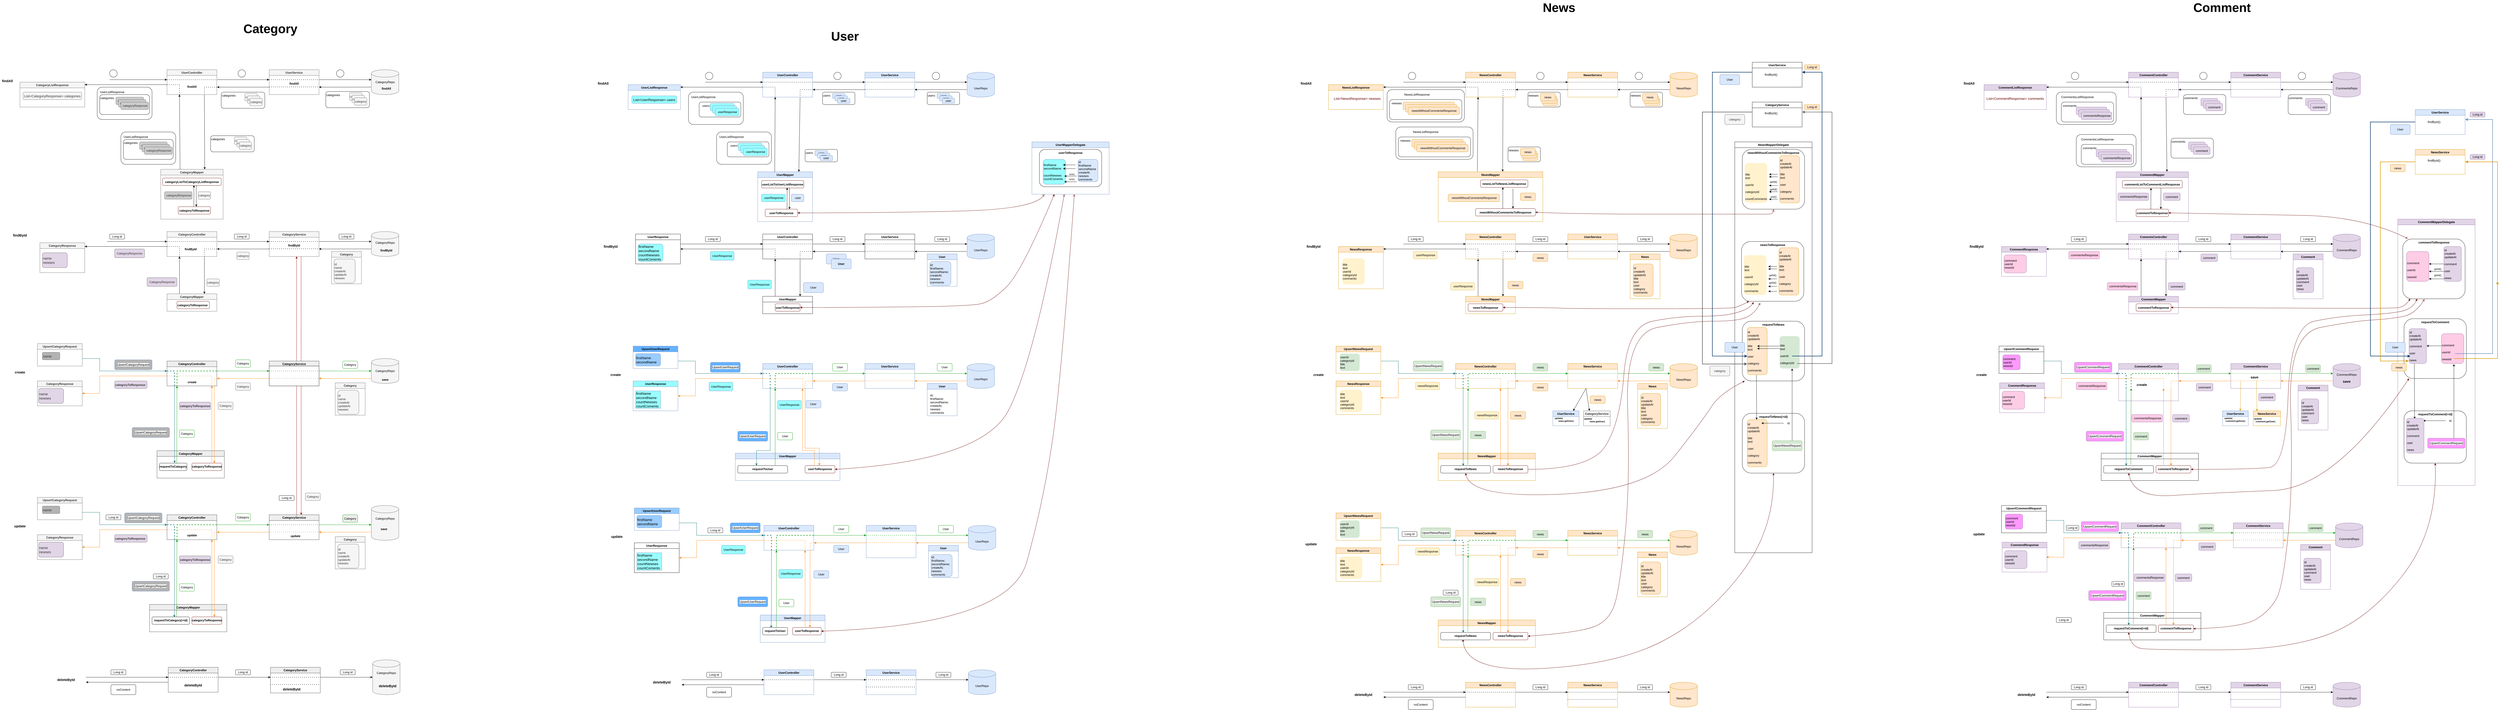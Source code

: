 <mxfile version="20.7.4" type="device"><diagram name="Page-1" id="sK4H_tdlql9gXLZo5LwN"><mxGraphModel dx="4909" dy="2031" grid="1" gridSize="10" guides="1" tooltips="1" connect="1" arrows="1" fold="1" page="1" pageScale="1" pageWidth="850" pageHeight="1100" math="0" shadow="0"><root><mxCell id="0"/><mxCell id="1" parent="0"/><mxCell id="dwteepIQS85eqwH7VikQ-3" value="&lt;font style=&quot;font-size: 50px;&quot;&gt;&lt;b style=&quot;font-size: 50px;&quot;&gt;User&lt;/b&gt;&lt;/font&gt;" style="text;html=1;strokeColor=none;fillColor=none;align=center;verticalAlign=middle;whiteSpace=wrap;rounded=0;fontColor=#000000;fontSize=50;" parent="1" vertex="1"><mxGeometry x="690" y="-80" width="60" height="30" as="geometry"/></mxCell><mxCell id="dwteepIQS85eqwH7VikQ-4" value="findAll" style="text;html=1;strokeColor=none;fillColor=none;align=center;verticalAlign=middle;whiteSpace=wrap;rounded=0;fontStyle=1;fontSize=14;" parent="1" vertex="1"><mxGeometry x="-280" y="110" width="60" height="30" as="geometry"/></mxCell><mxCell id="dwteepIQS85eqwH7VikQ-6" value="UserListResponse" style="swimlane;whiteSpace=wrap;html=1;fillColor=#dae8fc;strokeColor=#6c8ebf;" parent="1" vertex="1"><mxGeometry x="-150" y="130" width="210" height="100" as="geometry"/></mxCell><mxCell id="dwteepIQS85eqwH7VikQ-8" value="List&lt;UserResponse&gt; users" style="text;strokeColor=#6c8ebf;fillColor=#99FFFF;align=center;verticalAlign=middle;rounded=1;fontSize=14;fontStyle=0" parent="dwteepIQS85eqwH7VikQ-6" vertex="1"><mxGeometry x="15" y="45" width="180" height="30" as="geometry"/></mxCell><mxCell id="dwteepIQS85eqwH7VikQ-9" value="UserController" style="swimlane;whiteSpace=wrap;html=1;fillColor=#dae8fc;strokeColor=#6c8ebf;" parent="1" vertex="1"><mxGeometry x="390" y="80" width="200" height="100" as="geometry"/></mxCell><mxCell id="dwteepIQS85eqwH7VikQ-10" value="UserMapper" style="swimlane;strokeColor=#6c8ebf;fillColor=#dae8fc;" parent="1" vertex="1"><mxGeometry x="370" y="480" width="220" height="200" as="geometry"/></mxCell><mxCell id="dwteepIQS85eqwH7VikQ-110" value="userListToUserListResponse" style="text;strokeColor=#660000;fillColor=none;align=center;verticalAlign=middle;rounded=1;fontStyle=1" parent="dwteepIQS85eqwH7VikQ-10" vertex="1"><mxGeometry x="15" y="35" width="170" height="30" as="geometry"/></mxCell><mxCell id="dwteepIQS85eqwH7VikQ-113" value="userToResponse" style="text;align=center;verticalAlign=middle;rounded=1;fontStyle=1;fillStyle=dots;strokeColor=#660000;" parent="dwteepIQS85eqwH7VikQ-10" vertex="1"><mxGeometry x="30" y="150" width="130" height="30" as="geometry"/></mxCell><mxCell id="dwteepIQS85eqwH7VikQ-119" value="&amp;nbsp;userResponse" style="text;html=1;strokeColor=#6c8ebf;fillColor=#99FFFF;align=center;verticalAlign=middle;whiteSpace=wrap;rounded=1;" parent="dwteepIQS85eqwH7VikQ-10" vertex="1"><mxGeometry x="15" y="90" width="95.71" height="30" as="geometry"/></mxCell><mxCell id="dwteepIQS85eqwH7VikQ-117" value="&amp;nbsp;user" style="text;html=1;strokeColor=#6c8ebf;fillColor=#dae8fc;align=center;verticalAlign=middle;whiteSpace=wrap;rounded=1;" parent="dwteepIQS85eqwH7VikQ-10" vertex="1"><mxGeometry x="135" y="90" width="50" height="30" as="geometry"/></mxCell><mxCell id="dwteepIQS85eqwH7VikQ-111" value="" style="endArrow=classic;html=1;rounded=0;entryX=0.75;entryY=0;entryDx=0;entryDy=0;exitX=0.661;exitY=0.976;exitDx=0;exitDy=0;exitPerimeter=0;" parent="dwteepIQS85eqwH7VikQ-10" source="dwteepIQS85eqwH7VikQ-110" target="dwteepIQS85eqwH7VikQ-113" edge="1"><mxGeometry width="50" height="50" relative="1" as="geometry"><mxPoint x="130" y="70" as="sourcePoint"/><mxPoint x="130" y="110" as="targetPoint"/></mxGeometry></mxCell><mxCell id="dwteepIQS85eqwH7VikQ-114" value="" style="endArrow=classic;html=1;rounded=0;exitX=0.674;exitY=-0.029;exitDx=0;exitDy=0;exitPerimeter=0;entryX=0.606;entryY=0.963;entryDx=0;entryDy=0;entryPerimeter=0;" parent="dwteepIQS85eqwH7VikQ-10" source="dwteepIQS85eqwH7VikQ-113" target="dwteepIQS85eqwH7VikQ-110" edge="1"><mxGeometry width="50" height="50" relative="1" as="geometry"><mxPoint x="120" y="110" as="sourcePoint"/><mxPoint x="120" y="70" as="targetPoint"/></mxGeometry></mxCell><mxCell id="dwteepIQS85eqwH7VikQ-12" value="UserService" style="swimlane;whiteSpace=wrap;html=1;fillColor=#dae8fc;strokeColor=#6c8ebf;" parent="1" vertex="1"><mxGeometry x="800" y="80" width="200" height="100" as="geometry"/></mxCell><mxCell id="dwteepIQS85eqwH7VikQ-102" value="" style="endArrow=classic;html=1;rounded=0;" parent="dwteepIQS85eqwH7VikQ-12" edge="1"><mxGeometry width="50" height="50" relative="1" as="geometry"><mxPoint x="-210" y="40" as="sourcePoint"/><mxPoint y="40" as="targetPoint"/></mxGeometry></mxCell><mxCell id="dwteepIQS85eqwH7VikQ-109" value="" style="endArrow=none;dashed=1;html=1;dashPattern=1 3;strokeWidth=2;rounded=0;" parent="dwteepIQS85eqwH7VikQ-12" edge="1"><mxGeometry width="50" height="50" relative="1" as="geometry"><mxPoint y="69.17" as="sourcePoint"/><mxPoint x="200" y="69.17" as="targetPoint"/><Array as="points"/></mxGeometry></mxCell><mxCell id="dwteepIQS85eqwH7VikQ-16" value="" style="endArrow=classic;html=1;rounded=0;" parent="1" edge="1"><mxGeometry width="50" height="50" relative="1" as="geometry"><mxPoint x="390" y="140" as="sourcePoint"/><mxPoint x="60" y="140" as="targetPoint"/></mxGeometry></mxCell><mxCell id="dwteepIQS85eqwH7VikQ-19" value="" style="endArrow=classic;html=1;rounded=0;exitX=-0.011;exitY=0.698;exitDx=0;exitDy=0;exitPerimeter=0;" parent="1" source="dwteepIQS85eqwH7VikQ-13" edge="1"><mxGeometry width="50" height="50" relative="1" as="geometry"><mxPoint x="550" y="370" as="sourcePoint"/><mxPoint x="1000" y="150" as="targetPoint"/></mxGeometry></mxCell><mxCell id="dwteepIQS85eqwH7VikQ-13" value="" style="shape=cylinder3;whiteSpace=wrap;html=1;boundedLbl=1;backgroundOutline=1;size=15;fillColor=#dae8fc;strokeColor=#6c8ebf;" parent="1" vertex="1"><mxGeometry x="1210" y="80" width="110" height="100" as="geometry"/></mxCell><mxCell id="dwteepIQS85eqwH7VikQ-14" value="UserRepo" style="text;html=1;strokeColor=none;fillColor=none;align=center;verticalAlign=middle;whiteSpace=wrap;rounded=0;" parent="1" vertex="1"><mxGeometry x="1235" y="130" width="60" height="30" as="geometry"/></mxCell><mxCell id="dwteepIQS85eqwH7VikQ-23" value="" style="endArrow=classic;html=1;rounded=0;exitX=-0.011;exitY=0.698;exitDx=0;exitDy=0;exitPerimeter=0;" parent="1" edge="1"><mxGeometry width="50" height="50" relative="1" as="geometry"><mxPoint x="800" y="150" as="sourcePoint"/><mxPoint x="591" y="150" as="targetPoint"/></mxGeometry></mxCell><mxCell id="dwteepIQS85eqwH7VikQ-51" value="" style="endArrow=classic;html=1;rounded=0;entryX=0.75;entryY=0;entryDx=0;entryDy=0;exitX=0.75;exitY=1;exitDx=0;exitDy=0;" parent="1" source="dwteepIQS85eqwH7VikQ-9" target="dwteepIQS85eqwH7VikQ-10" edge="1"><mxGeometry width="50" height="50" relative="1" as="geometry"><mxPoint x="550" y="270" as="sourcePoint"/><mxPoint x="600" y="220" as="targetPoint"/></mxGeometry></mxCell><mxCell id="dwteepIQS85eqwH7VikQ-64" value="" style="endArrow=classic;html=1;rounded=0;entryX=0.25;entryY=1;entryDx=0;entryDy=0;exitX=0.31;exitY=0.004;exitDx=0;exitDy=0;exitPerimeter=0;" parent="1" source="dwteepIQS85eqwH7VikQ-10" target="dwteepIQS85eqwH7VikQ-9" edge="1"><mxGeometry width="50" height="50" relative="1" as="geometry"><mxPoint x="380" y="340" as="sourcePoint"/><mxPoint x="430" y="290" as="targetPoint"/></mxGeometry></mxCell><mxCell id="dwteepIQS85eqwH7VikQ-101" value="" style="endArrow=classic;html=1;rounded=0;" parent="1" edge="1"><mxGeometry width="50" height="50" relative="1" as="geometry"><mxPoint x="160" y="120" as="sourcePoint"/><mxPoint x="390" y="120" as="targetPoint"/></mxGeometry></mxCell><mxCell id="dwteepIQS85eqwH7VikQ-103" value="" style="endArrow=classic;html=1;rounded=0;" parent="1" edge="1"><mxGeometry width="50" height="50" relative="1" as="geometry"><mxPoint x="1000" y="120" as="sourcePoint"/><mxPoint x="1210" y="120" as="targetPoint"/></mxGeometry></mxCell><mxCell id="dwteepIQS85eqwH7VikQ-105" value="" style="endArrow=none;dashed=1;html=1;dashPattern=1 3;strokeWidth=2;rounded=0;entryX=0.25;entryY=1;entryDx=0;entryDy=0;" parent="1" target="dwteepIQS85eqwH7VikQ-9" edge="1"><mxGeometry width="50" height="50" relative="1" as="geometry"><mxPoint x="390" y="140" as="sourcePoint"/><mxPoint x="430" y="330" as="targetPoint"/><Array as="points"><mxPoint x="440" y="140"/></Array></mxGeometry></mxCell><mxCell id="dwteepIQS85eqwH7VikQ-106" value="" style="endArrow=none;dashed=1;html=1;dashPattern=1 3;strokeWidth=2;rounded=0;entryX=0.75;entryY=1;entryDx=0;entryDy=0;" parent="1" target="dwteepIQS85eqwH7VikQ-9" edge="1"><mxGeometry width="50" height="50" relative="1" as="geometry"><mxPoint x="590" y="150" as="sourcePoint"/><mxPoint x="450" y="190" as="targetPoint"/><Array as="points"><mxPoint x="540" y="150"/></Array></mxGeometry></mxCell><mxCell id="dwteepIQS85eqwH7VikQ-107" value="" style="endArrow=none;dashed=1;html=1;dashPattern=1 3;strokeWidth=2;rounded=0;" parent="1" edge="1"><mxGeometry width="50" height="50" relative="1" as="geometry"><mxPoint x="390" y="120" as="sourcePoint"/><mxPoint x="590" y="120" as="targetPoint"/><Array as="points"/></mxGeometry></mxCell><mxCell id="dwteepIQS85eqwH7VikQ-108" value="" style="endArrow=none;dashed=1;html=1;dashPattern=1 3;strokeWidth=2;rounded=0;" parent="1" edge="1"><mxGeometry width="50" height="50" relative="1" as="geometry"><mxPoint x="800" y="120" as="sourcePoint"/><mxPoint x="1000" y="120" as="targetPoint"/><Array as="points"/></mxGeometry></mxCell><mxCell id="dwteepIQS85eqwH7VikQ-121" value="" style="ellipse;whiteSpace=wrap;html=1;aspect=fixed;" parent="1" vertex="1"><mxGeometry x="160" y="80" width="30" height="30" as="geometry"/></mxCell><mxCell id="dwteepIQS85eqwH7VikQ-122" value="" style="ellipse;whiteSpace=wrap;html=1;aspect=fixed;" parent="1" vertex="1"><mxGeometry x="675" y="80" width="30" height="30" as="geometry"/></mxCell><mxCell id="dwteepIQS85eqwH7VikQ-123" value="" style="ellipse;whiteSpace=wrap;html=1;aspect=fixed;" parent="1" vertex="1"><mxGeometry x="1070" y="80" width="30" height="30" as="geometry"/></mxCell><mxCell id="dwteepIQS85eqwH7VikQ-124" value="findById" style="text;html=1;strokeColor=none;fillColor=none;align=center;verticalAlign=middle;whiteSpace=wrap;rounded=0;fontStyle=1;fontSize=14;" parent="1" vertex="1"><mxGeometry x="-250" y="765" width="60" height="30" as="geometry"/></mxCell><mxCell id="dwteepIQS85eqwH7VikQ-125" value="UserResponse" style="swimlane;whiteSpace=wrap;html=1;" parent="1" vertex="1"><mxGeometry x="-120" y="730" width="180" height="120" as="geometry"/></mxCell><mxCell id="dwteepIQS85eqwH7VikQ-126" value="firstName&#10;secondName&#10;countNewses&#10;countComents" style="text;strokeColor=#6c8ebf;fillColor=#99FFFF;align=left;verticalAlign=middle;rounded=1;fontSize=14;fontStyle=0" parent="dwteepIQS85eqwH7VikQ-125" vertex="1"><mxGeometry x="10" y="40" width="100" height="70" as="geometry"/></mxCell><mxCell id="dwteepIQS85eqwH7VikQ-127" value="UserController" style="swimlane;whiteSpace=wrap;html=1;" parent="1" vertex="1"><mxGeometry x="390" y="730" width="200" height="100" as="geometry"/></mxCell><mxCell id="dwteepIQS85eqwH7VikQ-128" value="UserMapper" style="swimlane;strokeColor=default;" parent="1" vertex="1"><mxGeometry x="390" y="980" width="200" height="70" as="geometry"/></mxCell><mxCell id="dwteepIQS85eqwH7VikQ-130" value="userToResponse" style="text;strokeColor=#660000;fillColor=none;align=left;verticalAlign=middle;rounded=1;fontStyle=1" parent="dwteepIQS85eqwH7VikQ-128" vertex="1"><mxGeometry x="50" y="30" width="100" height="30" as="geometry"/></mxCell><mxCell id="dwteepIQS85eqwH7VikQ-133" value="UserService" style="swimlane;whiteSpace=wrap;html=1;" parent="1" vertex="1"><mxGeometry x="800" y="730" width="200" height="100" as="geometry"/></mxCell><mxCell id="dwteepIQS85eqwH7VikQ-134" value="" style="endArrow=classic;html=1;rounded=0;" parent="dwteepIQS85eqwH7VikQ-133" edge="1"><mxGeometry width="50" height="50" relative="1" as="geometry"><mxPoint x="-210" y="40" as="sourcePoint"/><mxPoint y="40" as="targetPoint"/></mxGeometry></mxCell><mxCell id="dwteepIQS85eqwH7VikQ-135" value="" style="endArrow=none;dashed=1;html=1;dashPattern=1 3;strokeWidth=2;rounded=0;" parent="dwteepIQS85eqwH7VikQ-133" edge="1"><mxGeometry width="50" height="50" relative="1" as="geometry"><mxPoint y="69.17" as="sourcePoint"/><mxPoint x="200" y="69.17" as="targetPoint"/><Array as="points"/></mxGeometry></mxCell><mxCell id="dwteepIQS85eqwH7VikQ-136" value="" style="endArrow=classic;html=1;rounded=0;" parent="1" edge="1"><mxGeometry width="50" height="50" relative="1" as="geometry"><mxPoint x="390" y="790" as="sourcePoint"/><mxPoint x="60" y="790" as="targetPoint"/></mxGeometry></mxCell><mxCell id="dwteepIQS85eqwH7VikQ-137" value="" style="endArrow=classic;html=1;rounded=0;exitX=-0.011;exitY=0.698;exitDx=0;exitDy=0;exitPerimeter=0;" parent="1" source="dwteepIQS85eqwH7VikQ-138" edge="1"><mxGeometry width="50" height="50" relative="1" as="geometry"><mxPoint x="550" y="1020" as="sourcePoint"/><mxPoint x="1000" y="800" as="targetPoint"/></mxGeometry></mxCell><mxCell id="dwteepIQS85eqwH7VikQ-138" value="" style="shape=cylinder3;whiteSpace=wrap;html=1;boundedLbl=1;backgroundOutline=1;size=15;fillColor=#dae8fc;strokeColor=#6c8ebf;" parent="1" vertex="1"><mxGeometry x="1210" y="730" width="110" height="100" as="geometry"/></mxCell><mxCell id="dwteepIQS85eqwH7VikQ-139" value="UserRepo" style="text;html=1;strokeColor=none;fillColor=none;align=center;verticalAlign=middle;whiteSpace=wrap;rounded=0;" parent="1" vertex="1"><mxGeometry x="1235" y="780" width="60" height="30" as="geometry"/></mxCell><mxCell id="dwteepIQS85eqwH7VikQ-140" value="" style="endArrow=classic;html=1;rounded=0;exitX=-0.011;exitY=0.698;exitDx=0;exitDy=0;exitPerimeter=0;" parent="1" edge="1"><mxGeometry width="50" height="50" relative="1" as="geometry"><mxPoint x="800" y="800" as="sourcePoint"/><mxPoint x="591" y="800" as="targetPoint"/></mxGeometry></mxCell><mxCell id="dwteepIQS85eqwH7VikQ-165" value="" style="endArrow=classic;html=1;rounded=0;entryX=0.75;entryY=0;entryDx=0;entryDy=0;exitX=0.75;exitY=1;exitDx=0;exitDy=0;" parent="1" source="dwteepIQS85eqwH7VikQ-127" target="dwteepIQS85eqwH7VikQ-128" edge="1"><mxGeometry width="50" height="50" relative="1" as="geometry"><mxPoint x="550" y="920" as="sourcePoint"/><mxPoint x="600" y="870" as="targetPoint"/></mxGeometry></mxCell><mxCell id="dwteepIQS85eqwH7VikQ-178" value="" style="endArrow=classic;html=1;rounded=0;entryX=0.25;entryY=1;entryDx=0;entryDy=0;exitX=0.25;exitY=0;exitDx=0;exitDy=0;" parent="1" source="dwteepIQS85eqwH7VikQ-128" target="dwteepIQS85eqwH7VikQ-127" edge="1"><mxGeometry width="50" height="50" relative="1" as="geometry"><mxPoint x="380" y="990" as="sourcePoint"/><mxPoint x="430" y="940" as="targetPoint"/></mxGeometry></mxCell><mxCell id="dwteepIQS85eqwH7VikQ-199" value="" style="endArrow=classic;html=1;rounded=0;" parent="1" edge="1"><mxGeometry width="50" height="50" relative="1" as="geometry"><mxPoint x="60" y="770" as="sourcePoint"/><mxPoint x="390" y="770" as="targetPoint"/></mxGeometry></mxCell><mxCell id="dwteepIQS85eqwH7VikQ-200" value="" style="endArrow=classic;html=1;rounded=0;" parent="1" edge="1"><mxGeometry width="50" height="50" relative="1" as="geometry"><mxPoint x="1000" y="770" as="sourcePoint"/><mxPoint x="1210" y="770" as="targetPoint"/></mxGeometry></mxCell><mxCell id="dwteepIQS85eqwH7VikQ-201" value="" style="endArrow=none;dashed=1;html=1;dashPattern=1 3;strokeWidth=2;rounded=0;entryX=0.25;entryY=1;entryDx=0;entryDy=0;" parent="1" target="dwteepIQS85eqwH7VikQ-127" edge="1"><mxGeometry width="50" height="50" relative="1" as="geometry"><mxPoint x="390" y="790" as="sourcePoint"/><mxPoint x="430" y="980" as="targetPoint"/><Array as="points"><mxPoint x="440" y="790"/></Array></mxGeometry></mxCell><mxCell id="dwteepIQS85eqwH7VikQ-202" value="" style="endArrow=none;dashed=1;html=1;dashPattern=1 3;strokeWidth=2;rounded=0;entryX=0.75;entryY=1;entryDx=0;entryDy=0;" parent="1" target="dwteepIQS85eqwH7VikQ-127" edge="1"><mxGeometry width="50" height="50" relative="1" as="geometry"><mxPoint x="590" y="800" as="sourcePoint"/><mxPoint x="450" y="840" as="targetPoint"/><Array as="points"><mxPoint x="540" y="800"/></Array></mxGeometry></mxCell><mxCell id="dwteepIQS85eqwH7VikQ-203" value="" style="endArrow=none;dashed=1;html=1;dashPattern=1 3;strokeWidth=2;rounded=0;" parent="1" edge="1"><mxGeometry width="50" height="50" relative="1" as="geometry"><mxPoint x="390" y="770" as="sourcePoint"/><mxPoint x="590" y="770" as="targetPoint"/><Array as="points"/></mxGeometry></mxCell><mxCell id="dwteepIQS85eqwH7VikQ-204" value="" style="endArrow=none;dashed=1;html=1;dashPattern=1 3;strokeWidth=2;rounded=0;" parent="1" edge="1"><mxGeometry width="50" height="50" relative="1" as="geometry"><mxPoint x="800" y="770" as="sourcePoint"/><mxPoint x="1000" y="770" as="targetPoint"/><Array as="points"/></mxGeometry></mxCell><mxCell id="dwteepIQS85eqwH7VikQ-210" value="Long id" style="rounded=1;whiteSpace=wrap;html=1;" parent="1" vertex="1"><mxGeometry x="160" y="740" width="60" height="20" as="geometry"/></mxCell><mxCell id="dwteepIQS85eqwH7VikQ-211" value="Long id" style="rounded=1;whiteSpace=wrap;html=1;" parent="1" vertex="1"><mxGeometry x="660" y="740" width="60" height="20" as="geometry"/></mxCell><mxCell id="dwteepIQS85eqwH7VikQ-212" value="Long id" style="rounded=1;whiteSpace=wrap;html=1;" parent="1" vertex="1"><mxGeometry x="1080" y="740" width="60" height="20" as="geometry"/></mxCell><mxCell id="dwteepIQS85eqwH7VikQ-232" value="User" style="swimlane;whiteSpace=wrap;html=1;fillColor=#dae8fc;strokeColor=#6c8ebf;" parent="1" vertex="1"><mxGeometry x="1050" y="810" width="120" height="130" as="geometry"/></mxCell><mxCell id="dwteepIQS85eqwH7VikQ-233" value="id;&#10;firstName;&#10;secondName;&#10;createAt;&#10;newses&#10;comments" style="text;strokeColor=#6c8ebf;fillColor=#dae8fc;align=left;verticalAlign=middle;rounded=1;" parent="dwteepIQS85eqwH7VikQ-232" vertex="1"><mxGeometry x="10" y="30" width="85" height="96.92" as="geometry"/></mxCell><mxCell id="dwteepIQS85eqwH7VikQ-234" value="create" style="text;html=1;strokeColor=none;fillColor=none;align=center;verticalAlign=middle;whiteSpace=wrap;rounded=0;fontStyle=1;fontSize=14;" parent="1" vertex="1"><mxGeometry x="-230" y="1280" width="60" height="30" as="geometry"/></mxCell><mxCell id="dwteepIQS85eqwH7VikQ-235" value="UserResponse" style="swimlane;whiteSpace=wrap;html=1;fillColor=#99FFFF;strokeColor=#6c8ebf;" parent="1" vertex="1"><mxGeometry x="-130" y="1320" width="180" height="120" as="geometry"/></mxCell><mxCell id="dwteepIQS85eqwH7VikQ-236" value="firstName&#10;secondName&#10;countNewses&#10;countComents" style="text;strokeColor=#6c8ebf;fillColor=#99FFFF;align=left;verticalAlign=middle;rounded=0;fontSize=14;fontStyle=0" parent="dwteepIQS85eqwH7VikQ-235" vertex="1"><mxGeometry x="10" y="40" width="100" height="70" as="geometry"/></mxCell><mxCell id="dwteepIQS85eqwH7VikQ-237" value="UserController" style="swimlane;whiteSpace=wrap;html=1;fillColor=#dae8fc;strokeColor=#6c8ebf;" parent="1" vertex="1"><mxGeometry x="390" y="1250" width="200" height="100" as="geometry"/></mxCell><mxCell id="dwteepIQS85eqwH7VikQ-238" value="UserMapper" style="swimlane;strokeColor=#6c8ebf;fillColor=#dae8fc;" parent="1" vertex="1"><mxGeometry x="280" y="1610" width="420" height="110" as="geometry"/></mxCell><mxCell id="dwteepIQS85eqwH7VikQ-239" value="userToResponse" style="text;strokeColor=#660000;fillColor=none;align=center;verticalAlign=top;rounded=1;fontStyle=1" parent="dwteepIQS85eqwH7VikQ-238" vertex="1"><mxGeometry x="280" y="50" width="120" height="30" as="geometry"/></mxCell><mxCell id="dwteepIQS85eqwH7VikQ-296" value="requestToUser" style="text;strokeColor=default;fillColor=none;align=center;verticalAlign=top;rounded=1;fontStyle=1;horizontal=1;fontColor=#000000;" parent="dwteepIQS85eqwH7VikQ-238" vertex="1"><mxGeometry x="10" y="50" width="200" height="30" as="geometry"/></mxCell><mxCell id="dwteepIQS85eqwH7VikQ-240" value="UserService" style="swimlane;whiteSpace=wrap;html=1;fillColor=#dae8fc;strokeColor=#6c8ebf;" parent="1" vertex="1"><mxGeometry x="800" y="1250" width="200" height="100" as="geometry"/></mxCell><mxCell id="dwteepIQS85eqwH7VikQ-241" value="" style="endArrow=classic;html=1;rounded=0;strokeColor=#009900;" parent="dwteepIQS85eqwH7VikQ-240" edge="1"><mxGeometry width="50" height="50" relative="1" as="geometry"><mxPoint x="-210" y="40" as="sourcePoint"/><mxPoint y="40" as="targetPoint"/></mxGeometry></mxCell><mxCell id="dwteepIQS85eqwH7VikQ-242" value="" style="endArrow=none;dashed=1;html=1;dashPattern=1 3;strokeWidth=2;rounded=0;strokeColor=#FF8000;" parent="dwteepIQS85eqwH7VikQ-240" edge="1"><mxGeometry width="50" height="50" relative="1" as="geometry"><mxPoint y="69.17" as="sourcePoint"/><mxPoint x="200" y="69.17" as="targetPoint"/><Array as="points"/></mxGeometry></mxCell><mxCell id="dwteepIQS85eqwH7VikQ-243" value="" style="endArrow=classic;html=1;rounded=0;entryX=1;entryY=0.5;entryDx=0;entryDy=0;strokeColor=#FF8000;" parent="1" target="dwteepIQS85eqwH7VikQ-235" edge="1"><mxGeometry width="50" height="50" relative="1" as="geometry"><mxPoint x="390" y="1310" as="sourcePoint"/><mxPoint x="60" y="1310" as="targetPoint"/><Array as="points"><mxPoint x="120" y="1310"/><mxPoint x="120" y="1380"/></Array></mxGeometry></mxCell><mxCell id="dwteepIQS85eqwH7VikQ-244" value="" style="endArrow=classic;html=1;rounded=0;exitX=-0.011;exitY=0.698;exitDx=0;exitDy=0;exitPerimeter=0;strokeColor=#FF8000;" parent="1" source="dwteepIQS85eqwH7VikQ-245" edge="1"><mxGeometry width="50" height="50" relative="1" as="geometry"><mxPoint x="550" y="1540" as="sourcePoint"/><mxPoint x="1000" y="1320" as="targetPoint"/></mxGeometry></mxCell><mxCell id="dwteepIQS85eqwH7VikQ-245" value="UserRepo" style="shape=cylinder3;whiteSpace=wrap;html=1;boundedLbl=1;backgroundOutline=1;size=15;fillColor=#dae8fc;strokeColor=#6c8ebf;" parent="1" vertex="1"><mxGeometry x="1210" y="1250" width="110" height="100" as="geometry"/></mxCell><mxCell id="dwteepIQS85eqwH7VikQ-247" value="" style="endArrow=classic;html=1;rounded=0;exitX=-0.011;exitY=0.698;exitDx=0;exitDy=0;exitPerimeter=0;strokeColor=#FF8000;" parent="1" edge="1"><mxGeometry width="50" height="50" relative="1" as="geometry"><mxPoint x="800" y="1320" as="sourcePoint"/><mxPoint x="591" y="1320" as="targetPoint"/></mxGeometry></mxCell><mxCell id="dwteepIQS85eqwH7VikQ-248" value="" style="endArrow=classic;html=1;rounded=0;entryX=0.477;entryY=-0.023;entryDx=0;entryDy=0;entryPerimeter=0;strokeColor=#FF8000;" parent="1" target="dwteepIQS85eqwH7VikQ-239" edge="1"><mxGeometry width="50" height="50" relative="1" as="geometry"><mxPoint x="560" y="1350" as="sourcePoint"/><mxPoint x="600" y="1390" as="targetPoint"/><Array as="points"><mxPoint x="560" y="1590"/><mxPoint x="617" y="1590"/></Array></mxGeometry></mxCell><mxCell id="dwteepIQS85eqwH7VikQ-249" value="" style="endArrow=classic;html=1;rounded=0;exitX=0.313;exitY=-0.047;exitDx=0;exitDy=0;strokeColor=#FF8000;exitPerimeter=0;" parent="1" source="dwteepIQS85eqwH7VikQ-239" edge="1"><mxGeometry width="50" height="50" relative="1" as="geometry"><mxPoint x="380" y="1510" as="sourcePoint"/><mxPoint x="550" y="1350" as="targetPoint"/><Array as="points"><mxPoint x="598" y="1600"/><mxPoint x="550" y="1600"/></Array></mxGeometry></mxCell><mxCell id="dwteepIQS85eqwH7VikQ-250" value="" style="endArrow=classic;html=1;rounded=0;strokeColor=#006666;" parent="1" edge="1"><mxGeometry width="50" height="50" relative="1" as="geometry"><mxPoint x="50" y="1240" as="sourcePoint"/><mxPoint x="390" y="1290" as="targetPoint"/><Array as="points"><mxPoint x="120" y="1240"/><mxPoint x="120" y="1290"/><mxPoint x="210" y="1290"/></Array></mxGeometry></mxCell><mxCell id="dwteepIQS85eqwH7VikQ-251" value="" style="endArrow=classic;html=1;rounded=0;strokeColor=#009900;" parent="1" edge="1"><mxGeometry width="50" height="50" relative="1" as="geometry"><mxPoint x="1000" y="1290" as="sourcePoint"/><mxPoint x="1210" y="1290" as="targetPoint"/></mxGeometry></mxCell><mxCell id="dwteepIQS85eqwH7VikQ-252" value="" style="endArrow=none;dashed=1;html=1;dashPattern=1 3;strokeWidth=2;rounded=0;strokeColor=#FF8000;" parent="1" edge="1"><mxGeometry width="50" height="50" relative="1" as="geometry"><mxPoint x="390" y="1310" as="sourcePoint"/><mxPoint x="550" y="1350" as="targetPoint"/><Array as="points"><mxPoint x="550" y="1310"/></Array></mxGeometry></mxCell><mxCell id="dwteepIQS85eqwH7VikQ-253" value="" style="endArrow=none;dashed=1;html=1;dashPattern=1 3;strokeWidth=2;rounded=0;strokeColor=#FF8000;" parent="1" edge="1"><mxGeometry width="50" height="50" relative="1" as="geometry"><mxPoint x="590" y="1320" as="sourcePoint"/><mxPoint x="560" y="1350" as="targetPoint"/><Array as="points"><mxPoint x="560" y="1320"/></Array></mxGeometry></mxCell><mxCell id="dwteepIQS85eqwH7VikQ-254" value="" style="endArrow=none;dashed=1;html=1;strokeWidth=2;rounded=0;strokeColor=#006666;" parent="1" edge="1"><mxGeometry width="50" height="50" relative="1" as="geometry"><mxPoint x="390" y="1290" as="sourcePoint"/><mxPoint x="420" y="1350" as="targetPoint"/><Array as="points"><mxPoint x="420" y="1290"/></Array></mxGeometry></mxCell><mxCell id="dwteepIQS85eqwH7VikQ-255" value="" style="endArrow=none;dashed=1;html=1;dashPattern=1 3;strokeWidth=2;rounded=0;strokeColor=#009900;" parent="1" edge="1"><mxGeometry width="50" height="50" relative="1" as="geometry"><mxPoint x="800" y="1290" as="sourcePoint"/><mxPoint x="1000" y="1290" as="targetPoint"/><Array as="points"/></mxGeometry></mxCell><mxCell id="dwteepIQS85eqwH7VikQ-271" value="User" style="swimlane;whiteSpace=wrap;html=1;strokeColor=#6c8ebf;fillColor=#dae8fc;" parent="1" vertex="1"><mxGeometry x="1050" y="1330" width="120" height="130" as="geometry"/></mxCell><mxCell id="dwteepIQS85eqwH7VikQ-272" value="id;&#10;firstName;&#10;secondName;&#10;createAt;&#10;newses&#10;comments" style="text;strokeColor=none;fillColor=none;align=left;verticalAlign=middle;rounded=0;" parent="dwteepIQS85eqwH7VikQ-271" vertex="1"><mxGeometry x="10" y="36.92" width="85" height="90" as="geometry"/></mxCell><mxCell id="dwteepIQS85eqwH7VikQ-281" value="UpsertUserRequest" style="swimlane;whiteSpace=wrap;html=1;fillColor=#66B2FF;strokeColor=#6c8ebf;" parent="1" vertex="1"><mxGeometry x="-130" y="1180" width="180" height="90" as="geometry"/></mxCell><mxCell id="dwteepIQS85eqwH7VikQ-282" value="firstName&#10;secondName" style="text;strokeColor=#6c8ebf;fillColor=#99CCFF;align=left;verticalAlign=middle;rounded=1;fontSize=14;fontStyle=0" parent="dwteepIQS85eqwH7VikQ-281" vertex="1"><mxGeometry x="10" y="30" width="100" height="50" as="geometry"/></mxCell><mxCell id="dwteepIQS85eqwH7VikQ-286" value="" style="endArrow=classic;html=1;rounded=0;strokeColor=#009900;" parent="1" edge="1"><mxGeometry width="50" height="50" relative="1" as="geometry"><mxPoint x="440" y="1660" as="sourcePoint"/><mxPoint x="440" y="1350" as="targetPoint"/></mxGeometry></mxCell><mxCell id="dwteepIQS85eqwH7VikQ-287" value="" style="endArrow=classic;html=1;rounded=0;strokeColor=#006666;" parent="1" edge="1"><mxGeometry width="50" height="50" relative="1" as="geometry"><mxPoint x="420" y="1350" as="sourcePoint"/><mxPoint x="365" y="1660" as="targetPoint"/><Array as="points"><mxPoint x="420" y="1600"/><mxPoint x="365" y="1600"/></Array></mxGeometry></mxCell><mxCell id="dwteepIQS85eqwH7VikQ-290" value="" style="endArrow=none;dashed=1;html=1;strokeWidth=2;rounded=0;entryX=0.25;entryY=1;entryDx=0;entryDy=0;strokeColor=#009900;" parent="1" target="dwteepIQS85eqwH7VikQ-237" edge="1"><mxGeometry width="50" height="50" relative="1" as="geometry"><mxPoint x="590" y="1290" as="sourcePoint"/><mxPoint x="430" y="1360" as="targetPoint"/><Array as="points"><mxPoint x="440" y="1290"/></Array></mxGeometry></mxCell><mxCell id="dwteepIQS85eqwH7VikQ-308" value="User" style="text;html=1;strokeColor=#009900;fillColor=none;align=center;verticalAlign=middle;whiteSpace=wrap;rounded=1;" parent="1" vertex="1"><mxGeometry x="670" y="1250" width="60" height="30" as="geometry"/></mxCell><mxCell id="dwteepIQS85eqwH7VikQ-310" value="User" style="text;html=1;strokeColor=#009900;fillColor=none;align=center;verticalAlign=middle;whiteSpace=wrap;rounded=1;" parent="1" vertex="1"><mxGeometry x="1090" y="1250" width="60" height="30" as="geometry"/></mxCell><mxCell id="dwteepIQS85eqwH7VikQ-311" value="User" style="text;html=1;strokeColor=#6c8ebf;fillColor=#dae8fc;align=center;verticalAlign=middle;whiteSpace=wrap;rounded=1;" parent="1" vertex="1"><mxGeometry x="670" y="1330" width="60" height="30" as="geometry"/></mxCell><mxCell id="dwteepIQS85eqwH7VikQ-313" value="&lt;span style=&quot;color: rgb(0, 0, 0); font-family: Helvetica; font-size: 12px; font-style: normal; font-variant-ligatures: normal; font-variant-caps: normal; font-weight: 400; letter-spacing: normal; orphans: 2; text-align: center; text-indent: 0px; text-transform: none; widows: 2; word-spacing: 0px; -webkit-text-stroke-width: 0px; background-color: rgb(251, 251, 251); text-decoration-thickness: initial; text-decoration-style: initial; text-decoration-color: initial; float: none; display: inline !important;&quot;&gt;UpsertUserRequest&lt;/span&gt;" style="text;html=1;strokeColor=#6c8ebf;fillColor=#66B2FF;align=center;verticalAlign=middle;whiteSpace=wrap;rounded=1;" parent="1" vertex="1"><mxGeometry x="180" y="1245" width="120" height="40" as="geometry"/></mxCell><mxCell id="dwteepIQS85eqwH7VikQ-318" value="UserMapperDelegate" style="swimlane;whiteSpace=wrap;html=1;fillColor=#dae8fc;strokeColor=#6c8ebf;" parent="1" vertex="1"><mxGeometry x="1470" y="360" width="310" height="210" as="geometry"/></mxCell><mxCell id="dwteepIQS85eqwH7VikQ-320" value="userToResponse" style="text;strokeColor=default;fillColor=none;align=center;verticalAlign=top;rounded=1;fontStyle=1" parent="dwteepIQS85eqwH7VikQ-318" vertex="1"><mxGeometry x="30" y="30" width="250" height="150" as="geometry"/></mxCell><mxCell id="dwteepIQS85eqwH7VikQ-315" value="firstName&#10;secondName&#10;&#10;countNewses&#10;countComents" style="text;strokeColor=#6c8ebf;fillColor=#99FFFF;align=left;verticalAlign=middle;rounded=1;fontSize=12;fontStyle=0" parent="dwteepIQS85eqwH7VikQ-318" vertex="1"><mxGeometry x="45" y="70" width="90" height="100" as="geometry"/></mxCell><mxCell id="dwteepIQS85eqwH7VikQ-316" value="id&#10;firstName&#10;secondName&#10;createAt&#10;newses&#10;comments" style="text;strokeColor=#6c8ebf;fillColor=#dae8fc;align=left;verticalAlign=middle;rounded=1;" parent="dwteepIQS85eqwH7VikQ-318" vertex="1"><mxGeometry x="185" y="70" width="80" height="90" as="geometry"/></mxCell><mxCell id="dwteepIQS85eqwH7VikQ-324" value="" style="endArrow=classic;html=1;rounded=0;" parent="dwteepIQS85eqwH7VikQ-318" edge="1"><mxGeometry width="50" height="50" relative="1" as="geometry"><mxPoint x="180" y="160" as="sourcePoint"/><mxPoint x="130" y="160" as="targetPoint"/></mxGeometry></mxCell><mxCell id="dwteepIQS85eqwH7VikQ-323" value="" style="endArrow=classic;html=1;rounded=0;" parent="dwteepIQS85eqwH7VikQ-318" edge="1"><mxGeometry width="50" height="50" relative="1" as="geometry"><mxPoint x="180" y="137.24" as="sourcePoint"/><mxPoint x="130" y="137.24" as="targetPoint"/></mxGeometry></mxCell><mxCell id="dwteepIQS85eqwH7VikQ-322" value="" style="endArrow=classic;html=1;rounded=0;" parent="dwteepIQS85eqwH7VikQ-318" edge="1"><mxGeometry width="50" height="50" relative="1" as="geometry"><mxPoint x="175" y="107.24" as="sourcePoint"/><mxPoint x="125" y="107.24" as="targetPoint"/></mxGeometry></mxCell><mxCell id="dwteepIQS85eqwH7VikQ-321" value="" style="endArrow=classic;html=1;rounded=0;exitX=0.6;exitY=0.457;exitDx=0;exitDy=0;exitPerimeter=0;" parent="dwteepIQS85eqwH7VikQ-318" edge="1"><mxGeometry width="50" height="50" relative="1" as="geometry"><mxPoint x="175" y="92.35" as="sourcePoint"/><mxPoint x="125" y="92.24" as="targetPoint"/></mxGeometry></mxCell><mxCell id="aPk55bKS-me7DqaHtgSI-491" value="size()" style="text;html=1;align=center;verticalAlign=middle;resizable=0;points=[];autosize=1;strokeColor=none;fillColor=none;fontSize=9;" parent="dwteepIQS85eqwH7VikQ-318" vertex="1"><mxGeometry x="135" y="140" width="50" height="20" as="geometry"/></mxCell><mxCell id="Hgoj4MMbXy7aVrQL2YdD-26" value="size()" style="text;html=1;align=center;verticalAlign=middle;resizable=0;points=[];autosize=1;strokeColor=none;fillColor=none;fontSize=9;" parent="dwteepIQS85eqwH7VikQ-318" vertex="1"><mxGeometry x="135" y="120" width="50" height="20" as="geometry"/></mxCell><mxCell id="dwteepIQS85eqwH7VikQ-335" value="" style="curved=1;endArrow=classic;html=1;rounded=0;exitX=1;exitY=0.5;exitDx=0;exitDy=0;strokeColor=#660000;endFill=0;startArrow=classic;startFill=1;" parent="1" source="dwteepIQS85eqwH7VikQ-113" edge="1"><mxGeometry width="50" height="50" relative="1" as="geometry"><mxPoint x="1020" y="770" as="sourcePoint"/><mxPoint x="1520" y="570" as="targetPoint"/><Array as="points"><mxPoint x="890" y="645"/><mxPoint x="1480" y="630"/></Array></mxGeometry></mxCell><mxCell id="dwteepIQS85eqwH7VikQ-337" value="" style="curved=1;endArrow=classic;html=1;rounded=0;exitX=1;exitY=0.5;exitDx=0;exitDy=0;strokeColor=#660000;startArrow=classic;startFill=1;" parent="1" source="dwteepIQS85eqwH7VikQ-130" edge="1"><mxGeometry width="50" height="50" relative="1" as="geometry"><mxPoint x="553.47" y="1025" as="sourcePoint"/><mxPoint x="1560" y="570" as="targetPoint"/><Array as="points"><mxPoint x="720" y="1025"/><mxPoint x="1220" y="1020"/><mxPoint x="1310" y="1000"/><mxPoint x="1430" y="880"/></Array></mxGeometry></mxCell><mxCell id="dwteepIQS85eqwH7VikQ-342" value="" style="curved=1;endArrow=classic;html=1;rounded=0;exitX=1;exitY=0.5;exitDx=0;exitDy=0;strokeColor=#660000;endFill=0;startArrow=classic;startFill=1;" parent="1" source="dwteepIQS85eqwH7VikQ-239" edge="1"><mxGeometry width="50" height="50" relative="1" as="geometry"><mxPoint x="680" y="1688" as="sourcePoint"/><mxPoint x="1600" y="570" as="targetPoint"/><Array as="points"><mxPoint x="1270" y="1640"/><mxPoint x="1480" y="1240"/></Array></mxGeometry></mxCell><mxCell id="dwteepIQS85eqwH7VikQ-343" value="update" style="text;html=1;strokeColor=none;fillColor=none;align=center;verticalAlign=middle;whiteSpace=wrap;rounded=0;fontStyle=1;fontSize=14;" parent="1" vertex="1"><mxGeometry x="-225" y="1930" width="60" height="30" as="geometry"/></mxCell><mxCell id="dwteepIQS85eqwH7VikQ-344" value="UserResponse" style="swimlane;whiteSpace=wrap;html=1;" parent="1" vertex="1"><mxGeometry x="-125" y="1970" width="180" height="120" as="geometry"/></mxCell><mxCell id="dwteepIQS85eqwH7VikQ-345" value="firstName&#10;secondName&#10;countNewses&#10;countComents" style="text;strokeColor=#6c8ebf;fillColor=#99FFFF;align=left;verticalAlign=middle;rounded=0;fontSize=14;fontStyle=0" parent="dwteepIQS85eqwH7VikQ-344" vertex="1"><mxGeometry x="10" y="40" width="100" height="70" as="geometry"/></mxCell><mxCell id="dwteepIQS85eqwH7VikQ-346" value="UserController" style="swimlane;whiteSpace=wrap;html=1;fillColor=#dae8fc;strokeColor=#6c8ebf;" parent="1" vertex="1"><mxGeometry x="395" y="1900" width="200" height="100" as="geometry"/></mxCell><mxCell id="dwteepIQS85eqwH7VikQ-347" value="UserMapper" style="swimlane;strokeColor=#6c8ebf;fillColor=#dae8fc;" parent="1" vertex="1"><mxGeometry x="380" y="2260" width="260" height="110" as="geometry"/></mxCell><mxCell id="dwteepIQS85eqwH7VikQ-348" value="userToResponse" style="text;strokeColor=#660000;fillColor=none;align=center;verticalAlign=top;rounded=1;fontStyle=1" parent="dwteepIQS85eqwH7VikQ-347" vertex="1"><mxGeometry x="130" y="50" width="115" height="30" as="geometry"/></mxCell><mxCell id="dwteepIQS85eqwH7VikQ-349" value="requestToUser" style="text;strokeColor=default;fillColor=none;align=center;verticalAlign=top;rounded=1;fontStyle=1;horizontal=1;fontColor=#000000;" parent="dwteepIQS85eqwH7VikQ-347" vertex="1"><mxGeometry x="10" y="50" width="100" height="30" as="geometry"/></mxCell><mxCell id="dwteepIQS85eqwH7VikQ-350" value="UserService" style="swimlane;whiteSpace=wrap;html=1;fillColor=#dae8fc;strokeColor=#6c8ebf;" parent="1" vertex="1"><mxGeometry x="805" y="1900" width="200" height="130" as="geometry"/></mxCell><mxCell id="dwteepIQS85eqwH7VikQ-351" value="" style="endArrow=classic;html=1;rounded=0;strokeColor=#009900;" parent="dwteepIQS85eqwH7VikQ-350" edge="1"><mxGeometry width="50" height="50" relative="1" as="geometry"><mxPoint x="-210" y="40" as="sourcePoint"/><mxPoint y="40" as="targetPoint"/></mxGeometry></mxCell><mxCell id="dwteepIQS85eqwH7VikQ-352" value="" style="endArrow=none;dashed=1;html=1;dashPattern=1 3;strokeWidth=2;rounded=0;strokeColor=#FF8000;" parent="dwteepIQS85eqwH7VikQ-350" edge="1"><mxGeometry width="50" height="50" relative="1" as="geometry"><mxPoint y="69.17" as="sourcePoint"/><mxPoint x="200" y="69.17" as="targetPoint"/><Array as="points"/></mxGeometry></mxCell><mxCell id="dwteepIQS85eqwH7VikQ-353" value="" style="endArrow=classic;html=1;rounded=0;entryX=1;entryY=0.5;entryDx=0;entryDy=0;strokeColor=#FF8000;" parent="1" target="dwteepIQS85eqwH7VikQ-344" edge="1"><mxGeometry width="50" height="50" relative="1" as="geometry"><mxPoint x="395" y="1960" as="sourcePoint"/><mxPoint x="65" y="1960" as="targetPoint"/><Array as="points"><mxPoint x="125" y="1960"/><mxPoint x="125" y="2030"/></Array></mxGeometry></mxCell><mxCell id="dwteepIQS85eqwH7VikQ-354" value="" style="endArrow=classic;html=1;rounded=0;exitX=-0.011;exitY=0.698;exitDx=0;exitDy=0;exitPerimeter=0;strokeColor=#FF8000;" parent="1" source="dwteepIQS85eqwH7VikQ-355" edge="1"><mxGeometry width="50" height="50" relative="1" as="geometry"><mxPoint x="555" y="2190" as="sourcePoint"/><mxPoint x="1005" y="1970" as="targetPoint"/></mxGeometry></mxCell><mxCell id="dwteepIQS85eqwH7VikQ-355" value="" style="shape=cylinder3;whiteSpace=wrap;html=1;boundedLbl=1;backgroundOutline=1;size=15;fillColor=#dae8fc;strokeColor=#6c8ebf;" parent="1" vertex="1"><mxGeometry x="1215" y="1900" width="110" height="100" as="geometry"/></mxCell><mxCell id="dwteepIQS85eqwH7VikQ-356" value="UserRepo" style="text;html=1;strokeColor=none;fillColor=none;align=center;verticalAlign=middle;whiteSpace=wrap;rounded=0;" parent="1" vertex="1"><mxGeometry x="1240" y="1950" width="60" height="30" as="geometry"/></mxCell><mxCell id="dwteepIQS85eqwH7VikQ-357" value="" style="endArrow=classic;html=1;rounded=0;exitX=-0.011;exitY=0.698;exitDx=0;exitDy=0;exitPerimeter=0;strokeColor=#FF8000;" parent="1" edge="1"><mxGeometry width="50" height="50" relative="1" as="geometry"><mxPoint x="805" y="1970" as="sourcePoint"/><mxPoint x="596" y="1970" as="targetPoint"/></mxGeometry></mxCell><mxCell id="dwteepIQS85eqwH7VikQ-358" value="" style="endArrow=classic;html=1;rounded=0;entryX=0.605;entryY=-0.015;entryDx=0;entryDy=0;strokeColor=#FF8000;entryPerimeter=0;" parent="1" target="dwteepIQS85eqwH7VikQ-348" edge="1"><mxGeometry width="50" height="50" relative="1" as="geometry"><mxPoint x="580" y="2000" as="sourcePoint"/><mxPoint x="605" y="2040" as="targetPoint"/><Array as="points"><mxPoint x="580" y="2240"/></Array></mxGeometry></mxCell><mxCell id="dwteepIQS85eqwH7VikQ-359" value="" style="endArrow=classic;html=1;rounded=0;exitX=0.435;exitY=0.037;exitDx=0;exitDy=0;strokeColor=#FF8000;exitPerimeter=0;" parent="1" source="dwteepIQS85eqwH7VikQ-348" edge="1"><mxGeometry width="50" height="50" relative="1" as="geometry"><mxPoint x="385" y="2160" as="sourcePoint"/><mxPoint x="560" y="2000" as="targetPoint"/><Array as="points"><mxPoint x="560" y="2250"/></Array></mxGeometry></mxCell><mxCell id="dwteepIQS85eqwH7VikQ-360" value="" style="endArrow=classic;html=1;rounded=0;strokeColor=#006666;" parent="1" edge="1"><mxGeometry width="50" height="50" relative="1" as="geometry"><mxPoint x="55" y="1890" as="sourcePoint"/><mxPoint x="395" y="1940" as="targetPoint"/><Array as="points"><mxPoint x="125" y="1890"/><mxPoint x="125" y="1940"/><mxPoint x="215" y="1940"/></Array></mxGeometry></mxCell><mxCell id="dwteepIQS85eqwH7VikQ-361" value="" style="endArrow=classic;html=1;rounded=0;strokeColor=#009900;" parent="1" edge="1"><mxGeometry width="50" height="50" relative="1" as="geometry"><mxPoint x="1005" y="1940" as="sourcePoint"/><mxPoint x="1215" y="1940" as="targetPoint"/></mxGeometry></mxCell><mxCell id="dwteepIQS85eqwH7VikQ-362" value="" style="endArrow=none;dashed=1;html=1;dashPattern=1 3;strokeWidth=2;rounded=0;strokeColor=#FF8000;" parent="1" edge="1"><mxGeometry width="50" height="50" relative="1" as="geometry"><mxPoint x="395" y="1960" as="sourcePoint"/><mxPoint x="560" y="2000" as="targetPoint"/><Array as="points"><mxPoint x="560" y="1960"/></Array></mxGeometry></mxCell><mxCell id="dwteepIQS85eqwH7VikQ-363" value="" style="endArrow=none;dashed=1;html=1;dashPattern=1 3;strokeWidth=2;rounded=0;strokeColor=#FF8000;" parent="1" edge="1"><mxGeometry width="50" height="50" relative="1" as="geometry"><mxPoint x="595" y="1970" as="sourcePoint"/><mxPoint x="580" y="2000" as="targetPoint"/><Array as="points"><mxPoint x="580" y="1970"/></Array></mxGeometry></mxCell><mxCell id="dwteepIQS85eqwH7VikQ-364" value="" style="endArrow=none;dashed=1;html=1;strokeWidth=2;rounded=0;strokeColor=#006666;" parent="1" edge="1"><mxGeometry width="50" height="50" relative="1" as="geometry"><mxPoint x="395" y="1940" as="sourcePoint"/><mxPoint x="425" y="2000" as="targetPoint"/><Array as="points"><mxPoint x="425" y="1940"/></Array></mxGeometry></mxCell><mxCell id="dwteepIQS85eqwH7VikQ-365" value="" style="endArrow=none;dashed=1;html=1;dashPattern=1 3;strokeWidth=2;rounded=0;strokeColor=#009900;" parent="1" edge="1"><mxGeometry width="50" height="50" relative="1" as="geometry"><mxPoint x="805" y="1940" as="sourcePoint"/><mxPoint x="1005" y="1940" as="targetPoint"/><Array as="points"/></mxGeometry></mxCell><mxCell id="dwteepIQS85eqwH7VikQ-369" value="User" style="swimlane;whiteSpace=wrap;html=1;strokeColor=#6c8ebf;fillColor=#dae8fc;" parent="1" vertex="1"><mxGeometry x="1055" y="1980" width="120" height="130" as="geometry"/></mxCell><mxCell id="dwteepIQS85eqwH7VikQ-370" value="id;&#10;firstName;&#10;secondName;&#10;createAt;&#10;newses&#10;comments" style="text;strokeColor=#6c8ebf;fillColor=#dae8fc;align=left;verticalAlign=middle;rounded=1;" parent="dwteepIQS85eqwH7VikQ-369" vertex="1"><mxGeometry x="10" y="36.92" width="85" height="90" as="geometry"/></mxCell><mxCell id="dwteepIQS85eqwH7VikQ-371" value="UpsertUserRequest" style="swimlane;whiteSpace=wrap;html=1;fillColor=#99CCFF;strokeColor=#6c8ebf;" parent="1" vertex="1"><mxGeometry x="-125" y="1830" width="180" height="90" as="geometry"/></mxCell><mxCell id="dwteepIQS85eqwH7VikQ-372" value="firstName&#10;secondName" style="text;strokeColor=#6c8ebf;fillColor=#99CCFF;align=left;verticalAlign=middle;rounded=1;fontSize=14;fontStyle=0" parent="dwteepIQS85eqwH7VikQ-371" vertex="1"><mxGeometry x="10" y="30" width="100" height="50" as="geometry"/></mxCell><mxCell id="dwteepIQS85eqwH7VikQ-373" value="" style="endArrow=classic;html=1;rounded=0;strokeColor=#009900;" parent="1" edge="1"><mxGeometry width="50" height="50" relative="1" as="geometry"><mxPoint x="445" y="2310" as="sourcePoint"/><mxPoint x="445" y="2000" as="targetPoint"/></mxGeometry></mxCell><mxCell id="dwteepIQS85eqwH7VikQ-374" value="" style="endArrow=classic;html=1;rounded=0;strokeColor=#006666;entryX=0.34;entryY=0.03;entryDx=0;entryDy=0;entryPerimeter=0;" parent="1" target="dwteepIQS85eqwH7VikQ-349" edge="1"><mxGeometry width="50" height="50" relative="1" as="geometry"><mxPoint x="425" y="2000" as="sourcePoint"/><mxPoint x="370" y="2310" as="targetPoint"/><Array as="points"><mxPoint x="425" y="2250"/></Array></mxGeometry></mxCell><mxCell id="dwteepIQS85eqwH7VikQ-376" value="" style="endArrow=none;dashed=1;html=1;strokeWidth=2;rounded=0;entryX=0.25;entryY=1;entryDx=0;entryDy=0;strokeColor=#009900;" parent="1" target="dwteepIQS85eqwH7VikQ-346" edge="1"><mxGeometry width="50" height="50" relative="1" as="geometry"><mxPoint x="595" y="1940" as="sourcePoint"/><mxPoint x="435" y="2010" as="targetPoint"/><Array as="points"><mxPoint x="445" y="1940"/></Array></mxGeometry></mxCell><mxCell id="dwteepIQS85eqwH7VikQ-377" value="User" style="text;html=1;strokeColor=#009900;fillColor=none;align=center;verticalAlign=middle;whiteSpace=wrap;rounded=1;" parent="1" vertex="1"><mxGeometry x="675" y="1900" width="60" height="30" as="geometry"/></mxCell><mxCell id="dwteepIQS85eqwH7VikQ-378" value="User" style="text;html=1;strokeColor=#009900;fillColor=none;align=center;verticalAlign=middle;whiteSpace=wrap;rounded=1;rotation=0;" parent="1" vertex="1"><mxGeometry x="455" y="2196.92" width="60" height="30" as="geometry"/></mxCell><mxCell id="dwteepIQS85eqwH7VikQ-379" value="User" style="text;html=1;strokeColor=#009900;fillColor=none;align=center;verticalAlign=middle;whiteSpace=wrap;rounded=1;" parent="1" vertex="1"><mxGeometry x="1095" y="1900" width="60" height="30" as="geometry"/></mxCell><mxCell id="dwteepIQS85eqwH7VikQ-380" value="User" style="text;html=1;strokeColor=#6c8ebf;fillColor=#dae8fc;align=center;verticalAlign=middle;whiteSpace=wrap;rounded=1;" parent="1" vertex="1"><mxGeometry x="675" y="1980" width="60" height="30" as="geometry"/></mxCell><mxCell id="dwteepIQS85eqwH7VikQ-384" value="Long id" style="rounded=1;whiteSpace=wrap;html=1;" parent="1" vertex="1"><mxGeometry x="170" y="1910" width="60" height="20" as="geometry"/></mxCell><mxCell id="dwteepIQS85eqwH7VikQ-390" value="" style="curved=1;endArrow=classic;html=1;rounded=0;exitX=1;exitY=0.5;exitDx=0;exitDy=0;strokeColor=#660000;endFill=0;startArrow=classic;startFill=1;" parent="1" source="dwteepIQS85eqwH7VikQ-348" edge="1"><mxGeometry width="50" height="50" relative="1" as="geometry"><mxPoint x="690" y="1698" as="sourcePoint"/><mxPoint x="1640" y="570" as="targetPoint"/><Array as="points"><mxPoint x="1380" y="2300"/><mxPoint x="1520" y="1790"/><mxPoint x="1590" y="1290"/></Array></mxGeometry></mxCell><mxCell id="dwteepIQS85eqwH7VikQ-391" value="deleteById" style="text;html=1;strokeColor=none;fillColor=none;align=center;verticalAlign=middle;whiteSpace=wrap;rounded=0;fontStyle=1;fontSize=14;" parent="1" vertex="1"><mxGeometry x="-45" y="2515" width="60" height="30" as="geometry"/></mxCell><mxCell id="dwteepIQS85eqwH7VikQ-394" value="UserController" style="swimlane;whiteSpace=wrap;html=1;fillColor=#dae8fc;strokeColor=#6c8ebf;" parent="1" vertex="1"><mxGeometry x="395" y="2480" width="200" height="100" as="geometry"/></mxCell><mxCell id="dwteepIQS85eqwH7VikQ-397" value="UserService" style="swimlane;whiteSpace=wrap;html=1;fillColor=#dae8fc;strokeColor=#6c8ebf;" parent="1" vertex="1"><mxGeometry x="805" y="2480" width="200" height="100" as="geometry"/></mxCell><mxCell id="dwteepIQS85eqwH7VikQ-398" value="" style="endArrow=classic;html=1;rounded=0;" parent="dwteepIQS85eqwH7VikQ-397" edge="1"><mxGeometry width="50" height="50" relative="1" as="geometry"><mxPoint x="-210" y="40" as="sourcePoint"/><mxPoint y="40" as="targetPoint"/></mxGeometry></mxCell><mxCell id="dwteepIQS85eqwH7VikQ-399" value="" style="endArrow=none;dashed=1;html=1;dashPattern=1 3;strokeWidth=2;rounded=0;" parent="dwteepIQS85eqwH7VikQ-397" edge="1"><mxGeometry width="50" height="50" relative="1" as="geometry"><mxPoint y="69.17" as="sourcePoint"/><mxPoint x="200" y="69.17" as="targetPoint"/><Array as="points"/></mxGeometry></mxCell><mxCell id="dwteepIQS85eqwH7VikQ-400" value="" style="endArrow=classic;html=1;rounded=0;" parent="1" edge="1"><mxGeometry width="50" height="50" relative="1" as="geometry"><mxPoint x="395" y="2540" as="sourcePoint"/><mxPoint x="65" y="2540" as="targetPoint"/></mxGeometry></mxCell><mxCell id="dwteepIQS85eqwH7VikQ-402" value="" style="shape=cylinder3;whiteSpace=wrap;html=1;boundedLbl=1;backgroundOutline=1;size=15;fillColor=#dae8fc;strokeColor=#6c8ebf;" parent="1" vertex="1"><mxGeometry x="1215" y="2480" width="110" height="100" as="geometry"/></mxCell><mxCell id="dwteepIQS85eqwH7VikQ-403" value="UserRepo" style="text;html=1;strokeColor=none;fillColor=none;align=center;verticalAlign=middle;whiteSpace=wrap;rounded=0;" parent="1" vertex="1"><mxGeometry x="1240" y="2530" width="60" height="30" as="geometry"/></mxCell><mxCell id="dwteepIQS85eqwH7VikQ-407" value="" style="endArrow=classic;html=1;rounded=0;" parent="1" edge="1"><mxGeometry width="50" height="50" relative="1" as="geometry"><mxPoint x="65" y="2520" as="sourcePoint"/><mxPoint x="395" y="2520" as="targetPoint"/></mxGeometry></mxCell><mxCell id="dwteepIQS85eqwH7VikQ-408" value="" style="endArrow=classic;html=1;rounded=0;" parent="1" edge="1"><mxGeometry width="50" height="50" relative="1" as="geometry"><mxPoint x="1005" y="2520" as="sourcePoint"/><mxPoint x="1215" y="2520" as="targetPoint"/></mxGeometry></mxCell><mxCell id="dwteepIQS85eqwH7VikQ-411" value="" style="endArrow=none;dashed=1;html=1;dashPattern=1 3;strokeWidth=2;rounded=0;" parent="1" edge="1"><mxGeometry width="50" height="50" relative="1" as="geometry"><mxPoint x="395" y="2520" as="sourcePoint"/><mxPoint x="595" y="2520" as="targetPoint"/><Array as="points"/></mxGeometry></mxCell><mxCell id="dwteepIQS85eqwH7VikQ-412" value="" style="endArrow=none;dashed=1;html=1;dashPattern=1 3;strokeWidth=2;rounded=0;" parent="1" edge="1"><mxGeometry width="50" height="50" relative="1" as="geometry"><mxPoint x="805" y="2520" as="sourcePoint"/><mxPoint x="1005" y="2520" as="targetPoint"/><Array as="points"/></mxGeometry></mxCell><mxCell id="dwteepIQS85eqwH7VikQ-413" value="Long id" style="rounded=1;whiteSpace=wrap;html=1;" parent="1" vertex="1"><mxGeometry x="165" y="2490" width="60" height="20" as="geometry"/></mxCell><mxCell id="dwteepIQS85eqwH7VikQ-414" value="Long id" style="rounded=1;whiteSpace=wrap;html=1;" parent="1" vertex="1"><mxGeometry x="665" y="2490" width="60" height="20" as="geometry"/></mxCell><mxCell id="dwteepIQS85eqwH7VikQ-415" value="Long id" style="rounded=1;whiteSpace=wrap;html=1;" parent="1" vertex="1"><mxGeometry x="1085" y="2490" width="60" height="20" as="geometry"/></mxCell><mxCell id="dwteepIQS85eqwH7VikQ-416" value="" style="group" parent="1" vertex="1" connectable="0"><mxGeometry x="165" y="2550" width="100" height="40" as="geometry"/></mxCell><mxCell id="dwteepIQS85eqwH7VikQ-417" value="" style="rounded=1;whiteSpace=wrap;html=1;" parent="dwteepIQS85eqwH7VikQ-416" vertex="1"><mxGeometry width="100" height="40" as="geometry"/></mxCell><mxCell id="dwteepIQS85eqwH7VikQ-418" value="noContent" style="text;html=1;strokeColor=none;fillColor=none;align=center;verticalAlign=middle;whiteSpace=wrap;rounded=0;" parent="dwteepIQS85eqwH7VikQ-416" vertex="1"><mxGeometry x="10" y="16.92" width="80" height="6.15" as="geometry"/></mxCell><mxCell id="sfBApIVU6kbWJoy4w3UA-3" value="&lt;b&gt;News&lt;br&gt;&lt;/b&gt;" style="text;html=1;strokeColor=none;fillColor=none;align=center;verticalAlign=middle;whiteSpace=wrap;rounded=0;fontColor=#000000;fontSize=50;" parent="1" vertex="1"><mxGeometry x="3525" y="-200" width="120" height="40" as="geometry"/></mxCell><mxCell id="sfBApIVU6kbWJoy4w3UA-4" value="findAll" style="text;html=1;strokeColor=none;fillColor=none;align=center;verticalAlign=middle;whiteSpace=wrap;rounded=0;fontStyle=1;fontSize=14;" parent="1" vertex="1"><mxGeometry x="2540" y="110" width="60" height="30" as="geometry"/></mxCell><mxCell id="sfBApIVU6kbWJoy4w3UA-5" value="NewsListResponse" style="swimlane;whiteSpace=wrap;html=1;fillColor=#ffe6cc;strokeColor=#d79b00;" parent="1" vertex="1"><mxGeometry x="2660" y="130" width="220" height="100" as="geometry"/></mxCell><mxCell id="sfBApIVU6kbWJoy4w3UA-6" value="List&lt;NewsResponse&gt; newses" style="text;strokeColor=none;fillColor=none;align=center;verticalAlign=middle;rounded=0;fontColor=#660000;fontSize=14;fontStyle=0" parent="sfBApIVU6kbWJoy4w3UA-5" vertex="1"><mxGeometry x="85" y="40" width="60" height="30" as="geometry"/></mxCell><mxCell id="sfBApIVU6kbWJoy4w3UA-7" value="NewsController" style="swimlane;whiteSpace=wrap;html=1;fillColor=#ffe6cc;strokeColor=#d79b00;" parent="1" vertex="1"><mxGeometry x="3210" y="80" width="200" height="100" as="geometry"/></mxCell><mxCell id="sfBApIVU6kbWJoy4w3UA-8" value="NewsMapper" style="swimlane;strokeColor=#d79b00;fillColor=#ffe6cc;" parent="1" vertex="1"><mxGeometry x="3100" y="480" width="420" height="200" as="geometry"/></mxCell><mxCell id="sfBApIVU6kbWJoy4w3UA-9" value="newsListToNewsListResponse" style="text;strokeColor=#660000;fillColor=none;align=center;verticalAlign=middle;rounded=1;fontStyle=1" parent="sfBApIVU6kbWJoy4w3UA-8" vertex="1"><mxGeometry x="170" y="32.5" width="190" height="30" as="geometry"/></mxCell><mxCell id="sfBApIVU6kbWJoy4w3UA-10" value="newsWithoutCommentsToResponse" style="text;align=center;verticalAlign=middle;rounded=1;fontStyle=1;fillStyle=dots;strokeColor=#660000;" parent="sfBApIVU6kbWJoy4w3UA-8" vertex="1"><mxGeometry x="150" y="147.5" width="240" height="30" as="geometry"/></mxCell><mxCell id="sfBApIVU6kbWJoy4w3UA-11" value="&amp;nbsp;newsWithoutCommentsResponse" style="text;html=1;strokeColor=#d79b00;fillColor=#ffe6cc;align=center;verticalAlign=middle;whiteSpace=wrap;rounded=1;" parent="sfBApIVU6kbWJoy4w3UA-8" vertex="1"><mxGeometry x="40" y="90" width="205.71" height="30" as="geometry"/></mxCell><mxCell id="sfBApIVU6kbWJoy4w3UA-13" value="" style="endArrow=classic;html=1;rounded=0;exitX=0.684;exitY=1.167;exitDx=0;exitDy=0;exitPerimeter=0;" parent="sfBApIVU6kbWJoy4w3UA-8" source="sfBApIVU6kbWJoy4w3UA-9" edge="1"><mxGeometry width="50" height="50" relative="1" as="geometry"><mxPoint x="250" y="67.5" as="sourcePoint"/><mxPoint x="300" y="147.5" as="targetPoint"/></mxGeometry></mxCell><mxCell id="sfBApIVU6kbWJoy4w3UA-271" value="news" style="text;strokeColor=#d79b00;fillColor=#ffe6cc;align=center;verticalAlign=middle;rounded=1;" parent="sfBApIVU6kbWJoy4w3UA-8" vertex="1"><mxGeometry x="330" y="85" width="60" height="30" as="geometry"/></mxCell><mxCell id="sfBApIVU6kbWJoy4w3UA-86" value="" style="endArrow=classic;html=1;rounded=0;exitX=0.455;exitY=0.024;exitDx=0;exitDy=0;exitPerimeter=0;entryX=0.47;entryY=0.992;entryDx=0;entryDy=0;entryPerimeter=0;" parent="sfBApIVU6kbWJoy4w3UA-8" source="sfBApIVU6kbWJoy4w3UA-10" target="sfBApIVU6kbWJoy4w3UA-9" edge="1"><mxGeometry width="50" height="50" relative="1" as="geometry"><mxPoint x="290" y="107.5" as="sourcePoint"/><mxPoint x="290" y="67.5" as="targetPoint"/></mxGeometry></mxCell><mxCell id="sfBApIVU6kbWJoy4w3UA-14" value="NewsService" style="swimlane;whiteSpace=wrap;html=1;fillColor=#ffe6cc;strokeColor=#d79b00;" parent="1" vertex="1"><mxGeometry x="3620" y="80" width="200" height="100" as="geometry"/></mxCell><mxCell id="sfBApIVU6kbWJoy4w3UA-15" value="" style="endArrow=classic;html=1;rounded=0;" parent="sfBApIVU6kbWJoy4w3UA-14" edge="1"><mxGeometry width="50" height="50" relative="1" as="geometry"><mxPoint x="-210" y="40" as="sourcePoint"/><mxPoint y="40" as="targetPoint"/></mxGeometry></mxCell><mxCell id="sfBApIVU6kbWJoy4w3UA-16" value="" style="endArrow=none;dashed=1;html=1;dashPattern=1 3;strokeWidth=2;rounded=0;" parent="sfBApIVU6kbWJoy4w3UA-14" edge="1"><mxGeometry width="50" height="50" relative="1" as="geometry"><mxPoint y="69.17" as="sourcePoint"/><mxPoint x="200" y="69.17" as="targetPoint"/><Array as="points"/></mxGeometry></mxCell><mxCell id="sfBApIVU6kbWJoy4w3UA-17" value="" style="endArrow=classic;html=1;rounded=0;" parent="1" edge="1"><mxGeometry width="50" height="50" relative="1" as="geometry"><mxPoint x="3210" y="140" as="sourcePoint"/><mxPoint x="2880" y="140" as="targetPoint"/></mxGeometry></mxCell><mxCell id="sfBApIVU6kbWJoy4w3UA-18" value="" style="endArrow=classic;html=1;rounded=0;exitX=-0.011;exitY=0.698;exitDx=0;exitDy=0;exitPerimeter=0;" parent="1" source="sfBApIVU6kbWJoy4w3UA-19" edge="1"><mxGeometry width="50" height="50" relative="1" as="geometry"><mxPoint x="3370" y="370" as="sourcePoint"/><mxPoint x="3820" y="150" as="targetPoint"/></mxGeometry></mxCell><mxCell id="sfBApIVU6kbWJoy4w3UA-19" value="" style="shape=cylinder3;whiteSpace=wrap;html=1;boundedLbl=1;backgroundOutline=1;size=15;fillColor=#ffe6cc;strokeColor=#d79b00;" parent="1" vertex="1"><mxGeometry x="4030" y="80" width="110" height="100" as="geometry"/></mxCell><mxCell id="sfBApIVU6kbWJoy4w3UA-20" value="NewsRepo" style="text;html=1;strokeColor=none;fillColor=none;align=center;verticalAlign=middle;whiteSpace=wrap;rounded=0;" parent="1" vertex="1"><mxGeometry x="4055" y="130" width="60" height="30" as="geometry"/></mxCell><mxCell id="sfBApIVU6kbWJoy4w3UA-21" value="" style="endArrow=classic;html=1;rounded=0;exitX=-0.011;exitY=0.698;exitDx=0;exitDy=0;exitPerimeter=0;" parent="1" edge="1"><mxGeometry width="50" height="50" relative="1" as="geometry"><mxPoint x="3620" y="150" as="sourcePoint"/><mxPoint x="3411" y="150" as="targetPoint"/></mxGeometry></mxCell><mxCell id="sfBApIVU6kbWJoy4w3UA-46" value="" style="endArrow=classic;html=1;rounded=0;entryX=0.616;entryY=-0.003;entryDx=0;entryDy=0;exitX=0.75;exitY=1;exitDx=0;exitDy=0;entryPerimeter=0;" parent="1" source="sfBApIVU6kbWJoy4w3UA-7" target="sfBApIVU6kbWJoy4w3UA-8" edge="1"><mxGeometry width="50" height="50" relative="1" as="geometry"><mxPoint x="3370" y="270" as="sourcePoint"/><mxPoint x="3420" y="220" as="targetPoint"/></mxGeometry></mxCell><mxCell id="sfBApIVU6kbWJoy4w3UA-59" value="" style="endArrow=classic;html=1;rounded=0;entryX=0.25;entryY=1;entryDx=0;entryDy=0;exitX=0.374;exitY=-0.008;exitDx=0;exitDy=0;exitPerimeter=0;" parent="1" source="sfBApIVU6kbWJoy4w3UA-8" target="sfBApIVU6kbWJoy4w3UA-7" edge="1"><mxGeometry width="50" height="50" relative="1" as="geometry"><mxPoint x="3200" y="340" as="sourcePoint"/><mxPoint x="3250" y="290" as="targetPoint"/></mxGeometry></mxCell><mxCell id="sfBApIVU6kbWJoy4w3UA-80" value="" style="endArrow=classic;html=1;rounded=0;" parent="1" edge="1"><mxGeometry width="50" height="50" relative="1" as="geometry"><mxPoint x="2960" y="120" as="sourcePoint"/><mxPoint x="3210" y="120" as="targetPoint"/></mxGeometry></mxCell><mxCell id="sfBApIVU6kbWJoy4w3UA-81" value="" style="endArrow=classic;html=1;rounded=0;" parent="1" edge="1"><mxGeometry width="50" height="50" relative="1" as="geometry"><mxPoint x="3820" y="120" as="sourcePoint"/><mxPoint x="4030" y="120" as="targetPoint"/></mxGeometry></mxCell><mxCell id="sfBApIVU6kbWJoy4w3UA-82" value="" style="endArrow=none;dashed=1;html=1;dashPattern=1 3;strokeWidth=2;rounded=0;entryX=0.25;entryY=1;entryDx=0;entryDy=0;" parent="1" target="sfBApIVU6kbWJoy4w3UA-7" edge="1"><mxGeometry width="50" height="50" relative="1" as="geometry"><mxPoint x="3210" y="140" as="sourcePoint"/><mxPoint x="3250" y="330" as="targetPoint"/><Array as="points"><mxPoint x="3260" y="140"/></Array></mxGeometry></mxCell><mxCell id="sfBApIVU6kbWJoy4w3UA-83" value="" style="endArrow=none;dashed=1;html=1;dashPattern=1 3;strokeWidth=2;rounded=0;entryX=0.75;entryY=1;entryDx=0;entryDy=0;" parent="1" target="sfBApIVU6kbWJoy4w3UA-7" edge="1"><mxGeometry width="50" height="50" relative="1" as="geometry"><mxPoint x="3410" y="150" as="sourcePoint"/><mxPoint x="3270" y="190" as="targetPoint"/><Array as="points"><mxPoint x="3360" y="150"/></Array></mxGeometry></mxCell><mxCell id="sfBApIVU6kbWJoy4w3UA-84" value="" style="endArrow=none;dashed=1;html=1;dashPattern=1 3;strokeWidth=2;rounded=0;" parent="1" edge="1"><mxGeometry width="50" height="50" relative="1" as="geometry"><mxPoint x="3210" y="120" as="sourcePoint"/><mxPoint x="3410" y="120" as="targetPoint"/><Array as="points"/></mxGeometry></mxCell><mxCell id="sfBApIVU6kbWJoy4w3UA-85" value="" style="endArrow=none;dashed=1;html=1;dashPattern=1 3;strokeWidth=2;rounded=0;" parent="1" edge="1"><mxGeometry width="50" height="50" relative="1" as="geometry"><mxPoint x="3620" y="120" as="sourcePoint"/><mxPoint x="3820" y="120" as="targetPoint"/><Array as="points"/></mxGeometry></mxCell><mxCell id="sfBApIVU6kbWJoy4w3UA-87" value="" style="ellipse;whiteSpace=wrap;html=1;aspect=fixed;" parent="1" vertex="1"><mxGeometry x="2980" y="80" width="30" height="30" as="geometry"/></mxCell><mxCell id="sfBApIVU6kbWJoy4w3UA-88" value="" style="ellipse;whiteSpace=wrap;html=1;aspect=fixed;" parent="1" vertex="1"><mxGeometry x="3495" y="80" width="30" height="30" as="geometry"/></mxCell><mxCell id="sfBApIVU6kbWJoy4w3UA-89" value="" style="ellipse;whiteSpace=wrap;html=1;aspect=fixed;" parent="1" vertex="1"><mxGeometry x="3890" y="80" width="30" height="30" as="geometry"/></mxCell><mxCell id="sfBApIVU6kbWJoy4w3UA-90" value="findById" style="text;html=1;strokeColor=none;fillColor=none;align=center;verticalAlign=middle;whiteSpace=wrap;rounded=0;fontStyle=1;fontSize=14;" parent="1" vertex="1"><mxGeometry x="2570" y="765" width="60" height="30" as="geometry"/></mxCell><mxCell id="sfBApIVU6kbWJoy4w3UA-91" value="NewsResponse" style="swimlane;whiteSpace=wrap;html=1;fillColor=#ffe6cc;strokeColor=#d79b00;" parent="1" vertex="1"><mxGeometry x="2700" y="780" width="180" height="170" as="geometry"/></mxCell><mxCell id="sfBApIVU6kbWJoy4w3UA-290" value="title&#10;text&#10;userId&#10;categoryId&#10;comments" style="text;strokeColor=none;fillColor=#fff2cc;align=left;verticalAlign=middle;rounded=1;fontSize=12;fontStyle=0" parent="sfBApIVU6kbWJoy4w3UA-91" vertex="1"><mxGeometry x="15" y="47.49" width="90" height="105" as="geometry"/></mxCell><mxCell id="sfBApIVU6kbWJoy4w3UA-93" value="NewsController" style="swimlane;whiteSpace=wrap;html=1;fillColor=#ffe6cc;strokeColor=#d79b00;" parent="1" vertex="1"><mxGeometry x="3210" y="730" width="200" height="100" as="geometry"/></mxCell><mxCell id="sfBApIVU6kbWJoy4w3UA-94" value="NewsMapper" style="swimlane;strokeColor=#d79b00;fillColor=#ffe6cc;" parent="1" vertex="1"><mxGeometry x="3210" y="980" width="200" height="70" as="geometry"/></mxCell><mxCell id="sfBApIVU6kbWJoy4w3UA-95" value="newsToResponse" style="text;strokeColor=#660000;fillColor=none;align=center;verticalAlign=middle;rounded=1;fontStyle=1" parent="sfBApIVU6kbWJoy4w3UA-94" vertex="1"><mxGeometry x="10" y="30" width="140" height="30" as="geometry"/></mxCell><mxCell id="sfBApIVU6kbWJoy4w3UA-96" value="CategoryService" style="swimlane;whiteSpace=wrap;html=1;" parent="1" vertex="1"><mxGeometry x="4360" y="200" width="200" height="100" as="geometry"/></mxCell><mxCell id="aPk55bKS-me7DqaHtgSI-40" value="findById()" style="text;html=1;align=center;verticalAlign=middle;resizable=0;points=[];autosize=1;strokeColor=none;fillColor=none;" parent="sfBApIVU6kbWJoy4w3UA-96" vertex="1"><mxGeometry x="40" y="30" width="70" height="30" as="geometry"/></mxCell><mxCell id="sfBApIVU6kbWJoy4w3UA-99" value="" style="endArrow=classic;html=1;rounded=0;" parent="1" edge="1"><mxGeometry width="50" height="50" relative="1" as="geometry"><mxPoint x="3210" y="790" as="sourcePoint"/><mxPoint x="2880" y="790" as="targetPoint"/></mxGeometry></mxCell><mxCell id="sfBApIVU6kbWJoy4w3UA-100" value="" style="endArrow=classic;html=1;rounded=0;exitX=-0.011;exitY=0.698;exitDx=0;exitDy=0;exitPerimeter=0;" parent="1" source="sfBApIVU6kbWJoy4w3UA-101" edge="1"><mxGeometry width="50" height="50" relative="1" as="geometry"><mxPoint x="3370" y="1020" as="sourcePoint"/><mxPoint x="3820" y="800" as="targetPoint"/></mxGeometry></mxCell><mxCell id="sfBApIVU6kbWJoy4w3UA-101" value="" style="shape=cylinder3;whiteSpace=wrap;html=1;boundedLbl=1;backgroundOutline=1;size=15;fillColor=#ffe6cc;strokeColor=#d79b00;" parent="1" vertex="1"><mxGeometry x="4030" y="730" width="110" height="100" as="geometry"/></mxCell><mxCell id="sfBApIVU6kbWJoy4w3UA-102" value="NewsRepo" style="text;html=1;strokeColor=none;fillColor=none;align=center;verticalAlign=middle;whiteSpace=wrap;rounded=0;" parent="1" vertex="1"><mxGeometry x="4055" y="780" width="60" height="30" as="geometry"/></mxCell><mxCell id="sfBApIVU6kbWJoy4w3UA-103" value="" style="endArrow=classic;html=1;rounded=0;exitX=-0.011;exitY=0.698;exitDx=0;exitDy=0;exitPerimeter=0;" parent="1" edge="1"><mxGeometry width="50" height="50" relative="1" as="geometry"><mxPoint x="3620" y="800" as="sourcePoint"/><mxPoint x="3411" y="800" as="targetPoint"/></mxGeometry></mxCell><mxCell id="sfBApIVU6kbWJoy4w3UA-104" value="" style="endArrow=classic;html=1;rounded=0;entryX=0.75;entryY=0;entryDx=0;entryDy=0;exitX=0.75;exitY=1;exitDx=0;exitDy=0;" parent="1" source="sfBApIVU6kbWJoy4w3UA-93" target="sfBApIVU6kbWJoy4w3UA-94" edge="1"><mxGeometry width="50" height="50" relative="1" as="geometry"><mxPoint x="3370" y="920" as="sourcePoint"/><mxPoint x="3420" y="870" as="targetPoint"/></mxGeometry></mxCell><mxCell id="sfBApIVU6kbWJoy4w3UA-105" value="" style="endArrow=classic;html=1;rounded=0;entryX=0.25;entryY=1;entryDx=0;entryDy=0;exitX=0.25;exitY=0;exitDx=0;exitDy=0;" parent="1" source="sfBApIVU6kbWJoy4w3UA-94" target="sfBApIVU6kbWJoy4w3UA-93" edge="1"><mxGeometry width="50" height="50" relative="1" as="geometry"><mxPoint x="3200" y="990" as="sourcePoint"/><mxPoint x="3250" y="940" as="targetPoint"/></mxGeometry></mxCell><mxCell id="sfBApIVU6kbWJoy4w3UA-106" value="" style="endArrow=classic;html=1;rounded=0;" parent="1" edge="1"><mxGeometry width="50" height="50" relative="1" as="geometry"><mxPoint x="2960" y="770" as="sourcePoint"/><mxPoint x="3210" y="770" as="targetPoint"/></mxGeometry></mxCell><mxCell id="sfBApIVU6kbWJoy4w3UA-107" value="" style="endArrow=classic;html=1;rounded=0;" parent="1" edge="1"><mxGeometry width="50" height="50" relative="1" as="geometry"><mxPoint x="3820" y="770" as="sourcePoint"/><mxPoint x="4030" y="770" as="targetPoint"/></mxGeometry></mxCell><mxCell id="sfBApIVU6kbWJoy4w3UA-108" value="" style="endArrow=none;dashed=1;html=1;dashPattern=1 3;strokeWidth=2;rounded=0;entryX=0.25;entryY=1;entryDx=0;entryDy=0;" parent="1" target="sfBApIVU6kbWJoy4w3UA-93" edge="1"><mxGeometry width="50" height="50" relative="1" as="geometry"><mxPoint x="3210" y="790" as="sourcePoint"/><mxPoint x="3250" y="980" as="targetPoint"/><Array as="points"><mxPoint x="3260" y="790"/></Array></mxGeometry></mxCell><mxCell id="sfBApIVU6kbWJoy4w3UA-109" value="" style="endArrow=none;dashed=1;html=1;dashPattern=1 3;strokeWidth=2;rounded=0;entryX=0.75;entryY=1;entryDx=0;entryDy=0;" parent="1" target="sfBApIVU6kbWJoy4w3UA-93" edge="1"><mxGeometry width="50" height="50" relative="1" as="geometry"><mxPoint x="3410" y="800" as="sourcePoint"/><mxPoint x="3270" y="840" as="targetPoint"/><Array as="points"><mxPoint x="3360" y="800"/></Array></mxGeometry></mxCell><mxCell id="sfBApIVU6kbWJoy4w3UA-110" value="" style="endArrow=none;dashed=1;html=1;dashPattern=1 3;strokeWidth=2;rounded=0;" parent="1" edge="1"><mxGeometry width="50" height="50" relative="1" as="geometry"><mxPoint x="3210" y="770" as="sourcePoint"/><mxPoint x="3410" y="770" as="targetPoint"/><Array as="points"/></mxGeometry></mxCell><mxCell id="sfBApIVU6kbWJoy4w3UA-111" value="" style="endArrow=none;dashed=1;html=1;dashPattern=1 3;strokeWidth=2;rounded=0;" parent="1" edge="1"><mxGeometry width="50" height="50" relative="1" as="geometry"><mxPoint x="3620" y="770" as="sourcePoint"/><mxPoint x="3820" y="770" as="targetPoint"/><Array as="points"/></mxGeometry></mxCell><mxCell id="sfBApIVU6kbWJoy4w3UA-112" value="Long id" style="rounded=1;whiteSpace=wrap;html=1;" parent="1" vertex="1"><mxGeometry x="2980" y="740" width="60" height="20" as="geometry"/></mxCell><mxCell id="sfBApIVU6kbWJoy4w3UA-113" value="Long id" style="rounded=1;whiteSpace=wrap;html=1;" parent="1" vertex="1"><mxGeometry x="3480" y="740" width="60" height="20" as="geometry"/></mxCell><mxCell id="sfBApIVU6kbWJoy4w3UA-114" value="Long id" style="rounded=1;whiteSpace=wrap;html=1;" parent="1" vertex="1"><mxGeometry x="3900" y="740" width="60" height="20" as="geometry"/></mxCell><mxCell id="sfBApIVU6kbWJoy4w3UA-127" value="News" style="swimlane;whiteSpace=wrap;html=1;fillColor=#ffe6cc;strokeColor=#d79b00;" parent="1" vertex="1"><mxGeometry x="3870" y="810" width="120" height="180" as="geometry"/></mxCell><mxCell id="sfBApIVU6kbWJoy4w3UA-299" value="id&#10;createAt&#10;updateAt&#10;title&#10;text&#10;user&#10;category&#10;comments" style="text;align=left;verticalAlign=middle;resizable=0;points=[];autosize=1;strokeColor=#d79b00;fillColor=#ffe6cc;rounded=1;" parent="sfBApIVU6kbWJoy4w3UA-127" vertex="1"><mxGeometry x="12.5" y="40" width="80" height="130" as="geometry"/></mxCell><mxCell id="sfBApIVU6kbWJoy4w3UA-129" value="create" style="text;html=1;strokeColor=none;fillColor=none;align=center;verticalAlign=middle;whiteSpace=wrap;rounded=0;fontStyle=1;fontSize=14;" parent="1" vertex="1"><mxGeometry x="2590" y="1280" width="60" height="30" as="geometry"/></mxCell><mxCell id="sfBApIVU6kbWJoy4w3UA-130" value="NewsResponse" style="swimlane;whiteSpace=wrap;html=1;fillColor=#ffe6cc;strokeColor=#d79b00;" parent="1" vertex="1"><mxGeometry x="2690" y="1320" width="180" height="135" as="geometry"/></mxCell><mxCell id="sfBApIVU6kbWJoy4w3UA-311" value="title&#10;text&#10;userId&#10;categoryId&#10;comments" style="text;strokeColor=none;fillColor=#fff2cc;align=left;verticalAlign=middle;rounded=1;fontSize=12;fontStyle=0" parent="sfBApIVU6kbWJoy4w3UA-130" vertex="1"><mxGeometry x="15" y="35" width="90" height="90" as="geometry"/></mxCell><mxCell id="sfBApIVU6kbWJoy4w3UA-132" value="NewsController" style="swimlane;whiteSpace=wrap;html=1;fillColor=#ffe6cc;strokeColor=#d79b00;" parent="1" vertex="1"><mxGeometry x="3170" y="1250" width="240" height="100" as="geometry"/></mxCell><mxCell id="sfBApIVU6kbWJoy4w3UA-133" value="NewsMapper" style="swimlane;strokeColor=#d79b00;fillColor=#ffe6cc;" parent="1" vertex="1"><mxGeometry x="3100" y="1610" width="390" height="110" as="geometry"/></mxCell><mxCell id="sfBApIVU6kbWJoy4w3UA-134" value="newsToResponse" style="text;strokeColor=#660000;fillColor=none;align=center;verticalAlign=top;rounded=1;fontStyle=1" parent="sfBApIVU6kbWJoy4w3UA-133" vertex="1"><mxGeometry x="220" y="50" width="140" height="30" as="geometry"/></mxCell><mxCell id="sfBApIVU6kbWJoy4w3UA-135" value="requestToNews" style="text;strokeColor=default;fillColor=none;align=center;verticalAlign=top;rounded=1;fontStyle=1;horizontal=1;fontColor=#000000;" parent="sfBApIVU6kbWJoy4w3UA-133" vertex="1"><mxGeometry x="10" y="50" width="200" height="30" as="geometry"/></mxCell><mxCell id="sfBApIVU6kbWJoy4w3UA-136" value="NewsService" style="swimlane;whiteSpace=wrap;html=1;fillColor=#ffe6cc;strokeColor=#d79b00;" parent="1" vertex="1"><mxGeometry x="3620" y="1250" width="200" height="100" as="geometry"/></mxCell><mxCell id="sfBApIVU6kbWJoy4w3UA-137" value="" style="endArrow=classic;html=1;rounded=0;strokeColor=#009900;" parent="sfBApIVU6kbWJoy4w3UA-136" edge="1"><mxGeometry width="50" height="50" relative="1" as="geometry"><mxPoint x="-210" y="40" as="sourcePoint"/><mxPoint y="40" as="targetPoint"/></mxGeometry></mxCell><mxCell id="sfBApIVU6kbWJoy4w3UA-138" value="" style="endArrow=none;dashed=1;html=1;dashPattern=1 3;strokeWidth=2;rounded=0;strokeColor=#FF8000;" parent="sfBApIVU6kbWJoy4w3UA-136" edge="1"><mxGeometry width="50" height="50" relative="1" as="geometry"><mxPoint y="69.17" as="sourcePoint"/><mxPoint x="200" y="69.17" as="targetPoint"/><Array as="points"/></mxGeometry></mxCell><mxCell id="sfBApIVU6kbWJoy4w3UA-139" value="" style="endArrow=classic;html=1;rounded=0;entryX=1;entryY=0.5;entryDx=0;entryDy=0;strokeColor=#FF8000;" parent="1" target="sfBApIVU6kbWJoy4w3UA-130" edge="1"><mxGeometry width="50" height="50" relative="1" as="geometry"><mxPoint x="3210" y="1310" as="sourcePoint"/><mxPoint x="2880" y="1310" as="targetPoint"/><Array as="points"><mxPoint x="2940" y="1310"/><mxPoint x="2940" y="1388"/></Array></mxGeometry></mxCell><mxCell id="sfBApIVU6kbWJoy4w3UA-140" value="" style="endArrow=classic;html=1;rounded=0;exitX=-0.011;exitY=0.698;exitDx=0;exitDy=0;exitPerimeter=0;strokeColor=#FF8000;" parent="1" source="sfBApIVU6kbWJoy4w3UA-141" edge="1"><mxGeometry width="50" height="50" relative="1" as="geometry"><mxPoint x="3370" y="1540" as="sourcePoint"/><mxPoint x="3820" y="1320" as="targetPoint"/></mxGeometry></mxCell><mxCell id="sfBApIVU6kbWJoy4w3UA-141" value="" style="shape=cylinder3;whiteSpace=wrap;html=1;boundedLbl=1;backgroundOutline=1;size=15;fillColor=#ffe6cc;strokeColor=#d79b00;" parent="1" vertex="1"><mxGeometry x="4030" y="1250" width="110" height="100" as="geometry"/></mxCell><mxCell id="sfBApIVU6kbWJoy4w3UA-142" value="NewsRepo" style="text;html=1;strokeColor=none;fillColor=none;align=center;verticalAlign=middle;whiteSpace=wrap;rounded=0;" parent="1" vertex="1"><mxGeometry x="4055" y="1300" width="60" height="30" as="geometry"/></mxCell><mxCell id="sfBApIVU6kbWJoy4w3UA-143" value="" style="endArrow=classic;html=1;rounded=0;exitX=-0.011;exitY=0.698;exitDx=0;exitDy=0;exitPerimeter=0;strokeColor=#FF8000;" parent="1" edge="1"><mxGeometry width="50" height="50" relative="1" as="geometry"><mxPoint x="3620" y="1320" as="sourcePoint"/><mxPoint x="3411" y="1320" as="targetPoint"/></mxGeometry></mxCell><mxCell id="sfBApIVU6kbWJoy4w3UA-144" value="" style="endArrow=classic;html=1;rounded=0;strokeColor=#FF8000;" parent="1" edge="1"><mxGeometry width="50" height="50" relative="1" as="geometry"><mxPoint x="3380" y="1350" as="sourcePoint"/><mxPoint x="3380" y="1660" as="targetPoint"/><Array as="points"><mxPoint x="3380" y="1590"/></Array></mxGeometry></mxCell><mxCell id="sfBApIVU6kbWJoy4w3UA-145" value="" style="endArrow=classic;html=1;rounded=0;strokeColor=#FF8000;" parent="1" edge="1"><mxGeometry width="50" height="50" relative="1" as="geometry"><mxPoint x="3350" y="1660" as="sourcePoint"/><mxPoint x="3350" y="1350" as="targetPoint"/><Array as="points"><mxPoint x="3350" y="1650"/><mxPoint x="3350" y="1600"/></Array></mxGeometry></mxCell><mxCell id="sfBApIVU6kbWJoy4w3UA-146" value="" style="endArrow=classic;html=1;rounded=0;strokeColor=#006666;" parent="1" edge="1"><mxGeometry width="50" height="50" relative="1" as="geometry"><mxPoint x="2870" y="1240" as="sourcePoint"/><mxPoint x="3170" y="1290" as="targetPoint"/><Array as="points"><mxPoint x="2940" y="1240"/><mxPoint x="2940" y="1290"/><mxPoint x="3030" y="1290"/></Array></mxGeometry></mxCell><mxCell id="sfBApIVU6kbWJoy4w3UA-147" value="" style="endArrow=classic;html=1;rounded=0;strokeColor=#009900;" parent="1" edge="1"><mxGeometry width="50" height="50" relative="1" as="geometry"><mxPoint x="3820" y="1290" as="sourcePoint"/><mxPoint x="4030" y="1290" as="targetPoint"/></mxGeometry></mxCell><mxCell id="sfBApIVU6kbWJoy4w3UA-148" value="" style="endArrow=none;dashed=1;html=1;dashPattern=1 3;strokeWidth=2;rounded=0;strokeColor=#FF8000;" parent="1" edge="1"><mxGeometry width="50" height="50" relative="1" as="geometry"><mxPoint x="3210" y="1310" as="sourcePoint"/><mxPoint x="3350" y="1350" as="targetPoint"/><Array as="points"><mxPoint x="3350" y="1310"/></Array></mxGeometry></mxCell><mxCell id="sfBApIVU6kbWJoy4w3UA-149" value="" style="endArrow=none;dashed=1;html=1;dashPattern=1 3;strokeWidth=2;rounded=0;strokeColor=#FF8000;" parent="1" edge="1"><mxGeometry width="50" height="50" relative="1" as="geometry"><mxPoint x="3410" y="1320" as="sourcePoint"/><mxPoint x="3380" y="1350" as="targetPoint"/><Array as="points"><mxPoint x="3380" y="1320"/></Array></mxGeometry></mxCell><mxCell id="sfBApIVU6kbWJoy4w3UA-150" value="" style="endArrow=none;dashed=1;html=1;strokeWidth=2;rounded=0;strokeColor=#006666;" parent="1" edge="1"><mxGeometry width="50" height="50" relative="1" as="geometry"><mxPoint x="3170" y="1290" as="sourcePoint"/><mxPoint x="3200" y="1350" as="targetPoint"/><Array as="points"><mxPoint x="3200" y="1290"/></Array></mxGeometry></mxCell><mxCell id="sfBApIVU6kbWJoy4w3UA-151" value="" style="endArrow=none;dashed=1;html=1;dashPattern=1 3;strokeWidth=2;rounded=0;strokeColor=#009900;" parent="1" edge="1"><mxGeometry width="50" height="50" relative="1" as="geometry"><mxPoint x="3620" y="1290" as="sourcePoint"/><mxPoint x="3820" y="1290" as="targetPoint"/><Array as="points"/></mxGeometry></mxCell><mxCell id="sfBApIVU6kbWJoy4w3UA-157" value="UpsertNewsRequest" style="swimlane;whiteSpace=wrap;html=1;fillColor=#ffe6cc;strokeColor=#d79b00;" parent="1" vertex="1"><mxGeometry x="2690" y="1180" width="180" height="110" as="geometry"/></mxCell><mxCell id="sfBApIVU6kbWJoy4w3UA-312" value="userId&#10;categoryId&#10;title&#10;text" style="text;align=left;verticalAlign=middle;resizable=0;points=[];autosize=1;strokeColor=none;fillColor=#d5e8d4;rounded=1;" parent="sfBApIVU6kbWJoy4w3UA-157" vertex="1"><mxGeometry x="15" y="30" width="80" height="70" as="geometry"/></mxCell><mxCell id="sfBApIVU6kbWJoy4w3UA-159" value="" style="endArrow=classic;html=1;rounded=0;strokeColor=#009900;exitX=0.545;exitY=-0.122;exitDx=0;exitDy=0;exitPerimeter=0;" parent="1" source="sfBApIVU6kbWJoy4w3UA-135" edge="1"><mxGeometry width="50" height="50" relative="1" as="geometry"><mxPoint x="3260" y="1660" as="sourcePoint"/><mxPoint x="3220" y="1350" as="targetPoint"/></mxGeometry></mxCell><mxCell id="sfBApIVU6kbWJoy4w3UA-160" value="" style="endArrow=classic;html=1;rounded=0;strokeColor=#006666;entryX=0.452;entryY=0.011;entryDx=0;entryDy=0;entryPerimeter=0;" parent="1" target="sfBApIVU6kbWJoy4w3UA-135" edge="1"><mxGeometry width="50" height="50" relative="1" as="geometry"><mxPoint x="3200" y="1350" as="sourcePoint"/><mxPoint x="3200" y="1670" as="targetPoint"/><Array as="points"/></mxGeometry></mxCell><mxCell id="sfBApIVU6kbWJoy4w3UA-162" value="" style="endArrow=none;dashed=1;html=1;strokeWidth=2;rounded=0;strokeColor=#009900;" parent="1" edge="1"><mxGeometry width="50" height="50" relative="1" as="geometry"><mxPoint x="3410" y="1290" as="sourcePoint"/><mxPoint x="3220" y="1350" as="targetPoint"/><Array as="points"><mxPoint x="3220" y="1290"/></Array></mxGeometry></mxCell><mxCell id="sfBApIVU6kbWJoy4w3UA-168" value="&lt;span style=&quot;color: rgb(0, 0, 0); font-family: Helvetica; font-size: 12px; font-style: normal; font-variant-ligatures: normal; font-variant-caps: normal; font-weight: 400; letter-spacing: normal; orphans: 2; text-align: center; text-indent: 0px; text-transform: none; widows: 2; word-spacing: 0px; -webkit-text-stroke-width: 0px; background-color: rgb(251, 251, 251); text-decoration-thickness: initial; text-decoration-style: initial; text-decoration-color: initial; float: none; display: inline !important;&quot;&gt;UpsertNewsRequest&lt;/span&gt;" style="text;html=1;strokeColor=#82b366;fillColor=#d5e8d4;align=center;verticalAlign=middle;whiteSpace=wrap;rounded=1;" parent="1" vertex="1"><mxGeometry x="3000" y="1240" width="120" height="40" as="geometry"/></mxCell><mxCell id="sfBApIVU6kbWJoy4w3UA-170" value="NewsMapperDelegate" style="swimlane;whiteSpace=wrap;html=1;" parent="1" vertex="1"><mxGeometry x="4290" y="360" width="310" height="1650" as="geometry"/></mxCell><mxCell id="sfBApIVU6kbWJoy4w3UA-364" value="" style="group" parent="sfBApIVU6kbWJoy4w3UA-170" vertex="1" connectable="0"><mxGeometry x="30" y="30" width="250" height="240" as="geometry"/></mxCell><mxCell id="sfBApIVU6kbWJoy4w3UA-171" value="newsWithoutCommentsToResponse" style="text;strokeColor=default;fillColor=none;align=center;verticalAlign=top;rounded=1;fontStyle=1" parent="sfBApIVU6kbWJoy4w3UA-364" vertex="1"><mxGeometry width="250" height="240" as="geometry"/></mxCell><mxCell id="sfBApIVU6kbWJoy4w3UA-175" value="" style="endArrow=classic;html=1;rounded=0;" parent="sfBApIVU6kbWJoy4w3UA-364" edge="1"><mxGeometry width="50" height="50" relative="1" as="geometry"><mxPoint x="142.5" y="100" as="sourcePoint"/><mxPoint x="107.5" y="100.21" as="targetPoint"/></mxGeometry></mxCell><mxCell id="sfBApIVU6kbWJoy4w3UA-284" value="id&#10;createAt&#10;updateAt&#10;&#10;title&#10;text&#10;&#10;user&#10;&#10;category&#10;&#10;comments" style="text;align=left;verticalAlign=middle;resizable=0;points=[];autosize=1;strokeColor=#d79b00;fillColor=#ffe6cc;rounded=1;" parent="sfBApIVU6kbWJoy4w3UA-364" vertex="1"><mxGeometry x="150" y="25" width="80" height="190" as="geometry"/></mxCell><mxCell id="sfBApIVU6kbWJoy4w3UA-285" value="" style="endArrow=classic;html=1;rounded=0;" parent="sfBApIVU6kbWJoy4w3UA-364" edge="1"><mxGeometry width="50" height="50" relative="1" as="geometry"><mxPoint x="142.5" y="110.0" as="sourcePoint"/><mxPoint x="107.5" y="110.21" as="targetPoint"/></mxGeometry></mxCell><mxCell id="sfBApIVU6kbWJoy4w3UA-172" value="&#10;&#10;title&#10;text&#10;&#10;userId&#10;&#10;categoryId&#10;&#10;countComments" style="text;strokeColor=none;fillColor=#fff2cc;align=left;verticalAlign=middle;rounded=1;fontSize=12;fontStyle=0" parent="sfBApIVU6kbWJoy4w3UA-364" vertex="1"><mxGeometry x="10" y="55" width="90" height="160" as="geometry"/></mxCell><mxCell id="sfBApIVU6kbWJoy4w3UA-363" value="size()" style="text;html=1;align=center;verticalAlign=middle;resizable=0;points=[];autosize=1;strokeColor=none;fillColor=none;fontSize=10;" parent="sfBApIVU6kbWJoy4w3UA-364" vertex="1"><mxGeometry x="100" y="175" width="50" height="30" as="geometry"/></mxCell><mxCell id="sfBApIVU6kbWJoy4w3UA-362" value="getId()" style="text;html=1;align=center;verticalAlign=middle;resizable=0;points=[];autosize=1;strokeColor=none;fillColor=none;fontSize=10;" parent="sfBApIVU6kbWJoy4w3UA-364" vertex="1"><mxGeometry x="100" y="145" width="50" height="30" as="geometry"/></mxCell><mxCell id="sfBApIVU6kbWJoy4w3UA-361" value="getId()" style="text;html=1;align=center;verticalAlign=middle;resizable=0;points=[];autosize=1;strokeColor=none;fillColor=none;fontSize=10;" parent="sfBApIVU6kbWJoy4w3UA-364" vertex="1"><mxGeometry x="100" y="115" width="50" height="30" as="geometry"/></mxCell><mxCell id="aPk55bKS-me7DqaHtgSI-442" value="" style="endArrow=classic;html=1;rounded=0;" parent="sfBApIVU6kbWJoy4w3UA-364" edge="1"><mxGeometry width="50" height="50" relative="1" as="geometry"><mxPoint x="142.5" y="145" as="sourcePoint"/><mxPoint x="107.5" y="145.21" as="targetPoint"/></mxGeometry></mxCell><mxCell id="aPk55bKS-me7DqaHtgSI-443" value="" style="endArrow=classic;html=1;rounded=0;" parent="sfBApIVU6kbWJoy4w3UA-364" edge="1"><mxGeometry width="50" height="50" relative="1" as="geometry"><mxPoint x="142.5" y="170" as="sourcePoint"/><mxPoint x="107.5" y="170.21" as="targetPoint"/></mxGeometry></mxCell><mxCell id="aPk55bKS-me7DqaHtgSI-444" value="" style="endArrow=classic;html=1;rounded=0;" parent="sfBApIVU6kbWJoy4w3UA-364" edge="1"><mxGeometry width="50" height="50" relative="1" as="geometry"><mxPoint x="142.5" y="200" as="sourcePoint"/><mxPoint x="107.5" y="200.21" as="targetPoint"/></mxGeometry></mxCell><mxCell id="sfBApIVU6kbWJoy4w3UA-365" value="" style="group" parent="sfBApIVU6kbWJoy4w3UA-170" vertex="1" connectable="0"><mxGeometry x="26.92" y="400" width="250" height="240" as="geometry"/></mxCell><mxCell id="sfBApIVU6kbWJoy4w3UA-366" value="newsToResponse" style="text;strokeColor=default;fillColor=none;align=center;verticalAlign=top;rounded=1;fontStyle=1" parent="sfBApIVU6kbWJoy4w3UA-365" vertex="1"><mxGeometry width="250" height="240" as="geometry"/></mxCell><mxCell id="sfBApIVU6kbWJoy4w3UA-367" value="" style="endArrow=classic;html=1;rounded=0;" parent="sfBApIVU6kbWJoy4w3UA-365" edge="1"><mxGeometry width="50" height="50" relative="1" as="geometry"><mxPoint x="142.5" y="100" as="sourcePoint"/><mxPoint x="107.5" y="100.21" as="targetPoint"/></mxGeometry></mxCell><mxCell id="sfBApIVU6kbWJoy4w3UA-368" value="id&#10;createAt&#10;updateAt&#10;&#10;title&#10;text&#10;&#10;user&#10;&#10;category&#10;&#10;comments" style="text;align=left;verticalAlign=middle;resizable=0;points=[];autosize=1;strokeColor=#d79b00;fillColor=#ffe6cc;rounded=1;" parent="sfBApIVU6kbWJoy4w3UA-365" vertex="1"><mxGeometry x="150" y="25" width="80" height="190" as="geometry"/></mxCell><mxCell id="sfBApIVU6kbWJoy4w3UA-369" value="" style="endArrow=classic;html=1;rounded=0;" parent="sfBApIVU6kbWJoy4w3UA-365" edge="1"><mxGeometry width="50" height="50" relative="1" as="geometry"><mxPoint x="142.5" y="110.0" as="sourcePoint"/><mxPoint x="107.5" y="110.21" as="targetPoint"/></mxGeometry></mxCell><mxCell id="sfBApIVU6kbWJoy4w3UA-370" value="&#10;&#10;title&#10;text&#10;&#10;userId&#10;&#10;categoryId&#10;&#10;comments" style="text;strokeColor=none;fillColor=#fff2cc;align=left;verticalAlign=middle;rounded=1;fontSize=12;fontStyle=0" parent="sfBApIVU6kbWJoy4w3UA-365" vertex="1"><mxGeometry x="10" y="55" width="90" height="160" as="geometry"/></mxCell><mxCell id="aPk55bKS-me7DqaHtgSI-436" value="" style="endArrow=classic;html=1;rounded=0;" parent="sfBApIVU6kbWJoy4w3UA-365" edge="1"><mxGeometry width="50" height="50" relative="1" as="geometry"><mxPoint x="142.5" y="150" as="sourcePoint"/><mxPoint x="107.5" y="150.21" as="targetPoint"/></mxGeometry></mxCell><mxCell id="aPk55bKS-me7DqaHtgSI-437" value="" style="endArrow=classic;html=1;rounded=0;" parent="sfBApIVU6kbWJoy4w3UA-365" edge="1"><mxGeometry width="50" height="50" relative="1" as="geometry"><mxPoint x="142.5" y="180" as="sourcePoint"/><mxPoint x="107.5" y="180.21" as="targetPoint"/></mxGeometry></mxCell><mxCell id="aPk55bKS-me7DqaHtgSI-438" value="" style="endArrow=classic;html=1;rounded=0;" parent="sfBApIVU6kbWJoy4w3UA-365" edge="1"><mxGeometry width="50" height="50" relative="1" as="geometry"><mxPoint x="142.5" y="200" as="sourcePoint"/><mxPoint x="107.5" y="200.21" as="targetPoint"/></mxGeometry></mxCell><mxCell id="aPk55bKS-me7DqaHtgSI-440" value="getId()" style="text;html=1;align=center;verticalAlign=middle;resizable=0;points=[];autosize=1;strokeColor=none;fillColor=none;fontSize=10;" parent="sfBApIVU6kbWJoy4w3UA-365" vertex="1"><mxGeometry x="100" y="120" width="50" height="30" as="geometry"/></mxCell><mxCell id="aPk55bKS-me7DqaHtgSI-441" value="getId()" style="text;html=1;align=center;verticalAlign=middle;resizable=0;points=[];autosize=1;strokeColor=none;fillColor=none;fontSize=10;" parent="sfBApIVU6kbWJoy4w3UA-365" vertex="1"><mxGeometry x="100" y="150" width="50" height="30" as="geometry"/></mxCell><mxCell id="sfBApIVU6kbWJoy4w3UA-385" value="" style="group" parent="sfBApIVU6kbWJoy4w3UA-170" vertex="1" connectable="0"><mxGeometry x="30" y="720" width="250" height="240" as="geometry"/></mxCell><mxCell id="sfBApIVU6kbWJoy4w3UA-386" value="requestToNews" style="text;strokeColor=default;fillColor=none;align=center;verticalAlign=top;rounded=1;fontStyle=1" parent="sfBApIVU6kbWJoy4w3UA-385" vertex="1"><mxGeometry width="250" height="240" as="geometry"/></mxCell><mxCell id="sfBApIVU6kbWJoy4w3UA-388" value="id&#10;createAt&#10;updateAt&#10;&#10;title&#10;text&#10;&#10;user&#10;&#10;category&#10;&#10;comments" style="text;align=left;verticalAlign=middle;resizable=0;points=[];autosize=1;strokeColor=#d79b00;fillColor=#ffe6cc;rounded=1;" parent="sfBApIVU6kbWJoy4w3UA-385" vertex="1"><mxGeometry x="20" y="25" width="80" height="190" as="geometry"/></mxCell><mxCell id="sfBApIVU6kbWJoy4w3UA-393" value="" style="endArrow=classic;html=1;rounded=0;" parent="sfBApIVU6kbWJoy4w3UA-385" edge="1"><mxGeometry width="50" height="50" relative="1" as="geometry"><mxPoint x="150" y="100" as="sourcePoint"/><mxPoint x="60" y="100" as="targetPoint"/></mxGeometry></mxCell><mxCell id="sfBApIVU6kbWJoy4w3UA-396" value="" style="endArrow=classic;html=1;rounded=0;" parent="sfBApIVU6kbWJoy4w3UA-385" edge="1"><mxGeometry width="50" height="50" relative="1" as="geometry"><mxPoint x="150" y="110" as="sourcePoint"/><mxPoint x="60" y="110" as="targetPoint"/></mxGeometry></mxCell><mxCell id="sfBApIVU6kbWJoy4w3UA-392" value="&#10;&#10;title&#10;text&#10;&#10;userId&#10;&#10;categoryId&#10;" style="text;align=left;verticalAlign=middle;resizable=0;points=[];autosize=1;strokeColor=none;fillColor=#d5e8d4;rounded=1;" parent="sfBApIVU6kbWJoy4w3UA-385" vertex="1"><mxGeometry x="150" y="60" width="80" height="130" as="geometry"/></mxCell><mxCell id="aPk55bKS-me7DqaHtgSI-45" value="requestToNews(+id)" style="text;strokeColor=default;fillColor=none;align=center;verticalAlign=top;rounded=1;fontStyle=1" parent="sfBApIVU6kbWJoy4w3UA-170" vertex="1"><mxGeometry x="30" y="1090" width="250" height="240" as="geometry"/></mxCell><mxCell id="aPk55bKS-me7DqaHtgSI-46" value="id&#10;createAt&#10;updateAt&#10;&#10;title&#10;text&#10;&#10;user&#10;&#10;category&#10;&#10;comments" style="text;align=left;verticalAlign=middle;resizable=0;points=[];autosize=1;strokeColor=#d79b00;fillColor=#ffe6cc;rounded=1;" parent="sfBApIVU6kbWJoy4w3UA-170" vertex="1"><mxGeometry x="50" y="1115" width="80" height="190" as="geometry"/></mxCell><mxCell id="aPk55bKS-me7DqaHtgSI-49" value="id" style="text;html=1;align=center;verticalAlign=middle;resizable=0;points=[];autosize=1;strokeColor=none;fillColor=none;" parent="sfBApIVU6kbWJoy4w3UA-170" vertex="1"><mxGeometry x="200" y="1115" width="30" height="30" as="geometry"/></mxCell><mxCell id="aPk55bKS-me7DqaHtgSI-50" value="" style="endArrow=classic;html=1;rounded=0;" parent="sfBApIVU6kbWJoy4w3UA-170" edge="1"><mxGeometry width="50" height="50" relative="1" as="geometry"><mxPoint x="196.92" y="1129.57" as="sourcePoint"/><mxPoint x="106.92" y="1129.57" as="targetPoint"/></mxGeometry></mxCell><mxCell id="aPk55bKS-me7DqaHtgSI-51" value="" style="endArrow=classic;startArrow=none;html=1;rounded=0;entryX=0.8;entryY=0.792;entryDx=0;entryDy=0;entryPerimeter=0;exitX=0.667;exitY=0;exitDx=0;exitDy=0;exitPerimeter=0;startFill=0;" parent="sfBApIVU6kbWJoy4w3UA-170" source="aPk55bKS-me7DqaHtgSI-53" target="sfBApIVU6kbWJoy4w3UA-386" edge="1"><mxGeometry width="50" height="50" relative="1" as="geometry"><mxPoint x="280" y="1040" as="sourcePoint"/><mxPoint x="330" y="990" as="targetPoint"/></mxGeometry></mxCell><mxCell id="aPk55bKS-me7DqaHtgSI-53" value="&lt;span style=&quot;color: rgb(0, 0, 0); font-family: Helvetica; font-size: 12px; font-style: normal; font-variant-ligatures: normal; font-variant-caps: normal; font-weight: 400; letter-spacing: normal; orphans: 2; text-align: center; text-indent: 0px; text-transform: none; widows: 2; word-spacing: 0px; -webkit-text-stroke-width: 0px; background-color: rgb(251, 251, 251); text-decoration-thickness: initial; text-decoration-style: initial; text-decoration-color: initial; float: none; display: inline !important;&quot;&gt;UpsertNewsRequest&lt;/span&gt;" style="text;html=1;strokeColor=#82b366;fillColor=#d5e8d4;align=center;verticalAlign=middle;whiteSpace=wrap;rounded=1;" parent="sfBApIVU6kbWJoy4w3UA-170" vertex="1"><mxGeometry x="150" y="1200" width="120" height="40" as="geometry"/></mxCell><mxCell id="aPk55bKS-me7DqaHtgSI-54" value="" style="endArrow=classic;html=1;rounded=0;entryX=0.47;entryY=0.004;entryDx=0;entryDy=0;entryPerimeter=0;exitX=0.46;exitY=1.008;exitDx=0;exitDy=0;exitPerimeter=0;" parent="sfBApIVU6kbWJoy4w3UA-170" source="sfBApIVU6kbWJoy4w3UA-388" target="aPk55bKS-me7DqaHtgSI-46" edge="1"><mxGeometry width="50" height="50" relative="1" as="geometry"><mxPoint x="50" y="1080" as="sourcePoint"/><mxPoint x="100" y="1030" as="targetPoint"/></mxGeometry></mxCell><mxCell id="sfBApIVU6kbWJoy4w3UA-410" value="User" style="rounded=1;whiteSpace=wrap;html=1;fillColor=#dae8fc;strokeColor=#6c8ebf;" parent="sfBApIVU6kbWJoy4w3UA-170" vertex="1"><mxGeometry x="-40" y="805" width="80" height="40" as="geometry"/></mxCell><mxCell id="sfBApIVU6kbWJoy4w3UA-178" value="" style="curved=1;endArrow=classic;html=1;rounded=0;exitX=1;exitY=0.5;exitDx=0;exitDy=0;strokeColor=#660000;endFill=0;startArrow=classic;startFill=1;entryX=0.5;entryY=1;entryDx=0;entryDy=0;" parent="1" source="sfBApIVU6kbWJoy4w3UA-10" target="sfBApIVU6kbWJoy4w3UA-171" edge="1"><mxGeometry width="50" height="50" relative="1" as="geometry"><mxPoint x="3840" y="770" as="sourcePoint"/><mxPoint x="3810" y="645" as="targetPoint"/><Array as="points"><mxPoint x="3670" y="650"/><mxPoint x="4240" y="650"/><mxPoint x="4330" y="650"/><mxPoint x="4400" y="650"/><mxPoint x="4445" y="650"/></Array></mxGeometry></mxCell><mxCell id="sfBApIVU6kbWJoy4w3UA-179" value="" style="curved=1;endArrow=classic;html=1;rounded=0;exitX=1;exitY=0.5;exitDx=0;exitDy=0;strokeColor=#660000;startArrow=classic;startFill=1;entryX=0.119;entryY=1;entryDx=0;entryDy=0;entryPerimeter=0;" parent="1" source="sfBApIVU6kbWJoy4w3UA-95" target="sfBApIVU6kbWJoy4w3UA-366" edge="1"><mxGeometry width="50" height="50" relative="1" as="geometry"><mxPoint x="3373.47" y="1025" as="sourcePoint"/><mxPoint x="3770" y="1025" as="targetPoint"/><Array as="points"><mxPoint x="3540" y="1025"/><mxPoint x="3640" y="1030"/><mxPoint x="4270" y="1030"/><mxPoint x="4310" y="1020"/></Array></mxGeometry></mxCell><mxCell id="sfBApIVU6kbWJoy4w3UA-181" value="update" style="text;html=1;strokeColor=none;fillColor=none;align=center;verticalAlign=middle;whiteSpace=wrap;rounded=0;fontStyle=1;fontSize=14;" parent="1" vertex="1"><mxGeometry x="2560" y="1960" width="60" height="30" as="geometry"/></mxCell><mxCell id="sfBApIVU6kbWJoy4w3UA-222" value="Long id" style="rounded=1;whiteSpace=wrap;html=1;" parent="1" vertex="1"><mxGeometry x="2955" y="1925" width="60" height="20" as="geometry"/></mxCell><mxCell id="sfBApIVU6kbWJoy4w3UA-224" value="" style="curved=1;endArrow=classic;html=1;rounded=0;exitX=1;exitY=0.5;exitDx=0;exitDy=0;strokeColor=#660000;endFill=0;startArrow=classic;startFill=1;entryX=0.3;entryY=1.025;entryDx=0;entryDy=0;entryPerimeter=0;" parent="1" source="aPk55bKS-me7DqaHtgSI-6" target="sfBApIVU6kbWJoy4w3UA-366" edge="1"><mxGeometry width="50" height="50" relative="1" as="geometry"><mxPoint x="3510" y="1698" as="sourcePoint"/><mxPoint x="4250" y="2270" as="targetPoint"/><Array as="points"><mxPoint x="3670" y="2330"/><mxPoint x="3790" y="2280"/><mxPoint x="3830" y="2140"/><mxPoint x="3870" y="1730"/><mxPoint x="3850" y="1130"/><mxPoint x="4110" y="1080"/><mxPoint x="4300" y="1080"/><mxPoint x="4370" y="1050"/></Array></mxGeometry></mxCell><mxCell id="sfBApIVU6kbWJoy4w3UA-225" value="deleteById" style="text;html=1;strokeColor=none;fillColor=none;align=center;verticalAlign=middle;whiteSpace=wrap;rounded=0;fontStyle=1;fontSize=14;" parent="1" vertex="1"><mxGeometry x="2770" y="2565" width="60" height="30" as="geometry"/></mxCell><mxCell id="sfBApIVU6kbWJoy4w3UA-226" value="NewsController" style="swimlane;whiteSpace=wrap;html=1;fillColor=#ffe6cc;strokeColor=#d79b00;" parent="1" vertex="1"><mxGeometry x="3210" y="2530" width="200" height="100" as="geometry"/></mxCell><mxCell id="sfBApIVU6kbWJoy4w3UA-227" value="NewsService" style="swimlane;whiteSpace=wrap;html=1;fillColor=#ffe6cc;strokeColor=#d79b00;" parent="1" vertex="1"><mxGeometry x="3620" y="2530" width="200" height="100" as="geometry"/></mxCell><mxCell id="sfBApIVU6kbWJoy4w3UA-228" value="" style="endArrow=classic;html=1;rounded=0;" parent="sfBApIVU6kbWJoy4w3UA-227" edge="1"><mxGeometry width="50" height="50" relative="1" as="geometry"><mxPoint x="-210" y="40" as="sourcePoint"/><mxPoint y="40" as="targetPoint"/></mxGeometry></mxCell><mxCell id="sfBApIVU6kbWJoy4w3UA-229" value="" style="endArrow=none;dashed=1;html=1;dashPattern=1 3;strokeWidth=2;rounded=0;" parent="sfBApIVU6kbWJoy4w3UA-227" edge="1"><mxGeometry width="50" height="50" relative="1" as="geometry"><mxPoint y="69.17" as="sourcePoint"/><mxPoint x="200" y="69.17" as="targetPoint"/><Array as="points"/></mxGeometry></mxCell><mxCell id="sfBApIVU6kbWJoy4w3UA-230" value="" style="endArrow=classic;html=1;rounded=0;" parent="1" edge="1"><mxGeometry width="50" height="50" relative="1" as="geometry"><mxPoint x="3210" y="2590" as="sourcePoint"/><mxPoint x="2880" y="2590" as="targetPoint"/></mxGeometry></mxCell><mxCell id="sfBApIVU6kbWJoy4w3UA-231" value="" style="shape=cylinder3;whiteSpace=wrap;html=1;boundedLbl=1;backgroundOutline=1;size=15;fillColor=#ffe6cc;strokeColor=#d79b00;" parent="1" vertex="1"><mxGeometry x="4030" y="2530" width="110" height="100" as="geometry"/></mxCell><mxCell id="sfBApIVU6kbWJoy4w3UA-232" value="NewsRepo" style="text;html=1;strokeColor=none;fillColor=none;align=center;verticalAlign=middle;whiteSpace=wrap;rounded=0;" parent="1" vertex="1"><mxGeometry x="4055" y="2580" width="60" height="30" as="geometry"/></mxCell><mxCell id="sfBApIVU6kbWJoy4w3UA-233" value="" style="endArrow=classic;html=1;rounded=0;" parent="1" edge="1"><mxGeometry width="50" height="50" relative="1" as="geometry"><mxPoint x="2880" y="2570" as="sourcePoint"/><mxPoint x="3210" y="2570" as="targetPoint"/></mxGeometry></mxCell><mxCell id="sfBApIVU6kbWJoy4w3UA-234" value="" style="endArrow=classic;html=1;rounded=0;" parent="1" edge="1"><mxGeometry width="50" height="50" relative="1" as="geometry"><mxPoint x="3820" y="2570" as="sourcePoint"/><mxPoint x="4030" y="2570" as="targetPoint"/></mxGeometry></mxCell><mxCell id="sfBApIVU6kbWJoy4w3UA-235" value="" style="endArrow=none;dashed=1;html=1;dashPattern=1 3;strokeWidth=2;rounded=0;" parent="1" edge="1"><mxGeometry width="50" height="50" relative="1" as="geometry"><mxPoint x="3210" y="2570" as="sourcePoint"/><mxPoint x="3410" y="2570" as="targetPoint"/><Array as="points"/></mxGeometry></mxCell><mxCell id="sfBApIVU6kbWJoy4w3UA-236" value="" style="endArrow=none;dashed=1;html=1;dashPattern=1 3;strokeWidth=2;rounded=0;" parent="1" edge="1"><mxGeometry width="50" height="50" relative="1" as="geometry"><mxPoint x="3620" y="2570" as="sourcePoint"/><mxPoint x="3820" y="2570" as="targetPoint"/><Array as="points"/></mxGeometry></mxCell><mxCell id="sfBApIVU6kbWJoy4w3UA-237" value="Long id" style="rounded=1;whiteSpace=wrap;html=1;" parent="1" vertex="1"><mxGeometry x="2980" y="2540" width="60" height="20" as="geometry"/></mxCell><mxCell id="sfBApIVU6kbWJoy4w3UA-238" value="Long id" style="rounded=1;whiteSpace=wrap;html=1;" parent="1" vertex="1"><mxGeometry x="3480" y="2540" width="60" height="20" as="geometry"/></mxCell><mxCell id="sfBApIVU6kbWJoy4w3UA-239" value="Long id" style="rounded=1;whiteSpace=wrap;html=1;" parent="1" vertex="1"><mxGeometry x="3900" y="2540" width="60" height="20" as="geometry"/></mxCell><mxCell id="sfBApIVU6kbWJoy4w3UA-240" value="" style="group" parent="1" vertex="1" connectable="0"><mxGeometry x="2980" y="2600" width="100" height="40" as="geometry"/></mxCell><mxCell id="sfBApIVU6kbWJoy4w3UA-241" value="" style="rounded=1;whiteSpace=wrap;html=1;" parent="sfBApIVU6kbWJoy4w3UA-240" vertex="1"><mxGeometry width="100" height="40" as="geometry"/></mxCell><mxCell id="sfBApIVU6kbWJoy4w3UA-242" value="noContent" style="text;html=1;strokeColor=none;fillColor=none;align=center;verticalAlign=middle;whiteSpace=wrap;rounded=0;" parent="sfBApIVU6kbWJoy4w3UA-240" vertex="1"><mxGeometry x="10" y="16.92" width="80" height="6.15" as="geometry"/></mxCell><mxCell id="sfBApIVU6kbWJoy4w3UA-260" value="" style="group" parent="1" vertex="1" connectable="0"><mxGeometry x="3870" y="160" width="130" height="60" as="geometry"/></mxCell><mxCell id="sfBApIVU6kbWJoy4w3UA-259" value="newses" style="rounded=1;whiteSpace=wrap;html=1;align=left;horizontal=1;verticalAlign=top;" parent="sfBApIVU6kbWJoy4w3UA-260" vertex="1"><mxGeometry width="130" height="60" as="geometry"/></mxCell><mxCell id="sfBApIVU6kbWJoy4w3UA-253" value="news" style="text;strokeColor=#d79b00;fillColor=#ffe6cc;align=center;verticalAlign=middle;rounded=1;" parent="sfBApIVU6kbWJoy4w3UA-260" vertex="1"><mxGeometry x="60" y="25" width="60" height="30" as="geometry"/></mxCell><mxCell id="sfBApIVU6kbWJoy4w3UA-254" value="news" style="text;strokeColor=#d79b00;fillColor=#ffe6cc;align=center;verticalAlign=middle;rounded=1;" parent="sfBApIVU6kbWJoy4w3UA-260" vertex="1"><mxGeometry x="55" y="15" width="60" height="30" as="geometry"/></mxCell><mxCell id="sfBApIVU6kbWJoy4w3UA-255" value="news" style="text;strokeColor=#d79b00;fillColor=#ffe6cc;align=center;verticalAlign=middle;rounded=1;" parent="sfBApIVU6kbWJoy4w3UA-260" vertex="1"><mxGeometry x="50" y="5" width="60" height="30" as="geometry"/></mxCell><mxCell id="sfBApIVU6kbWJoy4w3UA-261" value="" style="group" parent="1" vertex="1" connectable="0"><mxGeometry x="3460" y="160" width="130" height="60" as="geometry"/></mxCell><mxCell id="sfBApIVU6kbWJoy4w3UA-262" value="newses" style="rounded=1;whiteSpace=wrap;html=1;align=left;horizontal=1;verticalAlign=top;" parent="sfBApIVU6kbWJoy4w3UA-261" vertex="1"><mxGeometry width="130" height="60" as="geometry"/></mxCell><mxCell id="sfBApIVU6kbWJoy4w3UA-263" value="news" style="text;strokeColor=#d79b00;fillColor=#ffe6cc;align=center;verticalAlign=middle;rounded=1;" parent="sfBApIVU6kbWJoy4w3UA-261" vertex="1"><mxGeometry x="60" y="25" width="60" height="30" as="geometry"/></mxCell><mxCell id="sfBApIVU6kbWJoy4w3UA-264" value="news" style="text;strokeColor=#d79b00;fillColor=#ffe6cc;align=center;verticalAlign=middle;rounded=1;" parent="sfBApIVU6kbWJoy4w3UA-261" vertex="1"><mxGeometry x="55" y="15" width="60" height="30" as="geometry"/></mxCell><mxCell id="sfBApIVU6kbWJoy4w3UA-265" value="news" style="text;strokeColor=#d79b00;fillColor=#ffe6cc;align=center;verticalAlign=middle;rounded=1;" parent="sfBApIVU6kbWJoy4w3UA-261" vertex="1"><mxGeometry x="50" y="5" width="60" height="30" as="geometry"/></mxCell><mxCell id="sfBApIVU6kbWJoy4w3UA-266" value="" style="group" parent="1" vertex="1" connectable="0"><mxGeometry x="3380" y="380" width="130" height="60" as="geometry"/></mxCell><mxCell id="sfBApIVU6kbWJoy4w3UA-267" value="newses" style="rounded=1;whiteSpace=wrap;html=1;align=left;horizontal=1;verticalAlign=top;" parent="sfBApIVU6kbWJoy4w3UA-266" vertex="1"><mxGeometry width="130" height="60" as="geometry"/></mxCell><mxCell id="sfBApIVU6kbWJoy4w3UA-268" value="news" style="text;strokeColor=#d79b00;fillColor=#ffe6cc;align=center;verticalAlign=middle;rounded=1;" parent="sfBApIVU6kbWJoy4w3UA-266" vertex="1"><mxGeometry x="60" y="25" width="60" height="30" as="geometry"/></mxCell><mxCell id="sfBApIVU6kbWJoy4w3UA-269" value="news" style="text;strokeColor=#d79b00;fillColor=#ffe6cc;align=center;verticalAlign=middle;rounded=1;" parent="sfBApIVU6kbWJoy4w3UA-266" vertex="1"><mxGeometry x="55" y="15" width="60" height="30" as="geometry"/></mxCell><mxCell id="sfBApIVU6kbWJoy4w3UA-270" value="news" style="text;strokeColor=#d79b00;fillColor=#ffe6cc;align=center;verticalAlign=middle;rounded=1;" parent="sfBApIVU6kbWJoy4w3UA-266" vertex="1"><mxGeometry x="50" y="5" width="60" height="30" as="geometry"/></mxCell><mxCell id="sfBApIVU6kbWJoy4w3UA-275" value="" style="group" parent="1" vertex="1" connectable="0"><mxGeometry x="2990" y="300" width="285.71" height="130" as="geometry"/></mxCell><mxCell id="Hgoj4MMbXy7aVrQL2YdD-31" value="" style="group" parent="sfBApIVU6kbWJoy4w3UA-275" vertex="1" connectable="0"><mxGeometry x="-60" width="310" height="130" as="geometry"/></mxCell><mxCell id="sfBApIVU6kbWJoy4w3UA-244" value="" style="rounded=1;whiteSpace=wrap;html=1;container=0;" parent="Hgoj4MMbXy7aVrQL2YdD-31" vertex="1"><mxGeometry width="310" height="130" as="geometry"/></mxCell><mxCell id="sfBApIVU6kbWJoy4w3UA-245" value="NewsListResponse" style="text;html=1;strokeColor=none;fillColor=none;align=center;verticalAlign=middle;whiteSpace=wrap;rounded=0;container=0;" parent="Hgoj4MMbXy7aVrQL2YdD-31" vertex="1"><mxGeometry x="90" y="10" width="60" height="20" as="geometry"/></mxCell><mxCell id="sfBApIVU6kbWJoy4w3UA-247" value="" style="rounded=1;whiteSpace=wrap;html=1;container=0;" parent="Hgoj4MMbXy7aVrQL2YdD-31" vertex="1"><mxGeometry x="10" y="40" width="290" height="80" as="geometry"/></mxCell><mxCell id="Hgoj4MMbXy7aVrQL2YdD-28" value="&amp;nbsp;newsWithoutCommentsResponse" style="text;html=1;strokeColor=#d79b00;fillColor=#ffe6cc;align=center;verticalAlign=middle;whiteSpace=wrap;rounded=1;" parent="Hgoj4MMbXy7aVrQL2YdD-31" vertex="1"><mxGeometry x="64.29" y="50" width="205.71" height="30" as="geometry"/></mxCell><mxCell id="sfBApIVU6kbWJoy4w3UA-248" value="newses" style="text;html=1;strokeColor=none;fillColor=none;align=center;verticalAlign=middle;whiteSpace=wrap;rounded=0;container=0;" parent="Hgoj4MMbXy7aVrQL2YdD-31" vertex="1"><mxGeometry y="40" width="77.143" height="30" as="geometry"/></mxCell><mxCell id="sfBApIVU6kbWJoy4w3UA-295" value="&amp;nbsp;userResponse" style="text;html=1;strokeColor=#d6b656;fillColor=#fff2cc;align=center;verticalAlign=middle;whiteSpace=wrap;rounded=1;" parent="1" vertex="1"><mxGeometry x="3000" y="800" width="95.71" height="30" as="geometry"/></mxCell><mxCell id="sfBApIVU6kbWJoy4w3UA-296" value="&amp;nbsp;userResponse" style="text;html=1;strokeColor=#d6b656;fillColor=#fff2cc;align=center;verticalAlign=middle;whiteSpace=wrap;rounded=1;" parent="1" vertex="1"><mxGeometry x="3150" y="925" width="95.71" height="30" as="geometry"/></mxCell><mxCell id="sfBApIVU6kbWJoy4w3UA-297" value="news" style="text;strokeColor=#d79b00;fillColor=#ffe6cc;align=center;verticalAlign=middle;rounded=1;" parent="1" vertex="1"><mxGeometry x="3480" y="810" width="60" height="30" as="geometry"/></mxCell><mxCell id="sfBApIVU6kbWJoy4w3UA-298" value="news" style="text;strokeColor=#d79b00;fillColor=#ffe6cc;align=center;verticalAlign=middle;rounded=1;" parent="1" vertex="1"><mxGeometry x="3380" y="920" width="60" height="30" as="geometry"/></mxCell><mxCell id="sfBApIVU6kbWJoy4w3UA-300" value="&amp;nbsp;newsResponse" style="text;html=1;strokeColor=#d6b656;fillColor=#fff2cc;align=center;verticalAlign=middle;whiteSpace=wrap;rounded=1;" parent="1" vertex="1"><mxGeometry x="3009.29" y="1325" width="95.71" height="30" as="geometry"/></mxCell><mxCell id="sfBApIVU6kbWJoy4w3UA-301" value="News" style="swimlane;whiteSpace=wrap;html=1;fillColor=#ffe6cc;strokeColor=#d79b00;" parent="1" vertex="1"><mxGeometry x="3900" y="1330" width="120" height="180" as="geometry"/></mxCell><mxCell id="sfBApIVU6kbWJoy4w3UA-302" value="id&#10;createAt&#10;updateAt&#10;title&#10;text&#10;user&#10;category&#10;comments" style="text;align=left;verticalAlign=middle;resizable=0;points=[];autosize=1;strokeColor=#d79b00;fillColor=#ffe6cc;rounded=1;" parent="sfBApIVU6kbWJoy4w3UA-301" vertex="1"><mxGeometry x="12.5" y="40" width="80" height="130" as="geometry"/></mxCell><mxCell id="sfBApIVU6kbWJoy4w3UA-303" value="news" style="text;strokeColor=#d79b00;fillColor=#ffe6cc;align=center;verticalAlign=middle;rounded=1;" parent="1" vertex="1"><mxGeometry x="3480" y="1330" width="60" height="30" as="geometry"/></mxCell><mxCell id="sfBApIVU6kbWJoy4w3UA-304" value="news" style="text;strokeColor=#d79b00;fillColor=#ffe6cc;align=center;verticalAlign=middle;rounded=1;" parent="1" vertex="1"><mxGeometry x="3390" y="1443.08" width="60" height="30" as="geometry"/></mxCell><mxCell id="sfBApIVU6kbWJoy4w3UA-305" value="news" style="text;strokeColor=#82b366;fillColor=#d5e8d4;align=center;verticalAlign=middle;rounded=1;" parent="1" vertex="1"><mxGeometry x="3230" y="1521.92" width="60" height="30" as="geometry"/></mxCell><mxCell id="sfBApIVU6kbWJoy4w3UA-307" value="news" style="text;strokeColor=#82b366;fillColor=#d5e8d4;align=center;verticalAlign=middle;rounded=1;" parent="1" vertex="1"><mxGeometry x="3480" y="1250.0" width="60" height="30" as="geometry"/></mxCell><mxCell id="sfBApIVU6kbWJoy4w3UA-308" value="news" style="text;strokeColor=#82b366;fillColor=#d5e8d4;align=center;verticalAlign=middle;rounded=1;" parent="1" vertex="1"><mxGeometry x="3945" y="1250.0" width="60" height="30" as="geometry"/></mxCell><mxCell id="sfBApIVU6kbWJoy4w3UA-309" value="&amp;nbsp;newsResponse" style="text;html=1;strokeColor=#d6b656;fillColor=#fff2cc;align=center;verticalAlign=middle;whiteSpace=wrap;rounded=1;" parent="1" vertex="1"><mxGeometry x="3247.15" y="1443.08" width="95.71" height="30" as="geometry"/></mxCell><mxCell id="sfBApIVU6kbWJoy4w3UA-310" value="&lt;span style=&quot;color: rgb(0, 0, 0); font-family: Helvetica; font-size: 12px; font-style: normal; font-variant-ligatures: normal; font-variant-caps: normal; font-weight: 400; letter-spacing: normal; orphans: 2; text-align: center; text-indent: 0px; text-transform: none; widows: 2; word-spacing: 0px; -webkit-text-stroke-width: 0px; background-color: rgb(251, 251, 251); text-decoration-thickness: initial; text-decoration-style: initial; text-decoration-color: initial; float: none; display: inline !important;&quot;&gt;UpsertNewsRequest&lt;/span&gt;" style="text;html=1;strokeColor=#82b366;fillColor=#d5e8d4;align=center;verticalAlign=middle;whiteSpace=wrap;rounded=1;" parent="1" vertex="1"><mxGeometry x="3070" y="1516.92" width="120" height="40" as="geometry"/></mxCell><mxCell id="sfBApIVU6kbWJoy4w3UA-320" value="User" style="rounded=1;whiteSpace=wrap;html=1;fillColor=#dae8fc;strokeColor=#6c8ebf;" parent="1" vertex="1"><mxGeometry x="645" y="810" width="80" height="40" as="geometry"/></mxCell><mxCell id="sfBApIVU6kbWJoy4w3UA-321" value="User" style="rounded=1;whiteSpace=wrap;html=1;fillColor=#dae8fc;strokeColor=#6c8ebf;" parent="1" vertex="1"><mxGeometry x="553.47" y="925" width="80" height="40" as="geometry"/></mxCell><mxCell id="sfBApIVU6kbWJoy4w3UA-324" value="User" style="rounded=1;whiteSpace=wrap;html=1;fillColor=#dae8fc;strokeColor=#6c8ebf;fontStyle=1" parent="1" vertex="1"><mxGeometry x="665" y="830" width="80" height="40" as="geometry"/></mxCell><mxCell id="sfBApIVU6kbWJoy4w3UA-326" value="Long id" style="rounded=1;whiteSpace=wrap;html=1;fillColor=#ffe6cc;strokeColor=#d79b00;" parent="1" vertex="1"><mxGeometry x="4570" y="50" width="60" height="20" as="geometry"/></mxCell><mxCell id="sfBApIVU6kbWJoy4w3UA-327" value="Long id" style="rounded=1;whiteSpace=wrap;html=1;fillColor=#ffe6cc;strokeColor=#d79b00;" parent="1" vertex="1"><mxGeometry x="4570" y="210" width="60" height="20" as="geometry"/></mxCell><mxCell id="sfBApIVU6kbWJoy4w3UA-330" value="User" style="rounded=1;whiteSpace=wrap;html=1;fillColor=#dae8fc;strokeColor=#6c8ebf;" parent="1" vertex="1"><mxGeometry x="4230" y="90" width="80" height="40" as="geometry"/></mxCell><mxCell id="sfBApIVU6kbWJoy4w3UA-333" value="category" style="rounded=1;whiteSpace=wrap;html=1;fillColor=#f5f5f5;strokeColor=#666666;fontColor=#333333;" parent="1" vertex="1"><mxGeometry x="4250" y="250" width="80" height="40" as="geometry"/></mxCell><mxCell id="sfBApIVU6kbWJoy4w3UA-345" value="UserService" style="swimlane;whiteSpace=wrap;html=1;" parent="1" vertex="1"><mxGeometry x="4360" y="40" width="200" height="100" as="geometry"/></mxCell><mxCell id="aPk55bKS-me7DqaHtgSI-42" value="findById()" style="text;html=1;align=center;verticalAlign=middle;resizable=0;points=[];autosize=1;strokeColor=none;fillColor=none;" parent="sfBApIVU6kbWJoy4w3UA-345" vertex="1"><mxGeometry x="40" y="35" width="70" height="30" as="geometry"/></mxCell><mxCell id="sfBApIVU6kbWJoy4w3UA-348" value="UserService" style="swimlane;whiteSpace=wrap;html=1;fillColor=#ffe6cc;strokeColor=#d79b00;" parent="1" vertex="1"><mxGeometry x="3620" y="730" width="200" height="100" as="geometry"/></mxCell><mxCell id="sfBApIVU6kbWJoy4w3UA-349" value="" style="endArrow=classic;html=1;rounded=0;" parent="sfBApIVU6kbWJoy4w3UA-348" edge="1"><mxGeometry width="50" height="50" relative="1" as="geometry"><mxPoint x="-210" y="40" as="sourcePoint"/><mxPoint y="40" as="targetPoint"/></mxGeometry></mxCell><mxCell id="sfBApIVU6kbWJoy4w3UA-350" value="" style="endArrow=none;dashed=1;html=1;dashPattern=1 3;strokeWidth=2;rounded=0;" parent="sfBApIVU6kbWJoy4w3UA-348" edge="1"><mxGeometry width="50" height="50" relative="1" as="geometry"><mxPoint y="69.17" as="sourcePoint"/><mxPoint x="200" y="69.17" as="targetPoint"/><Array as="points"/></mxGeometry></mxCell><mxCell id="sfBApIVU6kbWJoy4w3UA-373" value="" style="endArrow=classic;html=1;rounded=0;strokeColor=#666666;strokeWidth=2;exitX=0.875;exitY=0.846;exitDx=0;exitDy=0;exitPerimeter=0;fillColor=#f5f5f5;" parent="1" source="sfBApIVU6kbWJoy4w3UA-392" edge="1"><mxGeometry width="50" height="50" relative="1" as="geometry"><mxPoint x="4690" y="930" as="sourcePoint"/><mxPoint x="4560" y="240" as="targetPoint"/><Array as="points"><mxPoint x="4680" y="1250"/><mxPoint x="4680" y="240"/></Array></mxGeometry></mxCell><mxCell id="sfBApIVU6kbWJoy4w3UA-397" value="" style="endArrow=classic;html=1;rounded=0;exitX=0.625;exitY=0.615;exitDx=0;exitDy=0;exitPerimeter=0;strokeColor=#003366;strokeWidth=2;" parent="1" source="sfBApIVU6kbWJoy4w3UA-392" edge="1"><mxGeometry width="50" height="50" relative="1" as="geometry"><mxPoint x="4540" y="970" as="sourcePoint"/><mxPoint x="4560" y="80" as="targetPoint"/><Array as="points"><mxPoint x="4640" y="1220"/><mxPoint x="4640" y="80"/></Array></mxGeometry></mxCell><mxCell id="sfBApIVU6kbWJoy4w3UA-400" value="" style="endArrow=classic;html=1;rounded=0;entryX=0.003;entryY=0.607;entryDx=0;entryDy=0;entryPerimeter=0;strokeColor=#003366;strokeWidth=2;" parent="1" target="sfBApIVU6kbWJoy4w3UA-388" edge="1"><mxGeometry width="50" height="50" relative="1" as="geometry"><mxPoint x="4360" y="80" as="sourcePoint"/><mxPoint x="4280" y="1200.833" as="targetPoint"/><Array as="points"><mxPoint x="4200" y="80"/><mxPoint x="4200" y="1220"/></Array></mxGeometry></mxCell><mxCell id="sfBApIVU6kbWJoy4w3UA-402" value="" style="endArrow=classic;html=1;rounded=0;entryX=-0.006;entryY=0.772;entryDx=0;entryDy=0;entryPerimeter=0;strokeWidth=2;strokeColor=#4D4D4D;" parent="1" target="sfBApIVU6kbWJoy4w3UA-388" edge="1"><mxGeometry width="50" height="50" relative="1" as="geometry"><mxPoint x="4360" y="240" as="sourcePoint"/><mxPoint x="4350" y="1230" as="targetPoint"/><Array as="points"><mxPoint x="4160" y="240"/><mxPoint x="4160" y="1252"/></Array></mxGeometry></mxCell><mxCell id="sfBApIVU6kbWJoy4w3UA-409" value="" style="curved=1;endArrow=classic;html=1;rounded=0;entryX=0.194;entryY=1.014;entryDx=0;entryDy=0;entryPerimeter=0;exitX=1;exitY=0.5;exitDx=0;exitDy=0;strokeColor=#660000;" parent="1" source="sfBApIVU6kbWJoy4w3UA-134" target="sfBApIVU6kbWJoy4w3UA-366" edge="1"><mxGeometry width="50" height="50" relative="1" as="geometry"><mxPoint x="3820" y="1490" as="sourcePoint"/><mxPoint x="4390" y="1010" as="targetPoint"/><Array as="points"><mxPoint x="3710" y="1675"/><mxPoint x="3830" y="1490"/><mxPoint x="3860" y="1100"/><mxPoint x="4060" y="1060"/><mxPoint x="4250" y="1060"/><mxPoint x="4350" y="1030"/></Array></mxGeometry></mxCell><mxCell id="sfBApIVU6kbWJoy4w3UA-411" value="category" style="rounded=1;whiteSpace=wrap;html=1;fillColor=#f5f5f5;strokeColor=#666666;fontColor=#333333;" parent="1" vertex="1"><mxGeometry x="4190" y="1260" width="80" height="40" as="geometry"/></mxCell><mxCell id="aPk55bKS-me7DqaHtgSI-2" value="NewsResponse" style="swimlane;whiteSpace=wrap;html=1;fillColor=#ffe6cc;strokeColor=#d79b00;" parent="1" vertex="1"><mxGeometry x="2690" y="1990" width="180" height="135" as="geometry"/></mxCell><mxCell id="aPk55bKS-me7DqaHtgSI-3" value="title&#10;text&#10;userId&#10;categoryId&#10;comments" style="text;strokeColor=none;fillColor=#fff2cc;align=left;verticalAlign=middle;rounded=1;fontSize=12;fontStyle=0" parent="aPk55bKS-me7DqaHtgSI-2" vertex="1"><mxGeometry x="15" y="35" width="90" height="90" as="geometry"/></mxCell><mxCell id="aPk55bKS-me7DqaHtgSI-4" value="NewsController" style="swimlane;whiteSpace=wrap;html=1;fillColor=#ffe6cc;strokeColor=#d79b00;" parent="1" vertex="1"><mxGeometry x="3170" y="1920" width="240" height="100" as="geometry"/></mxCell><mxCell id="aPk55bKS-me7DqaHtgSI-5" value="NewsMapper" style="swimlane;strokeColor=#d79b00;fillColor=#ffe6cc;" parent="1" vertex="1"><mxGeometry x="3100" y="2280" width="390" height="110" as="geometry"/></mxCell><mxCell id="aPk55bKS-me7DqaHtgSI-6" value="newsToResponse" style="text;strokeColor=#660000;fillColor=none;align=center;verticalAlign=top;rounded=1;fontStyle=1" parent="aPk55bKS-me7DqaHtgSI-5" vertex="1"><mxGeometry x="220" y="50" width="140" height="30" as="geometry"/></mxCell><mxCell id="aPk55bKS-me7DqaHtgSI-7" value="requestToNews" style="text;strokeColor=default;fillColor=none;align=center;verticalAlign=top;rounded=1;fontStyle=1;horizontal=1;fontColor=#000000;" parent="aPk55bKS-me7DqaHtgSI-5" vertex="1"><mxGeometry x="10" y="50" width="200" height="30" as="geometry"/></mxCell><mxCell id="aPk55bKS-me7DqaHtgSI-8" value="NewsService" style="swimlane;whiteSpace=wrap;html=1;fillColor=#ffe6cc;strokeColor=#d79b00;" parent="1" vertex="1"><mxGeometry x="3620" y="1920" width="200" height="100" as="geometry"/></mxCell><mxCell id="aPk55bKS-me7DqaHtgSI-9" value="" style="endArrow=classic;html=1;rounded=0;strokeColor=#009900;" parent="aPk55bKS-me7DqaHtgSI-8" edge="1"><mxGeometry width="50" height="50" relative="1" as="geometry"><mxPoint x="-210" y="40" as="sourcePoint"/><mxPoint y="40" as="targetPoint"/></mxGeometry></mxCell><mxCell id="aPk55bKS-me7DqaHtgSI-10" value="" style="endArrow=none;dashed=1;html=1;dashPattern=1 3;strokeWidth=2;rounded=0;strokeColor=#FF8000;" parent="aPk55bKS-me7DqaHtgSI-8" edge="1"><mxGeometry width="50" height="50" relative="1" as="geometry"><mxPoint y="69.17" as="sourcePoint"/><mxPoint x="200" y="69.17" as="targetPoint"/><Array as="points"/></mxGeometry></mxCell><mxCell id="aPk55bKS-me7DqaHtgSI-11" value="" style="endArrow=classic;html=1;rounded=0;entryX=1;entryY=0.5;entryDx=0;entryDy=0;strokeColor=#FF8000;" parent="1" target="aPk55bKS-me7DqaHtgSI-2" edge="1"><mxGeometry width="50" height="50" relative="1" as="geometry"><mxPoint x="3210" y="1980" as="sourcePoint"/><mxPoint x="2880" y="1980" as="targetPoint"/><Array as="points"><mxPoint x="2940" y="1980"/><mxPoint x="2940" y="2058"/></Array></mxGeometry></mxCell><mxCell id="aPk55bKS-me7DqaHtgSI-12" value="" style="endArrow=classic;html=1;rounded=0;exitX=-0.011;exitY=0.698;exitDx=0;exitDy=0;exitPerimeter=0;strokeColor=#FF8000;" parent="1" source="aPk55bKS-me7DqaHtgSI-13" edge="1"><mxGeometry width="50" height="50" relative="1" as="geometry"><mxPoint x="3370" y="2210" as="sourcePoint"/><mxPoint x="3820" y="1990" as="targetPoint"/></mxGeometry></mxCell><mxCell id="aPk55bKS-me7DqaHtgSI-13" value="" style="shape=cylinder3;whiteSpace=wrap;html=1;boundedLbl=1;backgroundOutline=1;size=15;fillColor=#ffe6cc;strokeColor=#d79b00;" parent="1" vertex="1"><mxGeometry x="4030" y="1920" width="110" height="100" as="geometry"/></mxCell><mxCell id="aPk55bKS-me7DqaHtgSI-14" value="NewsRepo" style="text;html=1;strokeColor=none;fillColor=none;align=center;verticalAlign=middle;whiteSpace=wrap;rounded=0;" parent="1" vertex="1"><mxGeometry x="4055" y="1970" width="60" height="30" as="geometry"/></mxCell><mxCell id="aPk55bKS-me7DqaHtgSI-15" value="" style="endArrow=classic;html=1;rounded=0;exitX=-0.011;exitY=0.698;exitDx=0;exitDy=0;exitPerimeter=0;strokeColor=#FF8000;" parent="1" edge="1"><mxGeometry width="50" height="50" relative="1" as="geometry"><mxPoint x="3620" y="1990" as="sourcePoint"/><mxPoint x="3411" y="1990" as="targetPoint"/></mxGeometry></mxCell><mxCell id="aPk55bKS-me7DqaHtgSI-16" value="" style="endArrow=classic;html=1;rounded=0;strokeColor=#FF8000;" parent="1" edge="1"><mxGeometry width="50" height="50" relative="1" as="geometry"><mxPoint x="3380" y="2020" as="sourcePoint"/><mxPoint x="3380" y="2330" as="targetPoint"/><Array as="points"><mxPoint x="3380" y="2260"/></Array></mxGeometry></mxCell><mxCell id="aPk55bKS-me7DqaHtgSI-17" value="" style="endArrow=classic;html=1;rounded=0;strokeColor=#FF8000;" parent="1" edge="1"><mxGeometry width="50" height="50" relative="1" as="geometry"><mxPoint x="3350" y="2330" as="sourcePoint"/><mxPoint x="3350" y="2020" as="targetPoint"/><Array as="points"><mxPoint x="3350" y="2320"/><mxPoint x="3350" y="2270"/></Array></mxGeometry></mxCell><mxCell id="aPk55bKS-me7DqaHtgSI-18" value="" style="endArrow=classic;html=1;rounded=0;strokeColor=#006666;" parent="1" edge="1"><mxGeometry width="50" height="50" relative="1" as="geometry"><mxPoint x="2870" y="1910" as="sourcePoint"/><mxPoint x="3170" y="1960" as="targetPoint"/><Array as="points"><mxPoint x="2940" y="1910"/><mxPoint x="2940" y="1960"/><mxPoint x="3030" y="1960"/></Array></mxGeometry></mxCell><mxCell id="aPk55bKS-me7DqaHtgSI-19" value="" style="endArrow=classic;html=1;rounded=0;strokeColor=#009900;" parent="1" edge="1"><mxGeometry width="50" height="50" relative="1" as="geometry"><mxPoint x="3820" y="1960" as="sourcePoint"/><mxPoint x="4030" y="1960" as="targetPoint"/></mxGeometry></mxCell><mxCell id="aPk55bKS-me7DqaHtgSI-20" value="" style="endArrow=none;dashed=1;html=1;dashPattern=1 3;strokeWidth=2;rounded=0;strokeColor=#FF8000;" parent="1" edge="1"><mxGeometry width="50" height="50" relative="1" as="geometry"><mxPoint x="3210" y="1980" as="sourcePoint"/><mxPoint x="3350" y="2020" as="targetPoint"/><Array as="points"><mxPoint x="3350" y="1980"/></Array></mxGeometry></mxCell><mxCell id="aPk55bKS-me7DqaHtgSI-21" value="" style="endArrow=none;dashed=1;html=1;dashPattern=1 3;strokeWidth=2;rounded=0;strokeColor=#FF8000;" parent="1" edge="1"><mxGeometry width="50" height="50" relative="1" as="geometry"><mxPoint x="3410" y="1990" as="sourcePoint"/><mxPoint x="3380" y="2020" as="targetPoint"/><Array as="points"><mxPoint x="3380" y="1990"/></Array></mxGeometry></mxCell><mxCell id="aPk55bKS-me7DqaHtgSI-22" value="" style="endArrow=none;dashed=1;html=1;strokeWidth=2;rounded=0;strokeColor=#006666;" parent="1" edge="1"><mxGeometry width="50" height="50" relative="1" as="geometry"><mxPoint x="3170" y="1960" as="sourcePoint"/><mxPoint x="3200" y="2020" as="targetPoint"/><Array as="points"><mxPoint x="3200" y="1960"/></Array></mxGeometry></mxCell><mxCell id="aPk55bKS-me7DqaHtgSI-23" value="" style="endArrow=none;dashed=1;html=1;dashPattern=1 3;strokeWidth=2;rounded=0;strokeColor=#009900;" parent="1" edge="1"><mxGeometry width="50" height="50" relative="1" as="geometry"><mxPoint x="3620" y="1960" as="sourcePoint"/><mxPoint x="3820" y="1960" as="targetPoint"/><Array as="points"/></mxGeometry></mxCell><mxCell id="aPk55bKS-me7DqaHtgSI-24" value="UpsertNewsRequest" style="swimlane;whiteSpace=wrap;html=1;fillColor=#ffe6cc;strokeColor=#d79b00;" parent="1" vertex="1"><mxGeometry x="2690" y="1850" width="180" height="110" as="geometry"/></mxCell><mxCell id="aPk55bKS-me7DqaHtgSI-25" value="userId&#10;categoryId&#10;title&#10;text" style="text;align=left;verticalAlign=middle;resizable=0;points=[];autosize=1;strokeColor=none;fillColor=#d5e8d4;rounded=1;" parent="aPk55bKS-me7DqaHtgSI-24" vertex="1"><mxGeometry x="15" y="30" width="80" height="70" as="geometry"/></mxCell><mxCell id="aPk55bKS-me7DqaHtgSI-26" value="" style="endArrow=classic;html=1;rounded=0;strokeColor=#009900;exitX=0.545;exitY=-0.122;exitDx=0;exitDy=0;exitPerimeter=0;" parent="1" source="aPk55bKS-me7DqaHtgSI-7" edge="1"><mxGeometry width="50" height="50" relative="1" as="geometry"><mxPoint x="3260" y="2330" as="sourcePoint"/><mxPoint x="3220" y="2020" as="targetPoint"/></mxGeometry></mxCell><mxCell id="aPk55bKS-me7DqaHtgSI-27" value="" style="endArrow=classic;html=1;rounded=0;strokeColor=#006666;entryX=0.452;entryY=0.011;entryDx=0;entryDy=0;entryPerimeter=0;" parent="1" target="aPk55bKS-me7DqaHtgSI-7" edge="1"><mxGeometry width="50" height="50" relative="1" as="geometry"><mxPoint x="3200" y="2020" as="sourcePoint"/><mxPoint x="3200" y="2340" as="targetPoint"/><Array as="points"/></mxGeometry></mxCell><mxCell id="aPk55bKS-me7DqaHtgSI-28" value="" style="endArrow=none;dashed=1;html=1;strokeWidth=2;rounded=0;strokeColor=#009900;" parent="1" edge="1"><mxGeometry width="50" height="50" relative="1" as="geometry"><mxPoint x="3410" y="1960" as="sourcePoint"/><mxPoint x="3220" y="2020" as="targetPoint"/><Array as="points"><mxPoint x="3220" y="1960"/></Array></mxGeometry></mxCell><mxCell id="aPk55bKS-me7DqaHtgSI-29" value="&lt;span style=&quot;color: rgb(0, 0, 0); font-family: Helvetica; font-size: 12px; font-style: normal; font-variant-ligatures: normal; font-variant-caps: normal; font-weight: 400; letter-spacing: normal; orphans: 2; text-align: center; text-indent: 0px; text-transform: none; widows: 2; word-spacing: 0px; -webkit-text-stroke-width: 0px; background-color: rgb(251, 251, 251); text-decoration-thickness: initial; text-decoration-style: initial; text-decoration-color: initial; float: none; display: inline !important;&quot;&gt;UpsertNewsRequest&lt;/span&gt;" style="text;html=1;strokeColor=#82b366;fillColor=#d5e8d4;align=center;verticalAlign=middle;whiteSpace=wrap;rounded=1;" parent="1" vertex="1"><mxGeometry x="3030" y="1910" width="120" height="40" as="geometry"/></mxCell><mxCell id="aPk55bKS-me7DqaHtgSI-30" value="&amp;nbsp;newsResponse" style="text;html=1;strokeColor=#d6b656;fillColor=#fff2cc;align=center;verticalAlign=middle;whiteSpace=wrap;rounded=1;" parent="1" vertex="1"><mxGeometry x="3009.29" y="1990" width="95.71" height="30" as="geometry"/></mxCell><mxCell id="aPk55bKS-me7DqaHtgSI-31" value="News" style="swimlane;whiteSpace=wrap;html=1;fillColor=#ffe6cc;strokeColor=#d79b00;" parent="1" vertex="1"><mxGeometry x="3900" y="2006.92" width="120" height="180" as="geometry"/></mxCell><mxCell id="aPk55bKS-me7DqaHtgSI-32" value="id&#10;createAt&#10;updateAt&#10;title&#10;text&#10;user&#10;category&#10;comments" style="text;align=left;verticalAlign=middle;resizable=0;points=[];autosize=1;strokeColor=#d79b00;fillColor=#ffe6cc;rounded=1;" parent="aPk55bKS-me7DqaHtgSI-31" vertex="1"><mxGeometry x="12.5" y="40" width="80" height="130" as="geometry"/></mxCell><mxCell id="aPk55bKS-me7DqaHtgSI-33" value="news" style="text;strokeColor=#d79b00;fillColor=#ffe6cc;align=center;verticalAlign=middle;rounded=1;" parent="1" vertex="1"><mxGeometry x="3480" y="2000" width="60" height="30" as="geometry"/></mxCell><mxCell id="aPk55bKS-me7DqaHtgSI-34" value="news" style="text;strokeColor=#d79b00;fillColor=#ffe6cc;align=center;verticalAlign=middle;rounded=1;" parent="1" vertex="1"><mxGeometry x="3390" y="2113.08" width="60" height="30" as="geometry"/></mxCell><mxCell id="aPk55bKS-me7DqaHtgSI-35" value="news" style="text;strokeColor=#82b366;fillColor=#d5e8d4;align=center;verticalAlign=middle;rounded=1;" parent="1" vertex="1"><mxGeometry x="3230" y="2191.92" width="60" height="30" as="geometry"/></mxCell><mxCell id="aPk55bKS-me7DqaHtgSI-36" value="news" style="text;strokeColor=#82b366;fillColor=#d5e8d4;align=center;verticalAlign=middle;rounded=1;" parent="1" vertex="1"><mxGeometry x="3480" y="1920.0" width="60" height="30" as="geometry"/></mxCell><mxCell id="aPk55bKS-me7DqaHtgSI-37" value="news" style="text;strokeColor=#82b366;fillColor=#d5e8d4;align=center;verticalAlign=middle;rounded=1;" parent="1" vertex="1"><mxGeometry x="3900" y="1920.0" width="60" height="30" as="geometry"/></mxCell><mxCell id="aPk55bKS-me7DqaHtgSI-38" value="&amp;nbsp;newsResponse" style="text;html=1;strokeColor=#d6b656;fillColor=#fff2cc;align=center;verticalAlign=middle;whiteSpace=wrap;rounded=1;" parent="1" vertex="1"><mxGeometry x="3247.15" y="2113.08" width="95.71" height="30" as="geometry"/></mxCell><mxCell id="aPk55bKS-me7DqaHtgSI-39" value="&lt;span style=&quot;color: rgb(0, 0, 0); font-family: Helvetica; font-size: 12px; font-style: normal; font-variant-ligatures: normal; font-variant-caps: normal; font-weight: 400; letter-spacing: normal; orphans: 2; text-align: center; text-indent: 0px; text-transform: none; widows: 2; word-spacing: 0px; -webkit-text-stroke-width: 0px; background-color: rgb(251, 251, 251); text-decoration-thickness: initial; text-decoration-style: initial; text-decoration-color: initial; float: none; display: inline !important;&quot;&gt;UpsertNewsRequest&lt;/span&gt;" style="text;html=1;strokeColor=#82b366;fillColor=#d5e8d4;align=center;verticalAlign=middle;whiteSpace=wrap;rounded=1;" parent="1" vertex="1"><mxGeometry x="3070" y="2186.92" width="120" height="40" as="geometry"/></mxCell><mxCell id="aPk55bKS-me7DqaHtgSI-44" value="Long id" style="rounded=1;whiteSpace=wrap;html=1;" parent="1" vertex="1"><mxGeometry x="3120" y="2160" width="60" height="20" as="geometry"/></mxCell><mxCell id="aPk55bKS-me7DqaHtgSI-48" value="" style="curved=1;endArrow=classic;html=1;rounded=0;entryX=0.5;entryY=1;entryDx=0;entryDy=0;exitX=0.447;exitY=0.944;exitDx=0;exitDy=0;exitPerimeter=0;startArrow=classic;startFill=1;strokeColor=#660000;" parent="1" source="aPk55bKS-me7DqaHtgSI-7" target="aPk55bKS-me7DqaHtgSI-45" edge="1"><mxGeometry width="50" height="50" relative="1" as="geometry"><mxPoint x="3830" y="2090" as="sourcePoint"/><mxPoint x="3880" y="2040" as="targetPoint"/><Array as="points"><mxPoint x="3210" y="2490"/><mxPoint x="3810" y="2460"/><mxPoint x="4170" y="2280"/><mxPoint x="4450" y="1920"/></Array></mxGeometry></mxCell><mxCell id="aPk55bKS-me7DqaHtgSI-52" value="" style="curved=1;endArrow=classic;html=1;rounded=0;entryX=0.04;entryY=1;entryDx=0;entryDy=0;exitX=0.5;exitY=1;exitDx=0;exitDy=0;startArrow=classic;startFill=1;strokeColor=#660000;entryPerimeter=0;" parent="1" source="sfBApIVU6kbWJoy4w3UA-135" target="sfBApIVU6kbWJoy4w3UA-386" edge="1"><mxGeometry width="50" height="50" relative="1" as="geometry"><mxPoint x="3220" y="1790" as="sourcePoint"/><mxPoint x="4050" y="1640" as="targetPoint"/><Array as="points"><mxPoint x="3230" y="1790"/><mxPoint x="3940" y="1760"/><mxPoint x="4160" y="1480"/><mxPoint x="4230" y="1370"/></Array></mxGeometry></mxCell><mxCell id="aPk55bKS-me7DqaHtgSI-55" value="&lt;b&gt;Comment&lt;br&gt;&lt;/b&gt;" style="text;html=1;strokeColor=none;fillColor=none;align=center;verticalAlign=middle;whiteSpace=wrap;rounded=0;fontColor=#000000;fontSize=50;" parent="1" vertex="1"><mxGeometry x="6185" y="-200" width="120" height="40" as="geometry"/></mxCell><mxCell id="aPk55bKS-me7DqaHtgSI-56" value="findAll" style="text;html=1;strokeColor=none;fillColor=none;align=center;verticalAlign=middle;whiteSpace=wrap;rounded=0;fontStyle=1;fontSize=14;" parent="1" vertex="1"><mxGeometry x="5200" y="110" width="60" height="30" as="geometry"/></mxCell><mxCell id="aPk55bKS-me7DqaHtgSI-57" value="CommentListResponse" style="swimlane;whiteSpace=wrap;html=1;fillColor=#e1d5e7;strokeColor=#9673a6;" parent="1" vertex="1"><mxGeometry x="5290" y="130" width="250" height="100" as="geometry"/></mxCell><mxCell id="aPk55bKS-me7DqaHtgSI-58" value="List&lt;CommentResponse&gt; comments" style="text;strokeColor=none;fillColor=none;align=center;verticalAlign=middle;rounded=0;fontColor=#660000;fontSize=14;fontStyle=0" parent="aPk55bKS-me7DqaHtgSI-57" vertex="1"><mxGeometry x="7.5" y="40" width="235" height="30" as="geometry"/></mxCell><mxCell id="aPk55bKS-me7DqaHtgSI-59" value="CommentController" style="swimlane;whiteSpace=wrap;html=1;fillColor=#e1d5e7;strokeColor=#9673a6;" parent="1" vertex="1"><mxGeometry x="5870" y="80" width="200" height="100" as="geometry"/></mxCell><mxCell id="aPk55bKS-me7DqaHtgSI-60" value="CommentMapper" style="swimlane;strokeColor=#9673a6;fillColor=#e1d5e7;" parent="1" vertex="1"><mxGeometry x="5820" y="480" width="290" height="200" as="geometry"/></mxCell><mxCell id="aPk55bKS-me7DqaHtgSI-61" value="commentListToCommentListResponse" style="text;strokeColor=#660000;fillColor=none;align=center;verticalAlign=middle;rounded=1;fontStyle=1" parent="aPk55bKS-me7DqaHtgSI-60" vertex="1"><mxGeometry x="25" y="35" width="240" height="30" as="geometry"/></mxCell><mxCell id="aPk55bKS-me7DqaHtgSI-62" value="commentToResponse" style="text;align=center;verticalAlign=middle;rounded=1;fontStyle=1;fillStyle=dots;strokeColor=#660000;" parent="aPk55bKS-me7DqaHtgSI-60" vertex="1"><mxGeometry x="80" y="150" width="130" height="30" as="geometry"/></mxCell><mxCell id="aPk55bKS-me7DqaHtgSI-64" value="" style="endArrow=classic;html=1;rounded=0;entryX=0.764;entryY=-0.007;entryDx=0;entryDy=0;entryPerimeter=0;exitX=0.645;exitY=1.012;exitDx=0;exitDy=0;exitPerimeter=0;" parent="aPk55bKS-me7DqaHtgSI-60" source="aPk55bKS-me7DqaHtgSI-61" target="aPk55bKS-me7DqaHtgSI-62" edge="1"><mxGeometry width="50" height="50" relative="1" as="geometry"><mxPoint x="180" y="70" as="sourcePoint"/><mxPoint x="130" y="110" as="targetPoint"/></mxGeometry></mxCell><mxCell id="aPk55bKS-me7DqaHtgSI-66" value="" style="endArrow=classic;html=1;rounded=0;exitX=0.455;exitY=0.024;exitDx=0;exitDy=0;exitPerimeter=0;entryX=0.478;entryY=0.999;entryDx=0;entryDy=0;entryPerimeter=0;" parent="aPk55bKS-me7DqaHtgSI-60" source="aPk55bKS-me7DqaHtgSI-62" target="aPk55bKS-me7DqaHtgSI-61" edge="1"><mxGeometry width="50" height="50" relative="1" as="geometry"><mxPoint x="170" y="110" as="sourcePoint"/><mxPoint x="170" y="70" as="targetPoint"/></mxGeometry></mxCell><mxCell id="aPk55bKS-me7DqaHtgSI-337" value="comment" style="text;strokeColor=#9673a6;fillColor=#e1d5e7;align=center;verticalAlign=middle;rounded=1;" parent="aPk55bKS-me7DqaHtgSI-60" vertex="1"><mxGeometry x="190" y="85" width="66.92" height="30" as="geometry"/></mxCell><mxCell id="aPk55bKS-me7DqaHtgSI-346" value="&amp;nbsp;commentsResponse" style="text;html=1;strokeColor=#9673a6;fillColor=#e1d5e7;align=center;verticalAlign=middle;whiteSpace=wrap;rounded=1;container=0;" parent="aPk55bKS-me7DqaHtgSI-60" vertex="1"><mxGeometry x="7" y="85" width="122.86" height="30" as="geometry"/></mxCell><mxCell id="aPk55bKS-me7DqaHtgSI-67" value="CommentService" style="swimlane;whiteSpace=wrap;html=1;fillColor=#e1d5e7;strokeColor=#9673a6;" parent="1" vertex="1"><mxGeometry x="6280" y="80" width="200" height="100" as="geometry"/></mxCell><mxCell id="aPk55bKS-me7DqaHtgSI-68" value="" style="endArrow=classic;html=1;rounded=0;" parent="aPk55bKS-me7DqaHtgSI-67" edge="1"><mxGeometry width="50" height="50" relative="1" as="geometry"><mxPoint x="-210" y="40" as="sourcePoint"/><mxPoint y="40" as="targetPoint"/></mxGeometry></mxCell><mxCell id="aPk55bKS-me7DqaHtgSI-69" value="" style="endArrow=none;dashed=1;html=1;dashPattern=1 3;strokeWidth=2;rounded=0;" parent="aPk55bKS-me7DqaHtgSI-67" edge="1"><mxGeometry width="50" height="50" relative="1" as="geometry"><mxPoint y="69.17" as="sourcePoint"/><mxPoint x="200" y="69.17" as="targetPoint"/><Array as="points"/></mxGeometry></mxCell><mxCell id="aPk55bKS-me7DqaHtgSI-70" value="" style="endArrow=classic;html=1;rounded=0;" parent="1" edge="1"><mxGeometry width="50" height="50" relative="1" as="geometry"><mxPoint x="5870" y="140" as="sourcePoint"/><mxPoint x="5540" y="140" as="targetPoint"/></mxGeometry></mxCell><mxCell id="aPk55bKS-me7DqaHtgSI-71" value="" style="endArrow=classic;html=1;rounded=0;exitX=-0.011;exitY=0.698;exitDx=0;exitDy=0;exitPerimeter=0;" parent="1" source="aPk55bKS-me7DqaHtgSI-72" edge="1"><mxGeometry width="50" height="50" relative="1" as="geometry"><mxPoint x="6030" y="370" as="sourcePoint"/><mxPoint x="6480" y="150" as="targetPoint"/></mxGeometry></mxCell><mxCell id="aPk55bKS-me7DqaHtgSI-72" value="" style="shape=cylinder3;whiteSpace=wrap;html=1;boundedLbl=1;backgroundOutline=1;size=15;fillColor=#e1d5e7;strokeColor=#9673a6;" parent="1" vertex="1"><mxGeometry x="6690" y="80" width="110" height="100" as="geometry"/></mxCell><mxCell id="aPk55bKS-me7DqaHtgSI-73" value="CommentsRepo" style="text;html=1;strokeColor=none;fillColor=none;align=center;verticalAlign=middle;whiteSpace=wrap;rounded=0;" parent="1" vertex="1"><mxGeometry x="6715" y="130" width="60" height="30" as="geometry"/></mxCell><mxCell id="aPk55bKS-me7DqaHtgSI-74" value="" style="endArrow=classic;html=1;rounded=0;exitX=-0.011;exitY=0.698;exitDx=0;exitDy=0;exitPerimeter=0;" parent="1" edge="1"><mxGeometry width="50" height="50" relative="1" as="geometry"><mxPoint x="6280" y="150" as="sourcePoint"/><mxPoint x="6071" y="150" as="targetPoint"/></mxGeometry></mxCell><mxCell id="aPk55bKS-me7DqaHtgSI-75" value="" style="endArrow=classic;html=1;rounded=0;entryX=0.703;entryY=-0.002;entryDx=0;entryDy=0;exitX=0.75;exitY=1;exitDx=0;exitDy=0;entryPerimeter=0;" parent="1" source="aPk55bKS-me7DqaHtgSI-59" target="aPk55bKS-me7DqaHtgSI-60" edge="1"><mxGeometry width="50" height="50" relative="1" as="geometry"><mxPoint x="6030" y="270" as="sourcePoint"/><mxPoint x="6080" y="220" as="targetPoint"/></mxGeometry></mxCell><mxCell id="aPk55bKS-me7DqaHtgSI-76" value="" style="endArrow=classic;html=1;rounded=0;entryX=0.25;entryY=1;entryDx=0;entryDy=0;exitX=0.348;exitY=-0.016;exitDx=0;exitDy=0;exitPerimeter=0;" parent="1" source="aPk55bKS-me7DqaHtgSI-60" target="aPk55bKS-me7DqaHtgSI-59" edge="1"><mxGeometry width="50" height="50" relative="1" as="geometry"><mxPoint x="5860" y="340" as="sourcePoint"/><mxPoint x="5910" y="290" as="targetPoint"/></mxGeometry></mxCell><mxCell id="aPk55bKS-me7DqaHtgSI-77" value="" style="endArrow=classic;html=1;rounded=0;" parent="1" edge="1"><mxGeometry width="50" height="50" relative="1" as="geometry"><mxPoint x="5620" y="120" as="sourcePoint"/><mxPoint x="5870" y="120" as="targetPoint"/></mxGeometry></mxCell><mxCell id="aPk55bKS-me7DqaHtgSI-78" value="" style="endArrow=classic;html=1;rounded=0;" parent="1" edge="1"><mxGeometry width="50" height="50" relative="1" as="geometry"><mxPoint x="6480" y="120" as="sourcePoint"/><mxPoint x="6690" y="120" as="targetPoint"/></mxGeometry></mxCell><mxCell id="aPk55bKS-me7DqaHtgSI-79" value="" style="endArrow=none;dashed=1;html=1;dashPattern=1 3;strokeWidth=2;rounded=0;entryX=0.25;entryY=1;entryDx=0;entryDy=0;" parent="1" target="aPk55bKS-me7DqaHtgSI-59" edge="1"><mxGeometry width="50" height="50" relative="1" as="geometry"><mxPoint x="5870" y="140" as="sourcePoint"/><mxPoint x="5910" y="330" as="targetPoint"/><Array as="points"><mxPoint x="5920" y="140"/></Array></mxGeometry></mxCell><mxCell id="aPk55bKS-me7DqaHtgSI-80" value="" style="endArrow=none;dashed=1;html=1;dashPattern=1 3;strokeWidth=2;rounded=0;entryX=0.75;entryY=1;entryDx=0;entryDy=0;" parent="1" target="aPk55bKS-me7DqaHtgSI-59" edge="1"><mxGeometry width="50" height="50" relative="1" as="geometry"><mxPoint x="6070" y="150" as="sourcePoint"/><mxPoint x="5930" y="190" as="targetPoint"/><Array as="points"><mxPoint x="6020" y="150"/></Array></mxGeometry></mxCell><mxCell id="aPk55bKS-me7DqaHtgSI-81" value="" style="endArrow=none;dashed=1;html=1;dashPattern=1 3;strokeWidth=2;rounded=0;" parent="1" edge="1"><mxGeometry width="50" height="50" relative="1" as="geometry"><mxPoint x="5870" y="120" as="sourcePoint"/><mxPoint x="6070" y="120" as="targetPoint"/><Array as="points"/></mxGeometry></mxCell><mxCell id="aPk55bKS-me7DqaHtgSI-82" value="" style="endArrow=none;dashed=1;html=1;dashPattern=1 3;strokeWidth=2;rounded=0;" parent="1" edge="1"><mxGeometry width="50" height="50" relative="1" as="geometry"><mxPoint x="6280" y="120" as="sourcePoint"/><mxPoint x="6480" y="120" as="targetPoint"/><Array as="points"/></mxGeometry></mxCell><mxCell id="aPk55bKS-me7DqaHtgSI-83" value="" style="ellipse;whiteSpace=wrap;html=1;aspect=fixed;" parent="1" vertex="1"><mxGeometry x="5640" y="80" width="30" height="30" as="geometry"/></mxCell><mxCell id="aPk55bKS-me7DqaHtgSI-84" value="" style="ellipse;whiteSpace=wrap;html=1;aspect=fixed;" parent="1" vertex="1"><mxGeometry x="6155" y="80" width="30" height="30" as="geometry"/></mxCell><mxCell id="aPk55bKS-me7DqaHtgSI-85" value="" style="ellipse;whiteSpace=wrap;html=1;aspect=fixed;" parent="1" vertex="1"><mxGeometry x="6550" y="80" width="30" height="30" as="geometry"/></mxCell><mxCell id="aPk55bKS-me7DqaHtgSI-86" value="findById" style="text;html=1;strokeColor=none;fillColor=none;align=center;verticalAlign=middle;whiteSpace=wrap;rounded=0;fontStyle=1;fontSize=14;" parent="1" vertex="1"><mxGeometry x="5230" y="765" width="60" height="30" as="geometry"/></mxCell><mxCell id="aPk55bKS-me7DqaHtgSI-87" value="CommentResponse" style="swimlane;whiteSpace=wrap;html=1;fillColor=#e1d5e7;strokeColor=#9673a6;" parent="1" vertex="1"><mxGeometry x="5360" y="780" width="180" height="120" as="geometry"/></mxCell><mxCell id="aPk55bKS-me7DqaHtgSI-88" value="comment&#10;userId&#10;newsId" style="text;strokeColor=#9673a6;fillColor=#FFCCE6;align=left;verticalAlign=middle;rounded=1;fontSize=12;fontStyle=0" parent="aPk55bKS-me7DqaHtgSI-87" vertex="1"><mxGeometry x="10" y="33.75" width="90" height="72.49" as="geometry"/></mxCell><mxCell id="aPk55bKS-me7DqaHtgSI-89" value="ComentsController" style="swimlane;whiteSpace=wrap;html=1;fillColor=#e1d5e7;strokeColor=#9673a6;" parent="1" vertex="1"><mxGeometry x="5870" y="730" width="200" height="100" as="geometry"/></mxCell><mxCell id="aPk55bKS-me7DqaHtgSI-90" value="CommentMapper" style="swimlane;strokeColor=#9673a6;fillColor=#e1d5e7;" parent="1" vertex="1"><mxGeometry x="5870" y="980" width="200" height="70" as="geometry"/></mxCell><mxCell id="aPk55bKS-me7DqaHtgSI-91" value="commentToResponse" style="text;strokeColor=#660000;fillColor=none;align=center;verticalAlign=middle;rounded=1;fontStyle=1" parent="aPk55bKS-me7DqaHtgSI-90" vertex="1"><mxGeometry x="30" y="30" width="140" height="30" as="geometry"/></mxCell><mxCell id="aPk55bKS-me7DqaHtgSI-92" value="NewsService" style="swimlane;whiteSpace=wrap;html=1;startSize=23;fillColor=#ffe6cc;strokeColor=#d79b00;" parent="1" vertex="1"><mxGeometry x="7020" y="390" width="200" height="100" as="geometry"/></mxCell><mxCell id="aPk55bKS-me7DqaHtgSI-93" value="findById()" style="text;html=1;align=center;verticalAlign=middle;resizable=0;points=[];autosize=1;strokeColor=none;fillColor=none;" parent="aPk55bKS-me7DqaHtgSI-92" vertex="1"><mxGeometry x="40" y="30" width="70" height="30" as="geometry"/></mxCell><mxCell id="aPk55bKS-me7DqaHtgSI-94" value="" style="endArrow=classic;html=1;rounded=0;" parent="1" edge="1"><mxGeometry width="50" height="50" relative="1" as="geometry"><mxPoint x="5870" y="790" as="sourcePoint"/><mxPoint x="5540" y="790" as="targetPoint"/></mxGeometry></mxCell><mxCell id="aPk55bKS-me7DqaHtgSI-95" value="" style="endArrow=classic;html=1;rounded=0;exitX=-0.011;exitY=0.698;exitDx=0;exitDy=0;exitPerimeter=0;" parent="1" source="aPk55bKS-me7DqaHtgSI-96" edge="1"><mxGeometry width="50" height="50" relative="1" as="geometry"><mxPoint x="6030" y="1020" as="sourcePoint"/><mxPoint x="6480" y="800" as="targetPoint"/></mxGeometry></mxCell><mxCell id="aPk55bKS-me7DqaHtgSI-96" value="" style="shape=cylinder3;whiteSpace=wrap;html=1;boundedLbl=1;backgroundOutline=1;size=15;fillColor=#e1d5e7;strokeColor=#9673a6;" parent="1" vertex="1"><mxGeometry x="6690" y="730" width="110" height="100" as="geometry"/></mxCell><mxCell id="aPk55bKS-me7DqaHtgSI-97" value="CommentRepo" style="text;html=1;strokeColor=none;fillColor=none;align=center;verticalAlign=middle;whiteSpace=wrap;rounded=0;" parent="1" vertex="1"><mxGeometry x="6715" y="780" width="60" height="30" as="geometry"/></mxCell><mxCell id="aPk55bKS-me7DqaHtgSI-98" value="" style="endArrow=classic;html=1;rounded=0;exitX=-0.011;exitY=0.698;exitDx=0;exitDy=0;exitPerimeter=0;" parent="1" edge="1"><mxGeometry width="50" height="50" relative="1" as="geometry"><mxPoint x="6280" y="800" as="sourcePoint"/><mxPoint x="6071" y="800" as="targetPoint"/></mxGeometry></mxCell><mxCell id="aPk55bKS-me7DqaHtgSI-99" value="" style="endArrow=classic;html=1;rounded=0;entryX=0.75;entryY=0;entryDx=0;entryDy=0;exitX=0.75;exitY=1;exitDx=0;exitDy=0;" parent="1" source="aPk55bKS-me7DqaHtgSI-89" target="aPk55bKS-me7DqaHtgSI-90" edge="1"><mxGeometry width="50" height="50" relative="1" as="geometry"><mxPoint x="6030" y="920" as="sourcePoint"/><mxPoint x="6080" y="870" as="targetPoint"/></mxGeometry></mxCell><mxCell id="aPk55bKS-me7DqaHtgSI-100" value="" style="endArrow=classic;html=1;rounded=0;entryX=0.25;entryY=1;entryDx=0;entryDy=0;exitX=0.25;exitY=0;exitDx=0;exitDy=0;" parent="1" source="aPk55bKS-me7DqaHtgSI-90" target="aPk55bKS-me7DqaHtgSI-89" edge="1"><mxGeometry width="50" height="50" relative="1" as="geometry"><mxPoint x="5860" y="990" as="sourcePoint"/><mxPoint x="5910" y="940" as="targetPoint"/></mxGeometry></mxCell><mxCell id="aPk55bKS-me7DqaHtgSI-101" value="" style="endArrow=classic;html=1;rounded=0;" parent="1" edge="1"><mxGeometry width="50" height="50" relative="1" as="geometry"><mxPoint x="5620" y="770" as="sourcePoint"/><mxPoint x="5870" y="770" as="targetPoint"/></mxGeometry></mxCell><mxCell id="aPk55bKS-me7DqaHtgSI-102" value="" style="endArrow=classic;html=1;rounded=0;" parent="1" edge="1"><mxGeometry width="50" height="50" relative="1" as="geometry"><mxPoint x="6480" y="770" as="sourcePoint"/><mxPoint x="6690" y="770" as="targetPoint"/></mxGeometry></mxCell><mxCell id="aPk55bKS-me7DqaHtgSI-103" value="" style="endArrow=none;dashed=1;html=1;dashPattern=1 3;strokeWidth=2;rounded=0;entryX=0.25;entryY=1;entryDx=0;entryDy=0;" parent="1" target="aPk55bKS-me7DqaHtgSI-89" edge="1"><mxGeometry width="50" height="50" relative="1" as="geometry"><mxPoint x="5870" y="790" as="sourcePoint"/><mxPoint x="5910" y="980" as="targetPoint"/><Array as="points"><mxPoint x="5920" y="790"/></Array></mxGeometry></mxCell><mxCell id="aPk55bKS-me7DqaHtgSI-104" value="" style="endArrow=none;dashed=1;html=1;dashPattern=1 3;strokeWidth=2;rounded=0;entryX=0.75;entryY=1;entryDx=0;entryDy=0;" parent="1" target="aPk55bKS-me7DqaHtgSI-89" edge="1"><mxGeometry width="50" height="50" relative="1" as="geometry"><mxPoint x="6070" y="800" as="sourcePoint"/><mxPoint x="5930" y="840" as="targetPoint"/><Array as="points"><mxPoint x="6020" y="800"/></Array></mxGeometry></mxCell><mxCell id="aPk55bKS-me7DqaHtgSI-105" value="" style="endArrow=none;dashed=1;html=1;dashPattern=1 3;strokeWidth=2;rounded=0;" parent="1" edge="1"><mxGeometry width="50" height="50" relative="1" as="geometry"><mxPoint x="5870" y="770" as="sourcePoint"/><mxPoint x="6070" y="770" as="targetPoint"/><Array as="points"/></mxGeometry></mxCell><mxCell id="aPk55bKS-me7DqaHtgSI-106" value="" style="endArrow=none;dashed=1;html=1;dashPattern=1 3;strokeWidth=2;rounded=0;" parent="1" edge="1"><mxGeometry width="50" height="50" relative="1" as="geometry"><mxPoint x="6280" y="770" as="sourcePoint"/><mxPoint x="6480" y="770" as="targetPoint"/><Array as="points"/></mxGeometry></mxCell><mxCell id="aPk55bKS-me7DqaHtgSI-107" value="Long id" style="rounded=1;whiteSpace=wrap;html=1;" parent="1" vertex="1"><mxGeometry x="5640" y="740" width="60" height="20" as="geometry"/></mxCell><mxCell id="aPk55bKS-me7DqaHtgSI-108" value="Long id" style="rounded=1;whiteSpace=wrap;html=1;" parent="1" vertex="1"><mxGeometry x="6140" y="740" width="60" height="20" as="geometry"/></mxCell><mxCell id="aPk55bKS-me7DqaHtgSI-109" value="Long id" style="rounded=1;whiteSpace=wrap;html=1;" parent="1" vertex="1"><mxGeometry x="6560" y="740" width="60" height="20" as="geometry"/></mxCell><mxCell id="aPk55bKS-me7DqaHtgSI-110" value="Comment" style="swimlane;whiteSpace=wrap;html=1;fillColor=#e1d5e7;strokeColor=#9673a6;" parent="1" vertex="1"><mxGeometry x="6530" y="810" width="120" height="180" as="geometry"/></mxCell><mxCell id="aPk55bKS-me7DqaHtgSI-111" value="id&#10;createAt&#10;updateAt&#10;comment&#10;user&#10;news" style="text;align=left;verticalAlign=middle;resizable=0;points=[];autosize=1;strokeColor=#9673a6;fillColor=#e1d5e7;rounded=1;" parent="aPk55bKS-me7DqaHtgSI-110" vertex="1"><mxGeometry x="12.5" y="55" width="70" height="100" as="geometry"/></mxCell><mxCell id="aPk55bKS-me7DqaHtgSI-112" value="create" style="text;html=1;strokeColor=none;fillColor=none;align=center;verticalAlign=middle;whiteSpace=wrap;rounded=0;fontStyle=1;fontSize=14;" parent="1" vertex="1"><mxGeometry x="5250" y="1280" width="60" height="30" as="geometry"/></mxCell><mxCell id="aPk55bKS-me7DqaHtgSI-115" value="CommentController" style="swimlane;whiteSpace=wrap;html=1;fillColor=#e1d5e7;strokeColor=#9673a6;" parent="1" vertex="1"><mxGeometry x="5830" y="1250" width="240" height="150" as="geometry"/></mxCell><mxCell id="aPk55bKS-me7DqaHtgSI-464" value="create" style="text;html=1;strokeColor=none;fillColor=none;align=center;verticalAlign=middle;whiteSpace=wrap;rounded=0;fontStyle=1;fontSize=14;" parent="aPk55bKS-me7DqaHtgSI-115" vertex="1"><mxGeometry x="62.86" y="70.0" width="60" height="30" as="geometry"/></mxCell><mxCell id="aPk55bKS-me7DqaHtgSI-116" value="CommentMapper" style="swimlane;strokeColor=default;" parent="1" vertex="1"><mxGeometry x="5760" y="1610" width="390" height="110" as="geometry"/></mxCell><mxCell id="aPk55bKS-me7DqaHtgSI-117" value="commentToResponse" style="text;strokeColor=#660000;fillColor=none;align=center;verticalAlign=top;rounded=1;fontStyle=1" parent="aPk55bKS-me7DqaHtgSI-116" vertex="1"><mxGeometry x="220" y="50" width="140" height="30" as="geometry"/></mxCell><mxCell id="aPk55bKS-me7DqaHtgSI-118" value="requestToComment" style="text;strokeColor=default;fillColor=none;align=center;verticalAlign=top;rounded=1;fontStyle=1;horizontal=1;fontColor=#000000;" parent="aPk55bKS-me7DqaHtgSI-116" vertex="1"><mxGeometry x="10" y="50" width="200" height="30" as="geometry"/></mxCell><mxCell id="aPk55bKS-me7DqaHtgSI-119" value="CommentService" style="swimlane;whiteSpace=wrap;html=1;fillColor=#e1d5e7;strokeColor=#9673a6;" parent="1" vertex="1"><mxGeometry x="6280" y="1250" width="200" height="100" as="geometry"/></mxCell><mxCell id="aPk55bKS-me7DqaHtgSI-120" value="" style="endArrow=classic;html=1;rounded=0;strokeColor=#009900;" parent="aPk55bKS-me7DqaHtgSI-119" edge="1"><mxGeometry width="50" height="50" relative="1" as="geometry"><mxPoint x="-210" y="40" as="sourcePoint"/><mxPoint y="40" as="targetPoint"/></mxGeometry></mxCell><mxCell id="aPk55bKS-me7DqaHtgSI-121" value="" style="endArrow=none;dashed=1;html=1;dashPattern=1 3;strokeWidth=2;rounded=0;strokeColor=#FF8000;" parent="aPk55bKS-me7DqaHtgSI-119" edge="1"><mxGeometry width="50" height="50" relative="1" as="geometry"><mxPoint y="69.17" as="sourcePoint"/><mxPoint x="200" y="69.17" as="targetPoint"/><Array as="points"/></mxGeometry></mxCell><mxCell id="aPk55bKS-me7DqaHtgSI-465" value="save" style="text;html=1;strokeColor=none;fillColor=none;align=center;verticalAlign=middle;whiteSpace=wrap;rounded=0;fontStyle=1;fontSize=14;" parent="aPk55bKS-me7DqaHtgSI-119" vertex="1"><mxGeometry x="65" y="40" width="60" height="30" as="geometry"/></mxCell><mxCell id="aPk55bKS-me7DqaHtgSI-122" value="" style="endArrow=classic;html=1;rounded=0;entryX=1;entryY=0.5;entryDx=0;entryDy=0;strokeColor=#FF8000;" parent="1" edge="1"><mxGeometry width="50" height="50" relative="1" as="geometry"><mxPoint x="5870" y="1310" as="sourcePoint"/><mxPoint x="5530" y="1387.5" as="targetPoint"/><Array as="points"><mxPoint x="5600" y="1310"/><mxPoint x="5600" y="1388"/></Array></mxGeometry></mxCell><mxCell id="aPk55bKS-me7DqaHtgSI-123" value="" style="endArrow=classic;html=1;rounded=0;exitX=-0.011;exitY=0.698;exitDx=0;exitDy=0;exitPerimeter=0;strokeColor=#FF8000;" parent="1" source="aPk55bKS-me7DqaHtgSI-124" edge="1"><mxGeometry width="50" height="50" relative="1" as="geometry"><mxPoint x="6030" y="1540" as="sourcePoint"/><mxPoint x="6480" y="1320" as="targetPoint"/></mxGeometry></mxCell><mxCell id="aPk55bKS-me7DqaHtgSI-124" value="" style="shape=cylinder3;whiteSpace=wrap;html=1;boundedLbl=1;backgroundOutline=1;size=15;fillColor=#e1d5e7;strokeColor=#9673a6;" parent="1" vertex="1"><mxGeometry x="6690" y="1250" width="110" height="100" as="geometry"/></mxCell><mxCell id="aPk55bKS-me7DqaHtgSI-125" value="CommentRepo" style="text;html=1;strokeColor=none;fillColor=none;align=center;verticalAlign=middle;whiteSpace=wrap;rounded=0;" parent="1" vertex="1"><mxGeometry x="6715" y="1280" width="60" height="30" as="geometry"/></mxCell><mxCell id="aPk55bKS-me7DqaHtgSI-126" value="" style="endArrow=classic;html=1;rounded=0;exitX=-0.011;exitY=0.698;exitDx=0;exitDy=0;exitPerimeter=0;strokeColor=#FF8000;" parent="1" edge="1"><mxGeometry width="50" height="50" relative="1" as="geometry"><mxPoint x="6280" y="1320" as="sourcePoint"/><mxPoint x="6071" y="1320" as="targetPoint"/></mxGeometry></mxCell><mxCell id="aPk55bKS-me7DqaHtgSI-127" value="" style="endArrow=classic;html=1;rounded=0;strokeColor=#FF8000;" parent="1" edge="1"><mxGeometry width="50" height="50" relative="1" as="geometry"><mxPoint x="6040" y="1350" as="sourcePoint"/><mxPoint x="6040" y="1660" as="targetPoint"/><Array as="points"><mxPoint x="6040" y="1590"/></Array></mxGeometry></mxCell><mxCell id="aPk55bKS-me7DqaHtgSI-128" value="" style="endArrow=classic;html=1;rounded=0;strokeColor=#FF8000;" parent="1" edge="1"><mxGeometry width="50" height="50" relative="1" as="geometry"><mxPoint x="6010" y="1660" as="sourcePoint"/><mxPoint x="6010" y="1350" as="targetPoint"/><Array as="points"><mxPoint x="6010" y="1650"/><mxPoint x="6010" y="1600"/></Array></mxGeometry></mxCell><mxCell id="aPk55bKS-me7DqaHtgSI-129" value="" style="endArrow=classic;html=1;rounded=0;strokeColor=#006666;" parent="1" edge="1"><mxGeometry width="50" height="50" relative="1" as="geometry"><mxPoint x="5530" y="1240" as="sourcePoint"/><mxPoint x="5830" y="1290" as="targetPoint"/><Array as="points"><mxPoint x="5600" y="1240"/><mxPoint x="5600" y="1290"/><mxPoint x="5690" y="1290"/></Array></mxGeometry></mxCell><mxCell id="aPk55bKS-me7DqaHtgSI-130" value="" style="endArrow=classic;html=1;rounded=0;strokeColor=#009900;" parent="1" edge="1"><mxGeometry width="50" height="50" relative="1" as="geometry"><mxPoint x="6480" y="1290" as="sourcePoint"/><mxPoint x="6690" y="1290" as="targetPoint"/></mxGeometry></mxCell><mxCell id="aPk55bKS-me7DqaHtgSI-131" value="" style="endArrow=none;dashed=1;html=1;dashPattern=1 3;strokeWidth=2;rounded=0;strokeColor=#FF8000;" parent="1" edge="1"><mxGeometry width="50" height="50" relative="1" as="geometry"><mxPoint x="5870" y="1310" as="sourcePoint"/><mxPoint x="6010" y="1350" as="targetPoint"/><Array as="points"><mxPoint x="6010" y="1310"/></Array></mxGeometry></mxCell><mxCell id="aPk55bKS-me7DqaHtgSI-132" value="" style="endArrow=none;dashed=1;html=1;dashPattern=1 3;strokeWidth=2;rounded=0;strokeColor=#FF8000;" parent="1" edge="1"><mxGeometry width="50" height="50" relative="1" as="geometry"><mxPoint x="6070" y="1320" as="sourcePoint"/><mxPoint x="6040" y="1350" as="targetPoint"/><Array as="points"><mxPoint x="6040" y="1320"/></Array></mxGeometry></mxCell><mxCell id="aPk55bKS-me7DqaHtgSI-133" value="" style="endArrow=none;dashed=1;html=1;strokeWidth=2;rounded=0;strokeColor=#006666;" parent="1" edge="1"><mxGeometry width="50" height="50" relative="1" as="geometry"><mxPoint x="5830" y="1290" as="sourcePoint"/><mxPoint x="5860" y="1350" as="targetPoint"/><Array as="points"><mxPoint x="5860" y="1290"/></Array></mxGeometry></mxCell><mxCell id="aPk55bKS-me7DqaHtgSI-134" value="" style="endArrow=none;dashed=1;html=1;dashPattern=1 3;strokeWidth=2;rounded=0;strokeColor=#009900;" parent="1" edge="1"><mxGeometry width="50" height="50" relative="1" as="geometry"><mxPoint x="6280" y="1290" as="sourcePoint"/><mxPoint x="6480" y="1290" as="targetPoint"/><Array as="points"/></mxGeometry></mxCell><mxCell id="aPk55bKS-me7DqaHtgSI-135" value="UpsertCommentRequest" style="swimlane;whiteSpace=wrap;html=1;" parent="1" vertex="1"><mxGeometry x="5350" y="1180" width="180" height="110" as="geometry"/></mxCell><mxCell id="aPk55bKS-me7DqaHtgSI-136" value="comment&#10;userId&#10;newsId" style="text;align=left;verticalAlign=middle;resizable=0;points=[];autosize=1;strokeColor=#9673a6;fillColor=#FF99FF;rounded=1;" parent="aPk55bKS-me7DqaHtgSI-135" vertex="1"><mxGeometry x="15" y="35" width="70" height="60" as="geometry"/></mxCell><mxCell id="aPk55bKS-me7DqaHtgSI-137" value="" style="endArrow=classic;html=1;rounded=0;strokeColor=#009900;exitX=0.545;exitY=-0.122;exitDx=0;exitDy=0;exitPerimeter=0;" parent="1" source="aPk55bKS-me7DqaHtgSI-118" edge="1"><mxGeometry width="50" height="50" relative="1" as="geometry"><mxPoint x="5920" y="1660" as="sourcePoint"/><mxPoint x="5880" y="1350" as="targetPoint"/></mxGeometry></mxCell><mxCell id="aPk55bKS-me7DqaHtgSI-138" value="" style="endArrow=classic;html=1;rounded=0;strokeColor=#006666;entryX=0.452;entryY=0.011;entryDx=0;entryDy=0;entryPerimeter=0;" parent="1" target="aPk55bKS-me7DqaHtgSI-118" edge="1"><mxGeometry width="50" height="50" relative="1" as="geometry"><mxPoint x="5860" y="1350" as="sourcePoint"/><mxPoint x="5860" y="1670" as="targetPoint"/><Array as="points"/></mxGeometry></mxCell><mxCell id="aPk55bKS-me7DqaHtgSI-139" value="" style="endArrow=none;dashed=1;html=1;strokeWidth=2;rounded=0;strokeColor=#009900;" parent="1" edge="1"><mxGeometry width="50" height="50" relative="1" as="geometry"><mxPoint x="6070" y="1290" as="sourcePoint"/><mxPoint x="5880" y="1350" as="targetPoint"/><Array as="points"><mxPoint x="5880" y="1290"/></Array></mxGeometry></mxCell><mxCell id="aPk55bKS-me7DqaHtgSI-140" value="&lt;span style=&quot;color: rgb(0, 0, 0); font-family: Helvetica; font-size: 12px; font-style: normal; font-variant-ligatures: normal; font-variant-caps: normal; font-weight: 400; letter-spacing: normal; orphans: 2; text-align: center; text-indent: 0px; text-transform: none; widows: 2; word-spacing: 0px; -webkit-text-stroke-width: 0px; background-color: rgb(251, 251, 251); text-decoration-thickness: initial; text-decoration-style: initial; text-decoration-color: initial; float: none; display: inline !important;&quot;&gt;UpsertCommentRequest&lt;/span&gt;" style="text;html=1;strokeColor=#9673a6;fillColor=#FF99FF;align=center;verticalAlign=middle;whiteSpace=wrap;rounded=1;" parent="1" vertex="1"><mxGeometry x="5652.86" y="1245" width="150" height="40" as="geometry"/></mxCell><mxCell id="aPk55bKS-me7DqaHtgSI-141" value="CommentMapperDelegate" style="swimlane;whiteSpace=wrap;html=1;fillColor=#e1d5e7;strokeColor=#9673a6;" parent="1" vertex="1"><mxGeometry x="6950" y="670" width="310" height="1070" as="geometry"/></mxCell><mxCell id="aPk55bKS-me7DqaHtgSI-148" value="" style="group" parent="aPk55bKS-me7DqaHtgSI-141" vertex="1" connectable="0"><mxGeometry x="20.0" y="80" width="250" height="240" as="geometry"/></mxCell><mxCell id="aPk55bKS-me7DqaHtgSI-149" value="commentToResponse" style="text;strokeColor=default;fillColor=none;align=center;verticalAlign=top;rounded=1;fontStyle=1" parent="aPk55bKS-me7DqaHtgSI-148" vertex="1"><mxGeometry width="250" height="240" as="geometry"/></mxCell><mxCell id="aPk55bKS-me7DqaHtgSI-150" value="" style="endArrow=classic;html=1;rounded=0;exitX=0.66;exitY=0.417;exitDx=0;exitDy=0;exitPerimeter=0;" parent="aPk55bKS-me7DqaHtgSI-148" source="aPk55bKS-me7DqaHtgSI-149" edge="1"><mxGeometry width="50" height="50" relative="1" as="geometry"><mxPoint x="140" y="99.76" as="sourcePoint"/><mxPoint x="105" y="99.97" as="targetPoint"/></mxGeometry></mxCell><mxCell id="aPk55bKS-me7DqaHtgSI-426" value="id&#10;createAt&#10;updateAt&#10;&#10;comment&#10;&#10;user&#10;&#10;news" style="text;align=left;verticalAlign=middle;resizable=0;points=[];autosize=1;strokeColor=#9673a6;fillColor=#e1d5e7;rounded=1;" parent="aPk55bKS-me7DqaHtgSI-148" vertex="1"><mxGeometry x="165.0" y="30" width="70" height="140" as="geometry"/></mxCell><mxCell id="aPk55bKS-me7DqaHtgSI-427" value="&#10;&#10;&#10;comment&#10;&#10;userId&#10;&#10;newsId&#10;" style="text;strokeColor=#9673a6;fillColor=#FFCCE6;align=left;verticalAlign=middle;rounded=1;fontSize=12;fontStyle=0" parent="aPk55bKS-me7DqaHtgSI-148" vertex="1"><mxGeometry x="15" y="50" width="90" height="120" as="geometry"/></mxCell><mxCell id="aPk55bKS-me7DqaHtgSI-270" value="getId()" style="text;html=1;align=center;verticalAlign=middle;resizable=0;points=[];autosize=1;strokeColor=none;fillColor=none;fontSize=10;" parent="aPk55bKS-me7DqaHtgSI-148" vertex="1"><mxGeometry x="115" y="130" width="50" height="30" as="geometry"/></mxCell><mxCell id="aPk55bKS-me7DqaHtgSI-452" value="" style="endArrow=classic;html=1;rounded=0;exitX=0.66;exitY=0.417;exitDx=0;exitDy=0;exitPerimeter=0;" parent="aPk55bKS-me7DqaHtgSI-148" edge="1"><mxGeometry width="50" height="50" relative="1" as="geometry"><mxPoint x="165" y="130.03" as="sourcePoint"/><mxPoint x="105" y="130" as="targetPoint"/></mxGeometry></mxCell><mxCell id="aPk55bKS-me7DqaHtgSI-453" value="" style="endArrow=classic;html=1;rounded=0;exitX=0.66;exitY=0.417;exitDx=0;exitDy=0;exitPerimeter=0;" parent="aPk55bKS-me7DqaHtgSI-148" edge="1"><mxGeometry width="50" height="50" relative="1" as="geometry"><mxPoint x="165" y="160.03" as="sourcePoint"/><mxPoint x="105" y="160" as="targetPoint"/></mxGeometry></mxCell><mxCell id="aPk55bKS-me7DqaHtgSI-454" value="getId()" style="text;html=1;align=center;verticalAlign=middle;resizable=0;points=[];autosize=1;strokeColor=none;fillColor=none;fontSize=10;" parent="aPk55bKS-me7DqaHtgSI-148" vertex="1"><mxGeometry x="115" y="105" width="50" height="30" as="geometry"/></mxCell><mxCell id="aPk55bKS-me7DqaHtgSI-154" value="" style="group" parent="aPk55bKS-me7DqaHtgSI-141" vertex="1" connectable="0"><mxGeometry x="25" y="400" width="250" height="240" as="geometry"/></mxCell><mxCell id="aPk55bKS-me7DqaHtgSI-155" value="requestToComment" style="text;strokeColor=default;fillColor=none;align=center;verticalAlign=top;rounded=1;fontStyle=1" parent="aPk55bKS-me7DqaHtgSI-154" vertex="1"><mxGeometry width="250" height="240" as="geometry"/></mxCell><mxCell id="aPk55bKS-me7DqaHtgSI-430" value="&#10;&#10;&#10;comment&#10;&#10;userId&#10;&#10;newsId&#10;" style="text;strokeColor=#9673a6;fillColor=#FFCCE6;align=left;verticalAlign=middle;rounded=1;fontSize=12;fontStyle=0" parent="aPk55bKS-me7DqaHtgSI-154" vertex="1"><mxGeometry x="150" y="60" width="90" height="120" as="geometry"/></mxCell><mxCell id="aPk55bKS-me7DqaHtgSI-431" value="id&#10;createAt&#10;updateAt&#10;&#10;comment&#10;&#10;user&#10;&#10;news" style="text;align=left;verticalAlign=middle;resizable=0;points=[];autosize=1;strokeColor=#9673a6;fillColor=#e1d5e7;rounded=1;" parent="aPk55bKS-me7DqaHtgSI-154" vertex="1"><mxGeometry x="20" y="40" width="70" height="140" as="geometry"/></mxCell><mxCell id="aPk55bKS-me7DqaHtgSI-432" value="" style="endArrow=classic;html=1;rounded=0;entryX=1.009;entryY=0.494;entryDx=0;entryDy=0;entryPerimeter=0;exitX=-0.011;exitY=0.408;exitDx=0;exitDy=0;exitPerimeter=0;" parent="aPk55bKS-me7DqaHtgSI-154" source="aPk55bKS-me7DqaHtgSI-430" target="aPk55bKS-me7DqaHtgSI-431" edge="1"><mxGeometry width="50" height="50" relative="1" as="geometry"><mxPoint x="145" y="-210.24" as="sourcePoint"/><mxPoint x="110" y="-210.03" as="targetPoint"/></mxGeometry></mxCell><mxCell id="aPk55bKS-me7DqaHtgSI-160" value="requestToComment(+id)" style="text;strokeColor=default;fillColor=none;align=center;verticalAlign=top;rounded=1;fontStyle=1" parent="aPk55bKS-me7DqaHtgSI-141" vertex="1"><mxGeometry x="25" y="770" width="250" height="210" as="geometry"/></mxCell><mxCell id="aPk55bKS-me7DqaHtgSI-162" value="id" style="text;html=1;align=center;verticalAlign=middle;resizable=0;points=[];autosize=1;strokeColor=none;fillColor=none;" parent="aPk55bKS-me7DqaHtgSI-141" vertex="1"><mxGeometry x="195" y="795" width="30" height="30" as="geometry"/></mxCell><mxCell id="aPk55bKS-me7DqaHtgSI-163" value="" style="endArrow=classic;html=1;rounded=0;" parent="aPk55bKS-me7DqaHtgSI-141" edge="1"><mxGeometry width="50" height="50" relative="1" as="geometry"><mxPoint x="191.92" y="809.57" as="sourcePoint"/><mxPoint x="101.92" y="809.57" as="targetPoint"/></mxGeometry></mxCell><mxCell id="aPk55bKS-me7DqaHtgSI-164" value="" style="endArrow=classic;startArrow=none;html=1;rounded=0;entryX=0.556;entryY=1.02;entryDx=0;entryDy=0;entryPerimeter=0;exitX=0.667;exitY=0;exitDx=0;exitDy=0;exitPerimeter=0;startFill=0;" parent="aPk55bKS-me7DqaHtgSI-141" target="aPk55bKS-me7DqaHtgSI-430" edge="1"><mxGeometry width="50" height="50" relative="1" as="geometry"><mxPoint x="225.04" y="880" as="sourcePoint"/><mxPoint x="325" y="670" as="targetPoint"/></mxGeometry></mxCell><mxCell id="aPk55bKS-me7DqaHtgSI-166" value="" style="endArrow=classic;html=1;rounded=0;entryX=0.463;entryY=0.018;entryDx=0;entryDy=0;entryPerimeter=0;exitX=0.303;exitY=1.005;exitDx=0;exitDy=0;exitPerimeter=0;" parent="aPk55bKS-me7DqaHtgSI-141" source="aPk55bKS-me7DqaHtgSI-431" target="aPk55bKS-me7DqaHtgSI-435" edge="1"><mxGeometry width="50" height="50" relative="1" as="geometry"><mxPoint x="81.8" y="616.52" as="sourcePoint"/><mxPoint x="82.6" y="795.76" as="targetPoint"/></mxGeometry></mxCell><mxCell id="aPk55bKS-me7DqaHtgSI-434" value="&lt;span style=&quot;color: rgb(0, 0, 0); font-family: Helvetica; font-size: 12px; font-style: normal; font-variant-ligatures: normal; font-variant-caps: normal; font-weight: 400; letter-spacing: normal; orphans: 2; text-align: center; text-indent: 0px; text-transform: none; widows: 2; word-spacing: 0px; -webkit-text-stroke-width: 0px; background-color: rgb(251, 251, 251); text-decoration-thickness: initial; text-decoration-style: initial; text-decoration-color: initial; float: none; display: inline !important;&quot;&gt;UpsertCommentRequest&lt;/span&gt;" style="text;html=1;strokeColor=#9673a6;fillColor=#FF99FF;align=center;verticalAlign=middle;whiteSpace=wrap;rounded=1;" parent="aPk55bKS-me7DqaHtgSI-141" vertex="1"><mxGeometry x="120" y="880" width="150" height="40" as="geometry"/></mxCell><mxCell id="aPk55bKS-me7DqaHtgSI-435" value="id&#10;createAt&#10;updateAt&#10;&#10;comment&#10;&#10;user&#10;&#10;news" style="text;align=left;verticalAlign=middle;resizable=0;points=[];autosize=1;strokeColor=#9673a6;fillColor=#e1d5e7;rounded=1;" parent="aPk55bKS-me7DqaHtgSI-141" vertex="1"><mxGeometry x="35" y="800" width="70" height="140" as="geometry"/></mxCell><mxCell id="aPk55bKS-me7DqaHtgSI-433" value="news" style="text;strokeColor=#d79b00;fillColor=#ffe6cc;align=center;verticalAlign=middle;rounded=1;" parent="aPk55bKS-me7DqaHtgSI-141" vertex="1"><mxGeometry x="-25" y="580" width="60" height="30" as="geometry"/></mxCell><mxCell id="aPk55bKS-me7DqaHtgSI-167" value="" style="curved=1;endArrow=classic;html=1;rounded=0;exitX=1;exitY=0.5;exitDx=0;exitDy=0;strokeColor=#660000;endFill=0;startArrow=classic;startFill=1;entryX=0.081;entryY=-0.007;entryDx=0;entryDy=0;entryPerimeter=0;" parent="1" source="aPk55bKS-me7DqaHtgSI-62" target="aPk55bKS-me7DqaHtgSI-149" edge="1"><mxGeometry width="50" height="50" relative="1" as="geometry"><mxPoint x="6500" y="770" as="sourcePoint"/><mxPoint x="6560" y="650" as="targetPoint"/><Array as="points"><mxPoint x="6330" y="650"/><mxPoint x="6810" y="660"/></Array></mxGeometry></mxCell><mxCell id="aPk55bKS-me7DqaHtgSI-168" value="" style="curved=1;endArrow=classic;html=1;rounded=0;exitX=1;exitY=0.5;exitDx=0;exitDy=0;strokeColor=#660000;startArrow=classic;startFill=1;entryX=0.119;entryY=1;entryDx=0;entryDy=0;entryPerimeter=0;" parent="1" source="aPk55bKS-me7DqaHtgSI-91" target="aPk55bKS-me7DqaHtgSI-149" edge="1"><mxGeometry width="50" height="50" relative="1" as="geometry"><mxPoint x="6033.47" y="1025" as="sourcePoint"/><mxPoint x="6430" y="1025" as="targetPoint"/><Array as="points"><mxPoint x="6200" y="1025"/><mxPoint x="6930" y="1030"/><mxPoint x="6980" y="1020"/></Array></mxGeometry></mxCell><mxCell id="aPk55bKS-me7DqaHtgSI-169" value="update" style="text;html=1;strokeColor=none;fillColor=none;align=center;verticalAlign=middle;whiteSpace=wrap;rounded=0;fontStyle=1;fontSize=14;" parent="1" vertex="1"><mxGeometry x="5240" y="1920" width="60" height="30" as="geometry"/></mxCell><mxCell id="aPk55bKS-me7DqaHtgSI-170" value="Long id" style="rounded=1;whiteSpace=wrap;html=1;" parent="1" vertex="1"><mxGeometry x="5620" y="1900" width="50" height="20" as="geometry"/></mxCell><mxCell id="aPk55bKS-me7DqaHtgSI-171" value="" style="curved=1;endArrow=classic;html=1;rounded=0;exitX=1;exitY=0.5;exitDx=0;exitDy=0;strokeColor=#660000;endFill=0;startArrow=classic;startFill=1;entryX=0.349;entryY=1.006;entryDx=0;entryDy=0;entryPerimeter=0;" parent="1" source="aPk55bKS-me7DqaHtgSI-388" target="aPk55bKS-me7DqaHtgSI-149" edge="1"><mxGeometry width="50" height="50" relative="1" as="geometry"><mxPoint x="6120" y="2345" as="sourcePoint"/><mxPoint x="6910" y="2270" as="targetPoint"/><Array as="points"><mxPoint x="6330" y="2310"/><mxPoint x="6440" y="2240"/><mxPoint x="6490" y="2140"/><mxPoint x="6530" y="1730"/><mxPoint x="6510" y="1130"/><mxPoint x="6770" y="1080"/><mxPoint x="6930" y="1070"/><mxPoint x="7020" y="1050"/></Array></mxGeometry></mxCell><mxCell id="aPk55bKS-me7DqaHtgSI-172" value="deleteById" style="text;html=1;strokeColor=none;fillColor=none;align=center;verticalAlign=middle;whiteSpace=wrap;rounded=0;fontStyle=1;fontSize=14;" parent="1" vertex="1"><mxGeometry x="5430" y="2565" width="60" height="30" as="geometry"/></mxCell><mxCell id="aPk55bKS-me7DqaHtgSI-173" value="CommentController" style="swimlane;whiteSpace=wrap;html=1;fillColor=#e1d5e7;strokeColor=#9673a6;" parent="1" vertex="1"><mxGeometry x="5870" y="2530" width="200" height="100" as="geometry"/></mxCell><mxCell id="aPk55bKS-me7DqaHtgSI-174" value="CommentService" style="swimlane;whiteSpace=wrap;html=1;fillColor=#e1d5e7;strokeColor=#9673a6;" parent="1" vertex="1"><mxGeometry x="6280" y="2530" width="200" height="100" as="geometry"/></mxCell><mxCell id="aPk55bKS-me7DqaHtgSI-175" value="" style="endArrow=classic;html=1;rounded=0;" parent="aPk55bKS-me7DqaHtgSI-174" edge="1"><mxGeometry width="50" height="50" relative="1" as="geometry"><mxPoint x="-210" y="40" as="sourcePoint"/><mxPoint y="40" as="targetPoint"/></mxGeometry></mxCell><mxCell id="aPk55bKS-me7DqaHtgSI-176" value="" style="endArrow=none;dashed=1;html=1;dashPattern=1 3;strokeWidth=2;rounded=0;" parent="aPk55bKS-me7DqaHtgSI-174" edge="1"><mxGeometry width="50" height="50" relative="1" as="geometry"><mxPoint y="69.17" as="sourcePoint"/><mxPoint x="200" y="69.17" as="targetPoint"/><Array as="points"/></mxGeometry></mxCell><mxCell id="aPk55bKS-me7DqaHtgSI-177" value="" style="endArrow=classic;html=1;rounded=0;" parent="1" edge="1"><mxGeometry width="50" height="50" relative="1" as="geometry"><mxPoint x="5870" y="2590" as="sourcePoint"/><mxPoint x="5540" y="2590" as="targetPoint"/></mxGeometry></mxCell><mxCell id="aPk55bKS-me7DqaHtgSI-178" value="" style="shape=cylinder3;whiteSpace=wrap;html=1;boundedLbl=1;backgroundOutline=1;size=15;fillColor=#e1d5e7;strokeColor=#9673a6;" parent="1" vertex="1"><mxGeometry x="6690" y="2530" width="110" height="100" as="geometry"/></mxCell><mxCell id="aPk55bKS-me7DqaHtgSI-179" value="CommentRepo" style="text;html=1;strokeColor=none;fillColor=none;align=center;verticalAlign=middle;whiteSpace=wrap;rounded=0;" parent="1" vertex="1"><mxGeometry x="6715" y="2580" width="60" height="30" as="geometry"/></mxCell><mxCell id="aPk55bKS-me7DqaHtgSI-180" value="" style="endArrow=classic;html=1;rounded=0;" parent="1" edge="1"><mxGeometry width="50" height="50" relative="1" as="geometry"><mxPoint x="5540" y="2570" as="sourcePoint"/><mxPoint x="5870" y="2570" as="targetPoint"/></mxGeometry></mxCell><mxCell id="aPk55bKS-me7DqaHtgSI-181" value="" style="endArrow=classic;html=1;rounded=0;" parent="1" edge="1"><mxGeometry width="50" height="50" relative="1" as="geometry"><mxPoint x="6480" y="2570" as="sourcePoint"/><mxPoint x="6690" y="2570" as="targetPoint"/></mxGeometry></mxCell><mxCell id="aPk55bKS-me7DqaHtgSI-182" value="" style="endArrow=none;dashed=1;html=1;dashPattern=1 3;strokeWidth=2;rounded=0;" parent="1" edge="1"><mxGeometry width="50" height="50" relative="1" as="geometry"><mxPoint x="5870" y="2570" as="sourcePoint"/><mxPoint x="6070" y="2570" as="targetPoint"/><Array as="points"/></mxGeometry></mxCell><mxCell id="aPk55bKS-me7DqaHtgSI-183" value="" style="endArrow=none;dashed=1;html=1;dashPattern=1 3;strokeWidth=2;rounded=0;" parent="1" edge="1"><mxGeometry width="50" height="50" relative="1" as="geometry"><mxPoint x="6280" y="2570" as="sourcePoint"/><mxPoint x="6480" y="2570" as="targetPoint"/><Array as="points"/></mxGeometry></mxCell><mxCell id="aPk55bKS-me7DqaHtgSI-184" value="Long id" style="rounded=1;whiteSpace=wrap;html=1;" parent="1" vertex="1"><mxGeometry x="5640" y="2540" width="60" height="20" as="geometry"/></mxCell><mxCell id="aPk55bKS-me7DqaHtgSI-185" value="Long id" style="rounded=1;whiteSpace=wrap;html=1;" parent="1" vertex="1"><mxGeometry x="6140" y="2540" width="60" height="20" as="geometry"/></mxCell><mxCell id="aPk55bKS-me7DqaHtgSI-186" value="Long id" style="rounded=1;whiteSpace=wrap;html=1;" parent="1" vertex="1"><mxGeometry x="6560" y="2540" width="60" height="20" as="geometry"/></mxCell><mxCell id="aPk55bKS-me7DqaHtgSI-187" value="" style="group" parent="1" vertex="1" connectable="0"><mxGeometry x="5640" y="2600" width="100" height="40" as="geometry"/></mxCell><mxCell id="aPk55bKS-me7DqaHtgSI-188" value="" style="rounded=1;whiteSpace=wrap;html=1;" parent="aPk55bKS-me7DqaHtgSI-187" vertex="1"><mxGeometry width="100" height="40" as="geometry"/></mxCell><mxCell id="aPk55bKS-me7DqaHtgSI-189" value="noContent" style="text;html=1;strokeColor=none;fillColor=none;align=center;verticalAlign=middle;whiteSpace=wrap;rounded=0;" parent="aPk55bKS-me7DqaHtgSI-187" vertex="1"><mxGeometry x="10" y="16.92" width="80" height="6.15" as="geometry"/></mxCell><mxCell id="aPk55bKS-me7DqaHtgSI-213" value="" style="group" parent="1" vertex="1" connectable="0"><mxGeometry x="5580" y="160" width="240" height="130" as="geometry"/></mxCell><mxCell id="aPk55bKS-me7DqaHtgSI-214" value="" style="rounded=1;whiteSpace=wrap;html=1;container=0;" parent="aPk55bKS-me7DqaHtgSI-213" vertex="1"><mxGeometry width="240" height="130" as="geometry"/></mxCell><mxCell id="aPk55bKS-me7DqaHtgSI-215" value="CommentsListResponse" style="text;html=1;strokeColor=none;fillColor=none;align=center;verticalAlign=middle;whiteSpace=wrap;rounded=0;container=0;" parent="aPk55bKS-me7DqaHtgSI-213" vertex="1"><mxGeometry x="30" y="10" width="110" height="20" as="geometry"/></mxCell><mxCell id="aPk55bKS-me7DqaHtgSI-216" value="" style="rounded=1;whiteSpace=wrap;html=1;container=0;" parent="aPk55bKS-me7DqaHtgSI-213" vertex="1"><mxGeometry x="20" y="40" width="210" height="80" as="geometry"/></mxCell><mxCell id="aPk55bKS-me7DqaHtgSI-217" value="comments" style="text;html=1;strokeColor=none;fillColor=none;align=center;verticalAlign=middle;whiteSpace=wrap;rounded=0;container=0;" parent="aPk55bKS-me7DqaHtgSI-213" vertex="1"><mxGeometry x="15" y="40" width="77.143" height="30" as="geometry"/></mxCell><mxCell id="aPk55bKS-me7DqaHtgSI-220" value="&amp;nbsp;commentsResponse" style="text;html=1;strokeColor=#9673a6;fillColor=#e1d5e7;align=center;verticalAlign=middle;whiteSpace=wrap;rounded=1;container=0;" parent="aPk55bKS-me7DqaHtgSI-213" vertex="1"><mxGeometry x="80" y="60" width="122.86" height="30" as="geometry"/></mxCell><mxCell id="aPk55bKS-me7DqaHtgSI-235" value="Long id" style="rounded=1;whiteSpace=wrap;html=1;fillColor=#e1d5e7;strokeColor=#9673a6;" parent="1" vertex="1"><mxGeometry x="7240" y="240" width="60" height="20" as="geometry"/></mxCell><mxCell id="aPk55bKS-me7DqaHtgSI-236" value="Long id" style="rounded=1;whiteSpace=wrap;html=1;fillColor=#e1d5e7;strokeColor=#9673a6;" parent="1" vertex="1"><mxGeometry x="7240" y="410" width="60" height="20" as="geometry"/></mxCell><mxCell id="aPk55bKS-me7DqaHtgSI-238" value="User" style="rounded=1;whiteSpace=wrap;html=1;fillColor=#dae8fc;strokeColor=#6c8ebf;" parent="1" vertex="1"><mxGeometry x="6920" y="290" width="80" height="40" as="geometry"/></mxCell><mxCell id="aPk55bKS-me7DqaHtgSI-245" value="UserService" style="swimlane;whiteSpace=wrap;html=1;fillColor=#dae8fc;strokeColor=#6c8ebf;" parent="1" vertex="1"><mxGeometry x="7020" y="230" width="200" height="100" as="geometry"/></mxCell><mxCell id="aPk55bKS-me7DqaHtgSI-246" value="" style="endArrow=classic;html=1;rounded=0;strokeColor=#6c8ebf;strokeWidth=2;fillColor=#dae8fc;" parent="aPk55bKS-me7DqaHtgSI-245" edge="1"><mxGeometry width="50" height="50" relative="1" as="geometry"><mxPoint x="160" y="980" as="sourcePoint"/><mxPoint x="200" y="40" as="targetPoint"/><Array as="points"><mxPoint x="160" y="980"/><mxPoint x="310" y="980"/><mxPoint x="310" y="660"/><mxPoint x="310" y="40"/></Array></mxGeometry></mxCell><mxCell id="aPk55bKS-me7DqaHtgSI-247" value="findById()" style="text;html=1;align=center;verticalAlign=middle;resizable=0;points=[];autosize=1;strokeColor=none;fillColor=none;" parent="aPk55bKS-me7DqaHtgSI-245" vertex="1"><mxGeometry x="40" y="35" width="70" height="30" as="geometry"/></mxCell><mxCell id="aPk55bKS-me7DqaHtgSI-248" value="CommentService" style="swimlane;whiteSpace=wrap;html=1;fillColor=#e1d5e7;strokeColor=#9673a6;" parent="1" vertex="1"><mxGeometry x="6280" y="730" width="200" height="100" as="geometry"/></mxCell><mxCell id="aPk55bKS-me7DqaHtgSI-249" value="" style="endArrow=classic;html=1;rounded=0;" parent="aPk55bKS-me7DqaHtgSI-248" edge="1"><mxGeometry width="50" height="50" relative="1" as="geometry"><mxPoint x="-210" y="40" as="sourcePoint"/><mxPoint y="40" as="targetPoint"/></mxGeometry></mxCell><mxCell id="aPk55bKS-me7DqaHtgSI-250" value="" style="endArrow=none;dashed=1;html=1;dashPattern=1 3;strokeWidth=2;rounded=0;" parent="aPk55bKS-me7DqaHtgSI-248" edge="1"><mxGeometry width="50" height="50" relative="1" as="geometry"><mxPoint y="69.17" as="sourcePoint"/><mxPoint x="200" y="69.17" as="targetPoint"/><Array as="points"/></mxGeometry></mxCell><mxCell id="aPk55bKS-me7DqaHtgSI-253" value="" style="endArrow=classic;html=1;rounded=0;strokeColor=#d79b00;strokeWidth=2;fillColor=#ffe6cc;entryX=1;entryY=0.5;entryDx=0;entryDy=0;" parent="1" target="aPk55bKS-me7DqaHtgSI-92" edge="1"><mxGeometry width="50" height="50" relative="1" as="geometry"><mxPoint x="7350" y="560" as="sourcePoint"/><mxPoint x="7210" y="80" as="targetPoint"/><Array as="points"><mxPoint x="7350" y="920"/><mxPoint x="7350" y="560"/><mxPoint x="7350" y="440"/></Array></mxGeometry></mxCell><mxCell id="aPk55bKS-me7DqaHtgSI-274" value="" style="endArrow=classic;html=1;rounded=0;strokeColor=#d79b00;strokeWidth=2;exitX=0.556;exitY=0.833;exitDx=0;exitDy=0;exitPerimeter=0;fillColor=#ffe6cc;" parent="1" source="aPk55bKS-me7DqaHtgSI-430" edge="1"><mxGeometry width="50" height="50" relative="1" as="geometry"><mxPoint x="7200" y="1250" as="sourcePoint"/><mxPoint x="7350" y="920" as="targetPoint"/><Array as="points"><mxPoint x="7350" y="1230"/></Array></mxGeometry></mxCell><mxCell id="aPk55bKS-me7DqaHtgSI-275" value="" style="endArrow=classic;html=1;rounded=0;entryX=0.003;entryY=0.607;entryDx=0;entryDy=0;entryPerimeter=0;strokeColor=#003366;strokeWidth=2;exitX=0;exitY=0.5;exitDx=0;exitDy=0;" parent="1" source="aPk55bKS-me7DqaHtgSI-245" edge="1"><mxGeometry width="50" height="50" relative="1" as="geometry"><mxPoint x="7010" y="-81.429" as="sourcePoint"/><mxPoint x="7000.24" y="1220.33" as="targetPoint"/><Array as="points"><mxPoint x="6840" y="280"/><mxPoint x="6840" y="1220"/></Array></mxGeometry></mxCell><mxCell id="aPk55bKS-me7DqaHtgSI-276" value="" style="endArrow=classic;html=1;rounded=0;entryX=-0.017;entryY=0.926;entryDx=0;entryDy=0;entryPerimeter=0;strokeWidth=2;strokeColor=#d79b00;fillColor=#ffe6cc;exitX=0;exitY=0.5;exitDx=0;exitDy=0;" parent="1" source="aPk55bKS-me7DqaHtgSI-92" target="aPk55bKS-me7DqaHtgSI-431" edge="1"><mxGeometry width="50" height="50" relative="1" as="geometry"><mxPoint x="7010" y="80" as="sourcePoint"/><mxPoint x="6999.52" y="1251.68" as="targetPoint"/><Array as="points"><mxPoint x="6880" y="440"/><mxPoint x="6880" y="1240"/></Array></mxGeometry></mxCell><mxCell id="aPk55bKS-me7DqaHtgSI-323" value="" style="curved=1;endArrow=classic;html=1;rounded=0;entryX=0.5;entryY=1;entryDx=0;entryDy=0;exitX=0.45;exitY=1;exitDx=0;exitDy=0;exitPerimeter=0;startArrow=classic;startFill=1;strokeColor=#660000;" parent="1" source="aPk55bKS-me7DqaHtgSI-389" target="aPk55bKS-me7DqaHtgSI-160" edge="1"><mxGeometry width="50" height="50" relative="1" as="geometry"><mxPoint x="5859.4" y="2358.32" as="sourcePoint"/><mxPoint x="6540" y="2040" as="targetPoint"/><Array as="points"><mxPoint x="5880" y="2390"/><mxPoint x="5970" y="2400"/><mxPoint x="6500" y="2400"/><mxPoint x="6830" y="2280"/><mxPoint x="7110" y="1920"/></Array></mxGeometry></mxCell><mxCell id="aPk55bKS-me7DqaHtgSI-324" value="" style="curved=1;endArrow=classic;html=1;rounded=0;exitX=0.5;exitY=1;exitDx=0;exitDy=0;startArrow=classic;startFill=1;strokeColor=#660000;entryX=0.08;entryY=1;entryDx=0;entryDy=0;entryPerimeter=0;" parent="1" source="aPk55bKS-me7DqaHtgSI-118" target="aPk55bKS-me7DqaHtgSI-155" edge="1"><mxGeometry width="50" height="50" relative="1" as="geometry"><mxPoint x="5880" y="1790" as="sourcePoint"/><mxPoint x="6590" y="1760" as="targetPoint"/><Array as="points"><mxPoint x="5890" y="1790"/><mxPoint x="6200" y="1770"/><mxPoint x="6700" y="1750"/></Array></mxGeometry></mxCell><mxCell id="aPk55bKS-me7DqaHtgSI-327" value="&amp;nbsp;commentsResponse" style="text;html=1;strokeColor=#9673a6;fillColor=#e1d5e7;align=center;verticalAlign=middle;whiteSpace=wrap;rounded=1;container=0;" parent="1" vertex="1"><mxGeometry x="5670" y="230" width="122.86" height="30" as="geometry"/></mxCell><mxCell id="aPk55bKS-me7DqaHtgSI-328" value="&amp;nbsp;commentsResponse" style="text;html=1;strokeColor=#9673a6;fillColor=#e1d5e7;align=center;verticalAlign=middle;whiteSpace=wrap;rounded=1;container=0;" parent="1" vertex="1"><mxGeometry x="5680" y="240" width="122.86" height="30" as="geometry"/></mxCell><mxCell id="aPk55bKS-me7DqaHtgSI-338" value="" style="group" parent="1" vertex="1" connectable="0"><mxGeometry x="5660" y="330" width="240" height="130" as="geometry"/></mxCell><mxCell id="aPk55bKS-me7DqaHtgSI-339" value="" style="rounded=1;whiteSpace=wrap;html=1;container=0;" parent="aPk55bKS-me7DqaHtgSI-338" vertex="1"><mxGeometry width="240" height="130" as="geometry"/></mxCell><mxCell id="aPk55bKS-me7DqaHtgSI-340" value="CommentsListResponse" style="text;html=1;strokeColor=none;fillColor=none;align=center;verticalAlign=middle;whiteSpace=wrap;rounded=0;container=0;" parent="aPk55bKS-me7DqaHtgSI-338" vertex="1"><mxGeometry x="30" y="10" width="110" height="20" as="geometry"/></mxCell><mxCell id="aPk55bKS-me7DqaHtgSI-341" value="" style="rounded=1;whiteSpace=wrap;html=1;container=0;" parent="aPk55bKS-me7DqaHtgSI-338" vertex="1"><mxGeometry x="20" y="40" width="210" height="80" as="geometry"/></mxCell><mxCell id="aPk55bKS-me7DqaHtgSI-342" value="comments" style="text;html=1;strokeColor=none;fillColor=none;align=center;verticalAlign=middle;whiteSpace=wrap;rounded=0;container=0;" parent="aPk55bKS-me7DqaHtgSI-338" vertex="1"><mxGeometry x="15" y="40" width="77.143" height="30" as="geometry"/></mxCell><mxCell id="aPk55bKS-me7DqaHtgSI-343" value="&amp;nbsp;commentsResponse" style="text;html=1;strokeColor=#9673a6;fillColor=#e1d5e7;align=center;verticalAlign=middle;whiteSpace=wrap;rounded=1;container=0;" parent="aPk55bKS-me7DqaHtgSI-338" vertex="1"><mxGeometry x="80" y="60" width="122.86" height="30" as="geometry"/></mxCell><mxCell id="aPk55bKS-me7DqaHtgSI-344" value="&amp;nbsp;commentsResponse" style="text;html=1;strokeColor=#9673a6;fillColor=#e1d5e7;align=center;verticalAlign=middle;whiteSpace=wrap;rounded=1;container=0;" parent="1" vertex="1"><mxGeometry x="5750" y="400" width="122.86" height="30" as="geometry"/></mxCell><mxCell id="aPk55bKS-me7DqaHtgSI-345" value="&amp;nbsp;commentsResponse" style="text;html=1;strokeColor=#9673a6;fillColor=#e1d5e7;align=center;verticalAlign=middle;whiteSpace=wrap;rounded=1;container=0;" parent="1" vertex="1"><mxGeometry x="5760" y="410" width="122.86" height="30" as="geometry"/></mxCell><mxCell id="aPk55bKS-me7DqaHtgSI-357" value="" style="group" parent="1" vertex="1" connectable="0"><mxGeometry x="6040" y="345" width="170" height="80" as="geometry"/></mxCell><mxCell id="aPk55bKS-me7DqaHtgSI-347" value="comments" style="rounded=1;whiteSpace=wrap;html=1;container=0;align=left;verticalAlign=top;" parent="aPk55bKS-me7DqaHtgSI-357" vertex="1"><mxGeometry width="170" height="80" as="geometry"/></mxCell><mxCell id="aPk55bKS-me7DqaHtgSI-354" value="comment" style="text;strokeColor=#9673a6;fillColor=#e1d5e7;align=center;verticalAlign=middle;rounded=1;" parent="aPk55bKS-me7DqaHtgSI-357" vertex="1"><mxGeometry x="70" y="15" width="66.92" height="30" as="geometry"/></mxCell><mxCell id="aPk55bKS-me7DqaHtgSI-355" value="comment" style="text;strokeColor=#9673a6;fillColor=#e1d5e7;align=center;verticalAlign=middle;rounded=1;" parent="aPk55bKS-me7DqaHtgSI-357" vertex="1"><mxGeometry x="80" y="25" width="66.92" height="30" as="geometry"/></mxCell><mxCell id="aPk55bKS-me7DqaHtgSI-356" value="comment" style="text;strokeColor=#9673a6;fillColor=#e1d5e7;align=center;verticalAlign=middle;rounded=1;" parent="aPk55bKS-me7DqaHtgSI-357" vertex="1"><mxGeometry x="90" y="35" width="66.92" height="30" as="geometry"/></mxCell><mxCell id="aPk55bKS-me7DqaHtgSI-358" value="" style="group" parent="1" vertex="1" connectable="0"><mxGeometry x="6090" y="170" width="170" height="80" as="geometry"/></mxCell><mxCell id="aPk55bKS-me7DqaHtgSI-359" value="comments" style="rounded=1;whiteSpace=wrap;html=1;container=0;align=left;verticalAlign=top;" parent="aPk55bKS-me7DqaHtgSI-358" vertex="1"><mxGeometry width="170" height="80" as="geometry"/></mxCell><mxCell id="aPk55bKS-me7DqaHtgSI-360" value="comment" style="text;strokeColor=#9673a6;fillColor=#e1d5e7;align=center;verticalAlign=middle;rounded=1;" parent="aPk55bKS-me7DqaHtgSI-358" vertex="1"><mxGeometry x="70" y="15" width="66.92" height="30" as="geometry"/></mxCell><mxCell id="aPk55bKS-me7DqaHtgSI-361" value="comment" style="text;strokeColor=#9673a6;fillColor=#e1d5e7;align=center;verticalAlign=middle;rounded=1;" parent="aPk55bKS-me7DqaHtgSI-358" vertex="1"><mxGeometry x="80" y="25" width="66.92" height="30" as="geometry"/></mxCell><mxCell id="aPk55bKS-me7DqaHtgSI-362" value="comment" style="text;strokeColor=#9673a6;fillColor=#e1d5e7;align=center;verticalAlign=middle;rounded=1;" parent="aPk55bKS-me7DqaHtgSI-358" vertex="1"><mxGeometry x="90" y="35" width="66.92" height="30" as="geometry"/></mxCell><mxCell id="aPk55bKS-me7DqaHtgSI-363" value="" style="group" parent="1" vertex="1" connectable="0"><mxGeometry x="6510" y="170" width="170" height="80" as="geometry"/></mxCell><mxCell id="aPk55bKS-me7DqaHtgSI-364" value="comments" style="rounded=1;whiteSpace=wrap;html=1;container=0;align=left;verticalAlign=top;" parent="aPk55bKS-me7DqaHtgSI-363" vertex="1"><mxGeometry width="170" height="80" as="geometry"/></mxCell><mxCell id="aPk55bKS-me7DqaHtgSI-365" value="comment" style="text;strokeColor=#9673a6;fillColor=#e1d5e7;align=center;verticalAlign=middle;rounded=1;" parent="aPk55bKS-me7DqaHtgSI-363" vertex="1"><mxGeometry x="70" y="15" width="66.92" height="30" as="geometry"/></mxCell><mxCell id="aPk55bKS-me7DqaHtgSI-366" value="comment" style="text;strokeColor=#9673a6;fillColor=#e1d5e7;align=center;verticalAlign=middle;rounded=1;" parent="aPk55bKS-me7DqaHtgSI-363" vertex="1"><mxGeometry x="80" y="25" width="66.92" height="30" as="geometry"/></mxCell><mxCell id="aPk55bKS-me7DqaHtgSI-367" value="comment" style="text;strokeColor=#9673a6;fillColor=#e1d5e7;align=center;verticalAlign=middle;rounded=1;" parent="aPk55bKS-me7DqaHtgSI-363" vertex="1"><mxGeometry x="90" y="35" width="66.92" height="30" as="geometry"/></mxCell><mxCell id="aPk55bKS-me7DqaHtgSI-368" value="&amp;nbsp;commentsResponse" style="text;html=1;strokeColor=#9673a6;fillColor=#FFCCE6;align=center;verticalAlign=middle;whiteSpace=wrap;rounded=1;container=0;" parent="1" vertex="1"><mxGeometry x="5630" y="800" width="122.86" height="30" as="geometry"/></mxCell><mxCell id="aPk55bKS-me7DqaHtgSI-369" value="&amp;nbsp;commentsResponse" style="text;html=1;strokeColor=#9673a6;fillColor=#FFCCE6;align=center;verticalAlign=middle;whiteSpace=wrap;rounded=1;container=0;" parent="1" vertex="1"><mxGeometry x="5784.29" y="925" width="122.86" height="30" as="geometry"/></mxCell><mxCell id="aPk55bKS-me7DqaHtgSI-370" value="comment" style="text;strokeColor=#9673a6;fillColor=#e1d5e7;align=center;verticalAlign=middle;rounded=1;" parent="1" vertex="1"><mxGeometry x="6160" y="810" width="66.92" height="30" as="geometry"/></mxCell><mxCell id="aPk55bKS-me7DqaHtgSI-371" value="comment" style="text;strokeColor=#9673a6;fillColor=#e1d5e7;align=center;verticalAlign=middle;rounded=1;" parent="1" vertex="1"><mxGeometry x="6030" y="925" width="66.92" height="30" as="geometry"/></mxCell><mxCell id="aPk55bKS-me7DqaHtgSI-372" value="&lt;span style=&quot;color: rgb(0, 0, 0); font-family: Helvetica; font-size: 12px; font-style: normal; font-variant-ligatures: normal; font-variant-caps: normal; font-weight: 400; letter-spacing: normal; orphans: 2; text-align: center; text-indent: 0px; text-transform: none; widows: 2; word-spacing: 0px; -webkit-text-stroke-width: 0px; background-color: rgb(251, 251, 251); text-decoration-thickness: initial; text-decoration-style: initial; text-decoration-color: initial; float: none; display: inline !important;&quot;&gt;UpsertCommentRequest&lt;/span&gt;" style="text;html=1;strokeColor=#9673a6;fillColor=#FF99FF;align=center;verticalAlign=middle;whiteSpace=wrap;rounded=1;" parent="1" vertex="1"><mxGeometry x="5700" y="1521.92" width="150" height="40" as="geometry"/></mxCell><mxCell id="aPk55bKS-me7DqaHtgSI-373" value="comment" style="text;strokeColor=#9673a6;fillColor=#e1d5e7;align=center;verticalAlign=middle;rounded=1;" parent="1" vertex="1"><mxGeometry x="6141.54" y="1330" width="66.92" height="30" as="geometry"/></mxCell><mxCell id="aPk55bKS-me7DqaHtgSI-374" value="comment" style="text;strokeColor=#9673a6;fillColor=#e1d5e7;align=center;verticalAlign=middle;rounded=1;" parent="1" vertex="1"><mxGeometry x="6046.54" y="1455" width="66.92" height="30" as="geometry"/></mxCell><mxCell id="aPk55bKS-me7DqaHtgSI-375" value="comment" style="text;strokeColor=#82b366;fillColor=#d5e8d4;align=center;verticalAlign=middle;rounded=1;" parent="1" vertex="1"><mxGeometry x="5890" y="1526.92" width="60" height="30" as="geometry"/></mxCell><mxCell id="aPk55bKS-me7DqaHtgSI-376" value="comment" style="text;strokeColor=#82b366;fillColor=#d5e8d4;align=center;verticalAlign=middle;rounded=1;" parent="1" vertex="1"><mxGeometry x="6141.54" y="1255.0" width="60" height="30" as="geometry"/></mxCell><mxCell id="aPk55bKS-me7DqaHtgSI-378" value="comment" style="text;strokeColor=#82b366;fillColor=#d5e8d4;align=center;verticalAlign=middle;rounded=1;" parent="1" vertex="1"><mxGeometry x="6580" y="1255.0" width="60" height="30" as="geometry"/></mxCell><mxCell id="aPk55bKS-me7DqaHtgSI-379" value="Comment" style="swimlane;whiteSpace=wrap;html=1;fillColor=#e1d5e7;strokeColor=#9673a6;" parent="1" vertex="1"><mxGeometry x="6550" y="1336.92" width="120" height="180" as="geometry"/></mxCell><mxCell id="aPk55bKS-me7DqaHtgSI-380" value="id&#10;createAt&#10;updateAt&#10;comment&#10;user&#10;news" style="text;align=left;verticalAlign=middle;resizable=0;points=[];autosize=1;strokeColor=#9673a6;fillColor=#e1d5e7;rounded=1;" parent="aPk55bKS-me7DqaHtgSI-379" vertex="1"><mxGeometry x="12.5" y="55" width="70" height="100" as="geometry"/></mxCell><mxCell id="aPk55bKS-me7DqaHtgSI-381" value="&amp;nbsp;commentsResponse" style="text;html=1;strokeColor=#9673a6;fillColor=#FFCCE6;align=center;verticalAlign=middle;whiteSpace=wrap;rounded=1;container=0;" parent="1" vertex="1"><mxGeometry x="5660" y="1325" width="122.86" height="30" as="geometry"/></mxCell><mxCell id="aPk55bKS-me7DqaHtgSI-382" value="&amp;nbsp;commentsResponse" style="text;html=1;strokeColor=#9673a6;fillColor=#FFCCE6;align=center;verticalAlign=middle;whiteSpace=wrap;rounded=1;container=0;" parent="1" vertex="1"><mxGeometry x="5882.86" y="1455" width="122.86" height="30" as="geometry"/></mxCell><mxCell id="aPk55bKS-me7DqaHtgSI-383" value="CommentResponse" style="swimlane;whiteSpace=wrap;html=1;fillColor=#e1d5e7;strokeColor=#9673a6;" parent="1" vertex="1"><mxGeometry x="5352.5" y="1327.5" width="180" height="120" as="geometry"/></mxCell><mxCell id="aPk55bKS-me7DqaHtgSI-384" value="comment&#10;userId&#10;newsId" style="text;strokeColor=#9673a6;fillColor=#FFCCE6;align=left;verticalAlign=middle;rounded=1;fontSize=12;fontStyle=0" parent="aPk55bKS-me7DqaHtgSI-383" vertex="1"><mxGeometry x="10" y="33.75" width="90" height="72.49" as="geometry"/></mxCell><mxCell id="aPk55bKS-me7DqaHtgSI-386" value="CommentController" style="swimlane;whiteSpace=wrap;html=1;fillColor=#e1d5e7;strokeColor=#9673a6;" parent="1" vertex="1"><mxGeometry x="5840" y="1890" width="240" height="100" as="geometry"/></mxCell><mxCell id="aPk55bKS-me7DqaHtgSI-387" value="CommentMapper" style="swimlane;strokeColor=default;" parent="1" vertex="1"><mxGeometry x="5770" y="2250" width="390" height="110" as="geometry"/></mxCell><mxCell id="aPk55bKS-me7DqaHtgSI-388" value="commentToResponse" style="text;strokeColor=#660000;fillColor=none;align=center;verticalAlign=top;rounded=1;fontStyle=1" parent="aPk55bKS-me7DqaHtgSI-387" vertex="1"><mxGeometry x="220" y="50" width="140" height="30" as="geometry"/></mxCell><mxCell id="aPk55bKS-me7DqaHtgSI-389" value="requestToComment(+id)" style="text;strokeColor=default;fillColor=none;align=center;verticalAlign=top;rounded=1;fontStyle=1;horizontal=1;fontColor=#000000;" parent="aPk55bKS-me7DqaHtgSI-387" vertex="1"><mxGeometry x="10" y="50" width="200" height="30" as="geometry"/></mxCell><mxCell id="aPk55bKS-me7DqaHtgSI-390" value="CommentService" style="swimlane;whiteSpace=wrap;html=1;fillColor=#e1d5e7;strokeColor=#9673a6;" parent="1" vertex="1"><mxGeometry x="6290" y="1890" width="200" height="100" as="geometry"/></mxCell><mxCell id="aPk55bKS-me7DqaHtgSI-391" value="" style="endArrow=classic;html=1;rounded=0;strokeColor=#009900;" parent="aPk55bKS-me7DqaHtgSI-390" edge="1"><mxGeometry width="50" height="50" relative="1" as="geometry"><mxPoint x="-210" y="40" as="sourcePoint"/><mxPoint y="40" as="targetPoint"/></mxGeometry></mxCell><mxCell id="aPk55bKS-me7DqaHtgSI-392" value="" style="endArrow=none;dashed=1;html=1;dashPattern=1 3;strokeWidth=2;rounded=0;strokeColor=#FF8000;" parent="aPk55bKS-me7DqaHtgSI-390" edge="1"><mxGeometry width="50" height="50" relative="1" as="geometry"><mxPoint y="69.17" as="sourcePoint"/><mxPoint x="200" y="69.17" as="targetPoint"/><Array as="points"/></mxGeometry></mxCell><mxCell id="aPk55bKS-me7DqaHtgSI-393" value="" style="endArrow=classic;html=1;rounded=0;entryX=1;entryY=0.5;entryDx=0;entryDy=0;strokeColor=#FF8000;" parent="1" edge="1"><mxGeometry width="50" height="50" relative="1" as="geometry"><mxPoint x="5880" y="1950" as="sourcePoint"/><mxPoint x="5540" y="2027.5" as="targetPoint"/><Array as="points"><mxPoint x="5610" y="1950"/><mxPoint x="5610" y="2028"/></Array></mxGeometry></mxCell><mxCell id="aPk55bKS-me7DqaHtgSI-394" value="" style="endArrow=classic;html=1;rounded=0;exitX=-0.011;exitY=0.698;exitDx=0;exitDy=0;exitPerimeter=0;strokeColor=#FF8000;" parent="1" source="aPk55bKS-me7DqaHtgSI-395" edge="1"><mxGeometry width="50" height="50" relative="1" as="geometry"><mxPoint x="6040" y="2180" as="sourcePoint"/><mxPoint x="6490" y="1960" as="targetPoint"/></mxGeometry></mxCell><mxCell id="aPk55bKS-me7DqaHtgSI-395" value="" style="shape=cylinder3;whiteSpace=wrap;html=1;boundedLbl=1;backgroundOutline=1;size=15;fillColor=#e1d5e7;strokeColor=#9673a6;" parent="1" vertex="1"><mxGeometry x="6700" y="1890" width="110" height="100" as="geometry"/></mxCell><mxCell id="aPk55bKS-me7DqaHtgSI-396" value="CommentRepo" style="text;html=1;strokeColor=none;fillColor=none;align=center;verticalAlign=middle;whiteSpace=wrap;rounded=0;" parent="1" vertex="1"><mxGeometry x="6725" y="1940" width="60" height="30" as="geometry"/></mxCell><mxCell id="aPk55bKS-me7DqaHtgSI-397" value="" style="endArrow=classic;html=1;rounded=0;exitX=-0.011;exitY=0.698;exitDx=0;exitDy=0;exitPerimeter=0;strokeColor=#FF8000;" parent="1" edge="1"><mxGeometry width="50" height="50" relative="1" as="geometry"><mxPoint x="6290" y="1960" as="sourcePoint"/><mxPoint x="6081" y="1960" as="targetPoint"/></mxGeometry></mxCell><mxCell id="aPk55bKS-me7DqaHtgSI-398" value="" style="endArrow=classic;html=1;rounded=0;strokeColor=#FF8000;" parent="1" edge="1"><mxGeometry width="50" height="50" relative="1" as="geometry"><mxPoint x="6050" y="1990" as="sourcePoint"/><mxPoint x="6050" y="2300" as="targetPoint"/><Array as="points"><mxPoint x="6050" y="2230"/></Array></mxGeometry></mxCell><mxCell id="aPk55bKS-me7DqaHtgSI-399" value="" style="endArrow=classic;html=1;rounded=0;strokeColor=#FF8000;" parent="1" edge="1"><mxGeometry width="50" height="50" relative="1" as="geometry"><mxPoint x="6020" y="2300" as="sourcePoint"/><mxPoint x="6020" y="1990" as="targetPoint"/><Array as="points"><mxPoint x="6020" y="2290"/><mxPoint x="6020" y="2240"/></Array></mxGeometry></mxCell><mxCell id="aPk55bKS-me7DqaHtgSI-400" value="" style="endArrow=classic;html=1;rounded=0;strokeColor=#006666;" parent="1" edge="1"><mxGeometry width="50" height="50" relative="1" as="geometry"><mxPoint x="5540" y="1880" as="sourcePoint"/><mxPoint x="5840" y="1930" as="targetPoint"/><Array as="points"><mxPoint x="5610" y="1880"/><mxPoint x="5610" y="1930"/><mxPoint x="5700" y="1930"/></Array></mxGeometry></mxCell><mxCell id="aPk55bKS-me7DqaHtgSI-401" value="" style="endArrow=classic;html=1;rounded=0;strokeColor=#009900;" parent="1" edge="1"><mxGeometry width="50" height="50" relative="1" as="geometry"><mxPoint x="6490" y="1930" as="sourcePoint"/><mxPoint x="6700" y="1930" as="targetPoint"/></mxGeometry></mxCell><mxCell id="aPk55bKS-me7DqaHtgSI-402" value="" style="endArrow=none;dashed=1;html=1;dashPattern=1 3;strokeWidth=2;rounded=0;strokeColor=#FF8000;" parent="1" edge="1"><mxGeometry width="50" height="50" relative="1" as="geometry"><mxPoint x="5880" y="1950" as="sourcePoint"/><mxPoint x="6020" y="1990" as="targetPoint"/><Array as="points"><mxPoint x="6020" y="1950"/></Array></mxGeometry></mxCell><mxCell id="aPk55bKS-me7DqaHtgSI-403" value="" style="endArrow=none;dashed=1;html=1;dashPattern=1 3;strokeWidth=2;rounded=0;strokeColor=#FF8000;" parent="1" edge="1"><mxGeometry width="50" height="50" relative="1" as="geometry"><mxPoint x="6080" y="1960" as="sourcePoint"/><mxPoint x="6050" y="1990" as="targetPoint"/><Array as="points"><mxPoint x="6050" y="1960"/></Array></mxGeometry></mxCell><mxCell id="aPk55bKS-me7DqaHtgSI-404" value="" style="endArrow=none;dashed=1;html=1;strokeWidth=2;rounded=0;strokeColor=#006666;" parent="1" edge="1"><mxGeometry width="50" height="50" relative="1" as="geometry"><mxPoint x="5840" y="1930" as="sourcePoint"/><mxPoint x="5870" y="1990" as="targetPoint"/><Array as="points"><mxPoint x="5870" y="1930"/></Array></mxGeometry></mxCell><mxCell id="aPk55bKS-me7DqaHtgSI-405" value="" style="endArrow=none;dashed=1;html=1;dashPattern=1 3;strokeWidth=2;rounded=0;strokeColor=#009900;" parent="1" edge="1"><mxGeometry width="50" height="50" relative="1" as="geometry"><mxPoint x="6290" y="1930" as="sourcePoint"/><mxPoint x="6490" y="1930" as="targetPoint"/><Array as="points"/></mxGeometry></mxCell><mxCell id="aPk55bKS-me7DqaHtgSI-406" value="UpsertCommentRequest" style="swimlane;whiteSpace=wrap;html=1;" parent="1" vertex="1"><mxGeometry x="5360" y="1820" width="180" height="110" as="geometry"/></mxCell><mxCell id="aPk55bKS-me7DqaHtgSI-407" value="comment&#10;userId&#10;newsId" style="text;align=left;verticalAlign=middle;resizable=0;points=[];autosize=1;strokeColor=#9673a6;fillColor=#FF99FF;rounded=1;" parent="aPk55bKS-me7DqaHtgSI-406" vertex="1"><mxGeometry x="15" y="35" width="70" height="60" as="geometry"/></mxCell><mxCell id="aPk55bKS-me7DqaHtgSI-408" value="" style="endArrow=classic;html=1;rounded=0;strokeColor=#009900;exitX=0.545;exitY=-0.122;exitDx=0;exitDy=0;exitPerimeter=0;" parent="1" source="aPk55bKS-me7DqaHtgSI-389" edge="1"><mxGeometry width="50" height="50" relative="1" as="geometry"><mxPoint x="5930" y="2300" as="sourcePoint"/><mxPoint x="5890" y="1990" as="targetPoint"/></mxGeometry></mxCell><mxCell id="aPk55bKS-me7DqaHtgSI-409" value="" style="endArrow=classic;html=1;rounded=0;strokeColor=#006666;entryX=0.452;entryY=0.011;entryDx=0;entryDy=0;entryPerimeter=0;" parent="1" target="aPk55bKS-me7DqaHtgSI-389" edge="1"><mxGeometry width="50" height="50" relative="1" as="geometry"><mxPoint x="5870" y="1990" as="sourcePoint"/><mxPoint x="5870" y="2310" as="targetPoint"/><Array as="points"/></mxGeometry></mxCell><mxCell id="aPk55bKS-me7DqaHtgSI-410" value="" style="endArrow=none;dashed=1;html=1;strokeWidth=2;rounded=0;strokeColor=#009900;" parent="1" edge="1"><mxGeometry width="50" height="50" relative="1" as="geometry"><mxPoint x="6080" y="1930" as="sourcePoint"/><mxPoint x="5890" y="1990" as="targetPoint"/><Array as="points"><mxPoint x="5890" y="1930"/></Array></mxGeometry></mxCell><mxCell id="aPk55bKS-me7DqaHtgSI-411" value="&lt;span style=&quot;color: rgb(0, 0, 0); font-family: Helvetica; font-size: 12px; font-style: normal; font-variant-ligatures: normal; font-variant-caps: normal; font-weight: 400; letter-spacing: normal; orphans: 2; text-align: center; text-indent: 0px; text-transform: none; widows: 2; word-spacing: 0px; -webkit-text-stroke-width: 0px; background-color: rgb(251, 251, 251); text-decoration-thickness: initial; text-decoration-style: initial; text-decoration-color: initial; float: none; display: inline !important;&quot;&gt;UpsertCommentRequest&lt;/span&gt;" style="text;html=1;strokeColor=#9673a6;fillColor=#FF99FF;align=center;verticalAlign=middle;whiteSpace=wrap;rounded=1;" parent="1" vertex="1"><mxGeometry x="5680" y="1885" width="150" height="40" as="geometry"/></mxCell><mxCell id="aPk55bKS-me7DqaHtgSI-412" value="Long id" style="rounded=1;whiteSpace=wrap;html=1;" parent="1" vertex="1"><mxGeometry x="5580" y="2270" width="60" height="20" as="geometry"/></mxCell><mxCell id="aPk55bKS-me7DqaHtgSI-413" value="&lt;span style=&quot;color: rgb(0, 0, 0); font-family: Helvetica; font-size: 12px; font-style: normal; font-variant-ligatures: normal; font-variant-caps: normal; font-weight: 400; letter-spacing: normal; orphans: 2; text-align: center; text-indent: 0px; text-transform: none; widows: 2; word-spacing: 0px; -webkit-text-stroke-width: 0px; background-color: rgb(251, 251, 251); text-decoration-thickness: initial; text-decoration-style: initial; text-decoration-color: initial; float: none; display: inline !important;&quot;&gt;UpsertCommentRequest&lt;/span&gt;" style="text;html=1;strokeColor=#9673a6;fillColor=#FF99FF;align=center;verticalAlign=middle;whiteSpace=wrap;rounded=1;" parent="1" vertex="1"><mxGeometry x="5710" y="2161.92" width="150" height="40" as="geometry"/></mxCell><mxCell id="aPk55bKS-me7DqaHtgSI-414" value="comment" style="text;strokeColor=#9673a6;fillColor=#e1d5e7;align=center;verticalAlign=middle;rounded=1;" parent="1" vertex="1"><mxGeometry x="6151.54" y="1970" width="66.92" height="30" as="geometry"/></mxCell><mxCell id="aPk55bKS-me7DqaHtgSI-415" value="comment" style="text;strokeColor=#9673a6;fillColor=#e1d5e7;align=center;verticalAlign=middle;rounded=1;" parent="1" vertex="1"><mxGeometry x="6056.54" y="2095" width="66.92" height="30" as="geometry"/></mxCell><mxCell id="aPk55bKS-me7DqaHtgSI-416" value="comment" style="text;strokeColor=#82b366;fillColor=#d5e8d4;align=center;verticalAlign=middle;rounded=1;" parent="1" vertex="1"><mxGeometry x="5900" y="2166.92" width="60" height="30" as="geometry"/></mxCell><mxCell id="aPk55bKS-me7DqaHtgSI-417" value="comment" style="text;strokeColor=#82b366;fillColor=#d5e8d4;align=center;verticalAlign=middle;rounded=1;" parent="1" vertex="1"><mxGeometry x="6151.54" y="1895.0" width="60" height="30" as="geometry"/></mxCell><mxCell id="aPk55bKS-me7DqaHtgSI-418" value="comment" style="text;strokeColor=#82b366;fillColor=#d5e8d4;align=center;verticalAlign=middle;rounded=1;" parent="1" vertex="1"><mxGeometry x="6590" y="1895.0" width="60" height="30" as="geometry"/></mxCell><mxCell id="aPk55bKS-me7DqaHtgSI-419" value="Comment" style="swimlane;whiteSpace=wrap;html=1;fillColor=#e1d5e7;strokeColor=#9673a6;" parent="1" vertex="1"><mxGeometry x="6560" y="1976.92" width="120" height="180" as="geometry"/></mxCell><mxCell id="aPk55bKS-me7DqaHtgSI-420" value="id&#10;createAt&#10;updateAt&#10;comment&#10;user&#10;news" style="text;align=left;verticalAlign=middle;resizable=0;points=[];autosize=1;strokeColor=#9673a6;fillColor=#e1d5e7;rounded=1;" parent="aPk55bKS-me7DqaHtgSI-419" vertex="1"><mxGeometry x="12.5" y="55" width="70" height="100" as="geometry"/></mxCell><mxCell id="aPk55bKS-me7DqaHtgSI-421" value="&amp;nbsp;commentsResponse" style="text;html=1;strokeColor=#9673a6;fillColor=#e1d5e7;align=center;verticalAlign=middle;whiteSpace=wrap;rounded=1;container=0;" parent="1" vertex="1"><mxGeometry x="5670" y="1965" width="122.86" height="30" as="geometry"/></mxCell><mxCell id="aPk55bKS-me7DqaHtgSI-422" value="&amp;nbsp;commentsResponse" style="text;html=1;strokeColor=#9673a6;fillColor=#e1d5e7;align=center;verticalAlign=middle;whiteSpace=wrap;rounded=1;container=0;" parent="1" vertex="1"><mxGeometry x="5892.86" y="2095" width="122.86" height="30" as="geometry"/></mxCell><mxCell id="aPk55bKS-me7DqaHtgSI-423" value="CommentResponse" style="swimlane;whiteSpace=wrap;html=1;fillColor=#e1d5e7;strokeColor=#9673a6;" parent="1" vertex="1"><mxGeometry x="5362.5" y="1967.5" width="180" height="120" as="geometry"/></mxCell><mxCell id="aPk55bKS-me7DqaHtgSI-424" value="comment&#10;userId&#10;newsId" style="text;strokeColor=#9673a6;fillColor=#e1d5e7;align=left;verticalAlign=middle;rounded=1;fontSize=12;fontStyle=0" parent="aPk55bKS-me7DqaHtgSI-423" vertex="1"><mxGeometry x="10" y="33.75" width="90" height="72.49" as="geometry"/></mxCell><mxCell id="aPk55bKS-me7DqaHtgSI-425" value="Long id" style="rounded=1;whiteSpace=wrap;html=1;" parent="1" vertex="1"><mxGeometry x="5802.86" y="2125" width="50" height="20" as="geometry"/></mxCell><mxCell id="aPk55bKS-me7DqaHtgSI-428" value="news" style="text;strokeColor=#d79b00;fillColor=#ffe6cc;align=center;verticalAlign=middle;rounded=1;" parent="1" vertex="1"><mxGeometry x="6920" y="450" width="60" height="30" as="geometry"/></mxCell><mxCell id="aPk55bKS-me7DqaHtgSI-455" value="User" style="rounded=1;whiteSpace=wrap;html=1;fillColor=#dae8fc;strokeColor=#6c8ebf;" parent="1" vertex="1"><mxGeometry x="6900" y="1165" width="80" height="40" as="geometry"/></mxCell><mxCell id="aPk55bKS-me7DqaHtgSI-456" value="" style="curved=1;endArrow=classic;html=1;rounded=0;entryX=0.23;entryY=1;entryDx=0;entryDy=0;entryPerimeter=0;exitX=1;exitY=0.5;exitDx=0;exitDy=0;strokeColor=#660000;startArrow=classic;startFill=1;" parent="1" source="aPk55bKS-me7DqaHtgSI-117" target="aPk55bKS-me7DqaHtgSI-149" edge="1"><mxGeometry width="50" height="50" relative="1" as="geometry"><mxPoint x="6120" y="1675" as="sourcePoint"/><mxPoint x="7019" y="993" as="targetPoint"/><Array as="points"><mxPoint x="6370" y="1675"/><mxPoint x="6500" y="1660"/><mxPoint x="6520" y="1100"/><mxPoint x="6710" y="1060"/><mxPoint x="6920" y="1050"/><mxPoint x="7010" y="1030"/></Array></mxGeometry></mxCell><mxCell id="aPk55bKS-me7DqaHtgSI-457" value="" style="endArrow=classic;html=1;rounded=0;entryX=0.136;entryY=0.017;entryDx=0;entryDy=0;entryPerimeter=0;exitX=0.633;exitY=0.967;exitDx=0;exitDy=0;fillColor=#ffe6cc;strokeColor=#d79b00;exitPerimeter=0;" parent="1" source="aPk55bKS-me7DqaHtgSI-465" target="aPk55bKS-me7DqaHtgSI-461" edge="1"><mxGeometry width="50" height="50" relative="1" as="geometry"><mxPoint x="6360" y="1350" as="sourcePoint"/><mxPoint x="6458" y="1440" as="targetPoint"/></mxGeometry></mxCell><mxCell id="aPk55bKS-me7DqaHtgSI-458" value="comment" style="text;strokeColor=#9673a6;fillColor=#e1d5e7;align=center;verticalAlign=middle;rounded=1;" parent="1" vertex="1"><mxGeometry x="6391.54" y="1370" width="66.92" height="30" as="geometry"/></mxCell><mxCell id="aPk55bKS-me7DqaHtgSI-459" value="UserService" style="swimlane;whiteSpace=wrap;html=1;fillColor=#dae8fc;strokeColor=#6c8ebf;" parent="1" vertex="1"><mxGeometry x="6246.92" y="1440" width="103.08" height="60" as="geometry"/></mxCell><mxCell id="aPk55bKS-me7DqaHtgSI-460" value="update(&lt;br&gt;&amp;nbsp; comment.getUser)" style="text;html=1;align=left;verticalAlign=middle;resizable=0;points=[];autosize=1;strokeColor=none;fillColor=none;fontSize=9;fontStyle=1" parent="aPk55bKS-me7DqaHtgSI-459" vertex="1"><mxGeometry x="5" y="15" width="110" height="40" as="geometry"/></mxCell><mxCell id="aPk55bKS-me7DqaHtgSI-461" value="NewsService" style="swimlane;whiteSpace=wrap;html=1;fillColor=#ffe6cc;strokeColor=#d79b00;" parent="1" vertex="1"><mxGeometry x="6370" y="1440" width="110" height="60" as="geometry"/></mxCell><mxCell id="aPk55bKS-me7DqaHtgSI-462" value="update(&lt;br&gt;&amp;nbsp; &amp;nbsp;comment.getUser)" style="text;html=1;align=left;verticalAlign=middle;resizable=0;points=[];autosize=1;strokeColor=none;fillColor=none;fontSize=9;fontStyle=1" parent="aPk55bKS-me7DqaHtgSI-461" vertex="1"><mxGeometry y="16.92" width="110" height="40" as="geometry"/></mxCell><mxCell id="aPk55bKS-me7DqaHtgSI-463" value="" style="endArrow=classic;html=1;rounded=0;entryX=0.69;entryY=0;entryDx=0;entryDy=0;entryPerimeter=0;fillColor=#ffe6cc;strokeColor=#d79b00;" parent="1" target="aPk55bKS-me7DqaHtgSI-459" edge="1"><mxGeometry width="50" height="50" relative="1" as="geometry"><mxPoint x="6320" y="1320" as="sourcePoint"/><mxPoint x="6360" y="1440" as="targetPoint"/></mxGeometry></mxCell><mxCell id="aPk55bKS-me7DqaHtgSI-466" value="save" style="text;html=1;strokeColor=none;fillColor=none;align=center;verticalAlign=middle;whiteSpace=wrap;rounded=0;fontStyle=1;fontSize=14;" parent="1" vertex="1"><mxGeometry x="6715" y="1306.92" width="60" height="30" as="geometry"/></mxCell><mxCell id="aPk55bKS-me7DqaHtgSI-467" value="" style="endArrow=classic;html=1;rounded=0;entryX=0.222;entryY=0;entryDx=0;entryDy=0;entryPerimeter=0;exitX=0.5;exitY=1;exitDx=0;exitDy=0;" parent="1" target="aPk55bKS-me7DqaHtgSI-471" edge="1"><mxGeometry width="50" height="50" relative="1" as="geometry"><mxPoint x="3693.08" y="1350" as="sourcePoint"/><mxPoint x="3771.08" y="1440" as="targetPoint"/></mxGeometry></mxCell><mxCell id="aPk55bKS-me7DqaHtgSI-469" value="UserService" style="swimlane;whiteSpace=wrap;html=1;fillColor=#dae8fc;strokeColor=#6c8ebf;" parent="1" vertex="1"><mxGeometry x="3560" y="1440" width="105" height="60" as="geometry"/></mxCell><mxCell id="aPk55bKS-me7DqaHtgSI-470" value="update(&lt;br&gt;&amp;nbsp; &amp;nbsp; &amp;nbsp; news.getUser)" style="text;html=1;align=left;verticalAlign=middle;resizable=0;points=[];autosize=1;strokeColor=none;fillColor=none;fontSize=9;fontStyle=1" parent="aPk55bKS-me7DqaHtgSI-469" vertex="1"><mxGeometry x="5" y="15" width="100" height="40" as="geometry"/></mxCell><mxCell id="aPk55bKS-me7DqaHtgSI-471" value="CategoryService" style="swimlane;whiteSpace=wrap;html=1;fillColor=#f5f5f5;strokeColor=#666666;fontColor=#333333;" parent="1" vertex="1"><mxGeometry x="3683.08" y="1440" width="106.92" height="60" as="geometry"/></mxCell><mxCell id="aPk55bKS-me7DqaHtgSI-472" value="update(&lt;br&gt;&amp;nbsp; &amp;nbsp; &amp;nbsp; &amp;nbsp; &amp;nbsp;news.getUser)" style="text;html=1;align=left;verticalAlign=middle;resizable=0;points=[];autosize=1;strokeColor=none;fillColor=none;fontSize=9;fontStyle=1" parent="aPk55bKS-me7DqaHtgSI-471" vertex="1"><mxGeometry y="16.92" width="110" height="40" as="geometry"/></mxCell><mxCell id="aPk55bKS-me7DqaHtgSI-473" value="" style="endArrow=classic;html=1;rounded=0;entryX=0.778;entryY=0;entryDx=0;entryDy=0;entryPerimeter=0;" parent="1" target="aPk55bKS-me7DqaHtgSI-469" edge="1"><mxGeometry width="50" height="50" relative="1" as="geometry"><mxPoint x="3693.08" y="1350" as="sourcePoint"/><mxPoint x="3673.08" y="1440" as="targetPoint"/></mxGeometry></mxCell><mxCell id="aPk55bKS-me7DqaHtgSI-474" value="news" style="text;strokeColor=#d79b00;fillColor=#ffe6cc;align=center;verticalAlign=middle;rounded=1;" parent="1" vertex="1"><mxGeometry x="3710" y="1380" width="60" height="30" as="geometry"/></mxCell><mxCell id="aPk55bKS-me7DqaHtgSI-475" value="&lt;span style=&quot;color: rgb(0, 0, 0); font-family: Helvetica; font-size: 12px; font-style: normal; font-variant-ligatures: normal; font-variant-caps: normal; font-weight: 400; letter-spacing: normal; orphans: 2; text-align: center; text-indent: 0px; text-transform: none; widows: 2; word-spacing: 0px; -webkit-text-stroke-width: 0px; background-color: rgb(251, 251, 251); text-decoration-thickness: initial; text-decoration-style: initial; text-decoration-color: initial; float: none; display: inline !important;&quot;&gt;UpsertUserRequest&lt;/span&gt;" style="text;html=1;strokeColor=#6c8ebf;fillColor=#66B2FF;align=center;verticalAlign=middle;whiteSpace=wrap;rounded=1;" parent="1" vertex="1"><mxGeometry x="290" y="1521.92" width="120" height="40" as="geometry"/></mxCell><mxCell id="aPk55bKS-me7DqaHtgSI-476" value="User" style="text;html=1;strokeColor=#6c8ebf;fillColor=#dae8fc;align=center;verticalAlign=middle;whiteSpace=wrap;rounded=1;" parent="1" vertex="1"><mxGeometry x="563.47" y="1398.46" width="60" height="30" as="geometry"/></mxCell><mxCell id="aPk55bKS-me7DqaHtgSI-477" value="User" style="text;html=1;strokeColor=#009900;fillColor=none;align=center;verticalAlign=middle;whiteSpace=wrap;rounded=1;" parent="1" vertex="1"><mxGeometry x="450" y="1526.92" width="60" height="30" as="geometry"/></mxCell><mxCell id="aPk55bKS-me7DqaHtgSI-478" value="UserResponse" style="rounded=1;whiteSpace=wrap;html=1;fillColor=#99FFFF;strokeColor=#6c8ebf;" parent="1" vertex="1"><mxGeometry x="175" y="1325" width="95" height="35" as="geometry"/></mxCell><mxCell id="aPk55bKS-me7DqaHtgSI-480" value="UserResponse" style="rounded=1;whiteSpace=wrap;html=1;fillColor=#99FFFF;strokeColor=#6c8ebf;" parent="1" vertex="1"><mxGeometry x="450" y="1398.46" width="95" height="35" as="geometry"/></mxCell><mxCell id="aPk55bKS-me7DqaHtgSI-484" value="User" style="text;html=1;strokeColor=#6c8ebf;fillColor=#dae8fc;align=center;verticalAlign=middle;whiteSpace=wrap;rounded=1;" parent="1" vertex="1"><mxGeometry x="595" y="2081.92" width="60" height="30" as="geometry"/></mxCell><mxCell id="aPk55bKS-me7DqaHtgSI-487" value="UserResponse" style="rounded=1;whiteSpace=wrap;html=1;fillColor=#99FFFF;strokeColor=#6c8ebf;" parent="1" vertex="1"><mxGeometry x="225" y="1980" width="95" height="35" as="geometry"/></mxCell><mxCell id="aPk55bKS-me7DqaHtgSI-488" value="UserResponse" style="rounded=1;whiteSpace=wrap;html=1;fillColor=#99FFFF;strokeColor=#6c8ebf;" parent="1" vertex="1"><mxGeometry x="455" y="2076.92" width="95" height="35" as="geometry"/></mxCell><mxCell id="aPk55bKS-me7DqaHtgSI-489" value="&lt;span style=&quot;color: rgb(0, 0, 0); font-family: Helvetica; font-size: 12px; font-style: normal; font-variant-ligatures: normal; font-variant-caps: normal; font-weight: 400; letter-spacing: normal; orphans: 2; text-align: center; text-indent: 0px; text-transform: none; widows: 2; word-spacing: 0px; -webkit-text-stroke-width: 0px; background-color: rgb(251, 251, 251); text-decoration-thickness: initial; text-decoration-style: initial; text-decoration-color: initial; float: none; display: inline !important;&quot;&gt;UpsertUserRequest&lt;/span&gt;" style="text;html=1;strokeColor=#6c8ebf;fillColor=#66B2FF;align=center;verticalAlign=middle;whiteSpace=wrap;rounded=1;" parent="1" vertex="1"><mxGeometry x="260" y="1890" width="120" height="40" as="geometry"/></mxCell><mxCell id="aPk55bKS-me7DqaHtgSI-490" value="&lt;span style=&quot;color: rgb(0, 0, 0); font-family: Helvetica; font-size: 12px; font-style: normal; font-variant-ligatures: normal; font-variant-caps: normal; font-weight: 400; letter-spacing: normal; orphans: 2; text-align: center; text-indent: 0px; text-transform: none; widows: 2; word-spacing: 0px; -webkit-text-stroke-width: 0px; background-color: rgb(251, 251, 251); text-decoration-thickness: initial; text-decoration-style: initial; text-decoration-color: initial; float: none; display: inline !important;&quot;&gt;UpsertUserRequest&lt;/span&gt;" style="text;html=1;strokeColor=#6c8ebf;fillColor=#66B2FF;align=center;verticalAlign=middle;whiteSpace=wrap;rounded=1;" parent="1" vertex="1"><mxGeometry x="290" y="2186.92" width="120" height="40" as="geometry"/></mxCell><mxCell id="aPk55bKS-me7DqaHtgSI-499" value="" style="group" parent="1" vertex="1" connectable="0"><mxGeometry x="1050" y="160" width="130" height="50" as="geometry"/></mxCell><mxCell id="dwteepIQS85eqwH7VikQ-22" value="users" style="rounded=1;whiteSpace=wrap;html=1;verticalAlign=top;align=left;" parent="aPk55bKS-me7DqaHtgSI-499" vertex="1"><mxGeometry width="130" height="50" as="geometry"/></mxCell><mxCell id="aPk55bKS-me7DqaHtgSI-496" value="user" style="rounded=1;whiteSpace=wrap;html=1;fillColor=#dae8fc;strokeColor=#6c8ebf;" parent="aPk55bKS-me7DqaHtgSI-499" vertex="1"><mxGeometry x="40" y="5" width="50" height="20" as="geometry"/></mxCell><mxCell id="aPk55bKS-me7DqaHtgSI-497" value="user" style="rounded=1;whiteSpace=wrap;html=1;fillColor=#dae8fc;strokeColor=#6c8ebf;" parent="aPk55bKS-me7DqaHtgSI-499" vertex="1"><mxGeometry x="50" y="15" width="50" height="20" as="geometry"/></mxCell><mxCell id="aPk55bKS-me7DqaHtgSI-498" value="user" style="rounded=1;whiteSpace=wrap;html=1;fillColor=#dae8fc;strokeColor=#6c8ebf;" parent="aPk55bKS-me7DqaHtgSI-499" vertex="1"><mxGeometry x="60" y="25" width="50" height="20" as="geometry"/></mxCell><mxCell id="aPk55bKS-me7DqaHtgSI-500" value="" style="group" parent="1" vertex="1" connectable="0"><mxGeometry x="630" y="160" width="130" height="50" as="geometry"/></mxCell><mxCell id="aPk55bKS-me7DqaHtgSI-501" value="users" style="rounded=1;whiteSpace=wrap;html=1;verticalAlign=top;align=left;" parent="aPk55bKS-me7DqaHtgSI-500" vertex="1"><mxGeometry width="130" height="50" as="geometry"/></mxCell><mxCell id="aPk55bKS-me7DqaHtgSI-502" value="user" style="rounded=1;whiteSpace=wrap;html=1;fillColor=#dae8fc;strokeColor=#6c8ebf;" parent="aPk55bKS-me7DqaHtgSI-500" vertex="1"><mxGeometry x="40" y="5" width="50" height="20" as="geometry"/></mxCell><mxCell id="aPk55bKS-me7DqaHtgSI-503" value="user" style="rounded=1;whiteSpace=wrap;html=1;fillColor=#dae8fc;strokeColor=#6c8ebf;" parent="aPk55bKS-me7DqaHtgSI-500" vertex="1"><mxGeometry x="50" y="15" width="50" height="20" as="geometry"/></mxCell><mxCell id="aPk55bKS-me7DqaHtgSI-504" value="user" style="rounded=1;whiteSpace=wrap;html=1;fillColor=#dae8fc;strokeColor=#6c8ebf;" parent="aPk55bKS-me7DqaHtgSI-500" vertex="1"><mxGeometry x="60" y="25" width="50" height="20" as="geometry"/></mxCell><mxCell id="aPk55bKS-me7DqaHtgSI-505" value="" style="group" parent="1" vertex="1" connectable="0"><mxGeometry x="560" y="390" width="130" height="50" as="geometry"/></mxCell><mxCell id="aPk55bKS-me7DqaHtgSI-506" value="users" style="rounded=1;whiteSpace=wrap;html=1;verticalAlign=top;align=left;" parent="aPk55bKS-me7DqaHtgSI-505" vertex="1"><mxGeometry width="130" height="50" as="geometry"/></mxCell><mxCell id="aPk55bKS-me7DqaHtgSI-507" value="user" style="rounded=1;whiteSpace=wrap;html=1;fillColor=#dae8fc;strokeColor=#6c8ebf;" parent="aPk55bKS-me7DqaHtgSI-505" vertex="1"><mxGeometry x="40" y="5" width="50" height="20" as="geometry"/></mxCell><mxCell id="aPk55bKS-me7DqaHtgSI-508" value="user" style="rounded=1;whiteSpace=wrap;html=1;fillColor=#dae8fc;strokeColor=#6c8ebf;" parent="aPk55bKS-me7DqaHtgSI-505" vertex="1"><mxGeometry x="50" y="15" width="50" height="20" as="geometry"/></mxCell><mxCell id="aPk55bKS-me7DqaHtgSI-509" value="user" style="rounded=1;whiteSpace=wrap;html=1;fillColor=#dae8fc;strokeColor=#6c8ebf;" parent="aPk55bKS-me7DqaHtgSI-505" vertex="1"><mxGeometry x="60" y="25" width="50" height="20" as="geometry"/></mxCell><mxCell id="aPk55bKS-me7DqaHtgSI-512" value="" style="group" parent="1" vertex="1" connectable="0"><mxGeometry x="205" y="320" width="220" height="130" as="geometry"/></mxCell><mxCell id="dwteepIQS85eqwH7VikQ-90" value="" style="group" parent="aPk55bKS-me7DqaHtgSI-512" vertex="1" connectable="0"><mxGeometry width="220" height="130" as="geometry"/></mxCell><mxCell id="dwteepIQS85eqwH7VikQ-65" value="" style="rounded=1;whiteSpace=wrap;html=1;" parent="dwteepIQS85eqwH7VikQ-90" vertex="1"><mxGeometry width="220" height="130" as="geometry"/></mxCell><mxCell id="dwteepIQS85eqwH7VikQ-66" value="UserListResponse" style="text;html=1;strokeColor=none;fillColor=none;align=center;verticalAlign=middle;whiteSpace=wrap;rounded=0;" parent="dwteepIQS85eqwH7VikQ-90" vertex="1"><mxGeometry x="30" y="10" width="60" height="20" as="geometry"/></mxCell><mxCell id="dwteepIQS85eqwH7VikQ-67" value="" style="group" parent="dwteepIQS85eqwH7VikQ-90" vertex="1" connectable="0"><mxGeometry x="30" y="40" width="180" height="60" as="geometry"/></mxCell><mxCell id="dwteepIQS85eqwH7VikQ-68" value="" style="rounded=1;whiteSpace=wrap;html=1;" parent="dwteepIQS85eqwH7VikQ-67" vertex="1"><mxGeometry x="12.857" width="167.143" height="60" as="geometry"/></mxCell><mxCell id="dwteepIQS85eqwH7VikQ-69" value="&amp;nbsp;users" style="text;html=1;strokeColor=none;fillColor=none;align=center;verticalAlign=middle;whiteSpace=wrap;rounded=0;" parent="dwteepIQS85eqwH7VikQ-67" vertex="1"><mxGeometry width="77.143" height="30" as="geometry"/></mxCell><mxCell id="dwteepIQS85eqwH7VikQ-86" value="" style="rounded=1;whiteSpace=wrap;html=1;" parent="dwteepIQS85eqwH7VikQ-67" vertex="1"><mxGeometry x="60" y="10" width="90" height="20" as="geometry"/></mxCell><mxCell id="dwteepIQS85eqwH7VikQ-78" value="&amp;nbsp;userResponse" style="text;html=1;strokeColor=#6c8ebf;fillColor=#99FFFF;align=center;verticalAlign=middle;whiteSpace=wrap;rounded=1;" parent="dwteepIQS85eqwH7VikQ-67" vertex="1"><mxGeometry x="57.14" y="5" width="95.71" height="30" as="geometry"/></mxCell><mxCell id="aPk55bKS-me7DqaHtgSI-510" value="&amp;nbsp;userResponse" style="text;html=1;strokeColor=#6c8ebf;fillColor=#99FFFF;align=center;verticalAlign=middle;whiteSpace=wrap;rounded=1;" parent="aPk55bKS-me7DqaHtgSI-512" vertex="1"><mxGeometry x="97.14" y="55" width="95.71" height="30" as="geometry"/></mxCell><mxCell id="aPk55bKS-me7DqaHtgSI-511" value="&amp;nbsp;userResponse" style="text;html=1;strokeColor=#6c8ebf;fillColor=#99FFFF;align=center;verticalAlign=middle;whiteSpace=wrap;rounded=1;" parent="aPk55bKS-me7DqaHtgSI-512" vertex="1"><mxGeometry x="107.14" y="65" width="95.71" height="30" as="geometry"/></mxCell><mxCell id="aPk55bKS-me7DqaHtgSI-513" value="" style="group" parent="1" vertex="1" connectable="0"><mxGeometry x="92.14" y="160" width="220" height="130" as="geometry"/></mxCell><mxCell id="aPk55bKS-me7DqaHtgSI-514" value="" style="group" parent="aPk55bKS-me7DqaHtgSI-513" vertex="1" connectable="0"><mxGeometry width="220" height="130" as="geometry"/></mxCell><mxCell id="aPk55bKS-me7DqaHtgSI-515" value="" style="rounded=1;whiteSpace=wrap;html=1;" parent="aPk55bKS-me7DqaHtgSI-514" vertex="1"><mxGeometry width="220" height="130" as="geometry"/></mxCell><mxCell id="aPk55bKS-me7DqaHtgSI-516" value="UserListResponse" style="text;html=1;strokeColor=none;fillColor=none;align=center;verticalAlign=middle;whiteSpace=wrap;rounded=0;" parent="aPk55bKS-me7DqaHtgSI-514" vertex="1"><mxGeometry x="30" y="10" width="60" height="20" as="geometry"/></mxCell><mxCell id="aPk55bKS-me7DqaHtgSI-517" value="" style="group" parent="aPk55bKS-me7DqaHtgSI-514" vertex="1" connectable="0"><mxGeometry x="30" y="40" width="180" height="60" as="geometry"/></mxCell><mxCell id="aPk55bKS-me7DqaHtgSI-518" value="" style="rounded=1;whiteSpace=wrap;html=1;" parent="aPk55bKS-me7DqaHtgSI-517" vertex="1"><mxGeometry x="12.857" width="167.143" height="60" as="geometry"/></mxCell><mxCell id="aPk55bKS-me7DqaHtgSI-519" value="&amp;nbsp;users" style="text;html=1;strokeColor=none;fillColor=none;align=center;verticalAlign=middle;whiteSpace=wrap;rounded=0;" parent="aPk55bKS-me7DqaHtgSI-517" vertex="1"><mxGeometry width="77.143" height="30" as="geometry"/></mxCell><mxCell id="aPk55bKS-me7DqaHtgSI-520" value="" style="rounded=1;whiteSpace=wrap;html=1;" parent="aPk55bKS-me7DqaHtgSI-517" vertex="1"><mxGeometry x="60" y="10" width="90" height="20" as="geometry"/></mxCell><mxCell id="aPk55bKS-me7DqaHtgSI-521" value="&amp;nbsp;userResponse" style="text;html=1;strokeColor=#6c8ebf;fillColor=#99FFFF;align=center;verticalAlign=middle;whiteSpace=wrap;rounded=1;" parent="aPk55bKS-me7DqaHtgSI-517" vertex="1"><mxGeometry x="57.14" y="5" width="95.71" height="30" as="geometry"/></mxCell><mxCell id="aPk55bKS-me7DqaHtgSI-522" value="&amp;nbsp;userResponse" style="text;html=1;strokeColor=#6c8ebf;fillColor=#99FFFF;align=center;verticalAlign=middle;whiteSpace=wrap;rounded=1;" parent="aPk55bKS-me7DqaHtgSI-513" vertex="1"><mxGeometry x="97.14" y="55" width="95.71" height="30" as="geometry"/></mxCell><mxCell id="aPk55bKS-me7DqaHtgSI-523" value="&amp;nbsp;userResponse" style="text;html=1;strokeColor=#6c8ebf;fillColor=#99FFFF;align=center;verticalAlign=middle;whiteSpace=wrap;rounded=1;" parent="aPk55bKS-me7DqaHtgSI-513" vertex="1"><mxGeometry x="107.14" y="65" width="95.71" height="30" as="geometry"/></mxCell><mxCell id="aPk55bKS-me7DqaHtgSI-524" value="UserResponse" style="rounded=1;whiteSpace=wrap;html=1;fillColor=#99FFFF;strokeColor=#6c8ebf;" parent="1" vertex="1"><mxGeometry x="180" y="800" width="95" height="35" as="geometry"/></mxCell><mxCell id="aPk55bKS-me7DqaHtgSI-525" value="UserResponse" style="rounded=1;whiteSpace=wrap;html=1;fillColor=#99FFFF;strokeColor=#6c8ebf;" parent="1" vertex="1"><mxGeometry x="330" y="915" width="95" height="35" as="geometry"/></mxCell><mxCell id="aPk55bKS-me7DqaHtgSI-526" value="&lt;font style=&quot;font-size: 50px;&quot;&gt;&lt;b style=&quot;font-size: 50px;&quot;&gt;Category&lt;br&gt;&lt;/b&gt;&lt;/font&gt;" style="text;html=1;strokeColor=none;fillColor=none;align=center;verticalAlign=middle;whiteSpace=wrap;rounded=0;fontColor=#000000;fontSize=50;" parent="1" vertex="1"><mxGeometry x="-1700" y="-130" width="230" height="70" as="geometry"/></mxCell><mxCell id="aPk55bKS-me7DqaHtgSI-527" value="findAll" style="text;html=1;strokeColor=none;fillColor=none;align=center;verticalAlign=middle;whiteSpace=wrap;rounded=0;fontStyle=1;fontSize=14;" parent="1" vertex="1"><mxGeometry x="-2670" y="100" width="60" height="30" as="geometry"/></mxCell><mxCell id="aPk55bKS-me7DqaHtgSI-528" value="CategoryListResponse" style="swimlane;whiteSpace=wrap;html=1;fillColor=#f5f5f5;strokeColor=#666666;fontColor=#333333;" parent="1" vertex="1"><mxGeometry x="-2590" y="120" width="260" height="100" as="geometry"/></mxCell><mxCell id="aPk55bKS-me7DqaHtgSI-529" value="List&lt;CategoryResponse&gt; categories" style="text;strokeColor=#666666;fillColor=#f5f5f5;align=center;verticalAlign=middle;rounded=1;fontSize=14;fontStyle=0;fontColor=#333333;" parent="aPk55bKS-me7DqaHtgSI-528" vertex="1"><mxGeometry x="12.5" y="40" width="235" height="30" as="geometry"/></mxCell><mxCell id="aPk55bKS-me7DqaHtgSI-530" value="UserController" style="swimlane;whiteSpace=wrap;html=1;fillColor=#f5f5f5;strokeColor=#666666;fontColor=#333333;" parent="1" vertex="1"><mxGeometry x="-2000" y="70" width="200" height="100" as="geometry"/></mxCell><mxCell id="Hgoj4MMbXy7aVrQL2YdD-1" value="findAll" style="text;align=center;verticalAlign=middle;resizable=0;points=[];autosize=1;strokeColor=none;fillColor=none;fontStyle=1" parent="aPk55bKS-me7DqaHtgSI-530" vertex="1"><mxGeometry x="70" y="52.5" width="60" height="30" as="geometry"/></mxCell><mxCell id="aPk55bKS-me7DqaHtgSI-531" value="CategoryMapper" style="swimlane;strokeColor=#666666;fillColor=#f5f5f5;fontColor=#333333;" parent="1" vertex="1"><mxGeometry x="-2025" y="470" width="250" height="200" as="geometry"/></mxCell><mxCell id="aPk55bKS-me7DqaHtgSI-532" value="categoryListToCategoryListResponse" style="text;strokeColor=#660000;fillColor=none;align=center;verticalAlign=middle;rounded=1;fontStyle=1" parent="aPk55bKS-me7DqaHtgSI-531" vertex="1"><mxGeometry x="7.5" y="35" width="235" height="30" as="geometry"/></mxCell><mxCell id="aPk55bKS-me7DqaHtgSI-533" value="categoryToResponse" style="text;align=center;verticalAlign=middle;rounded=1;fontStyle=1;fillStyle=dots;strokeColor=#660000;" parent="aPk55bKS-me7DqaHtgSI-531" vertex="1"><mxGeometry x="70" y="150" width="130" height="30" as="geometry"/></mxCell><mxCell id="aPk55bKS-me7DqaHtgSI-534" value="&amp;nbsp;categoryResponse" style="text;html=1;strokeColor=#666666;fillColor=#CCCCCC;align=center;verticalAlign=middle;whiteSpace=wrap;rounded=1;fontColor=#333333;" parent="aPk55bKS-me7DqaHtgSI-531" vertex="1"><mxGeometry x="15" y="90" width="110.71" height="30" as="geometry"/></mxCell><mxCell id="aPk55bKS-me7DqaHtgSI-535" value="category" style="text;html=1;strokeColor=#666666;fillColor=#f5f5f5;align=center;verticalAlign=middle;whiteSpace=wrap;rounded=1;fontColor=#333333;" parent="aPk55bKS-me7DqaHtgSI-531" vertex="1"><mxGeometry x="150" y="90" width="50" height="30" as="geometry"/></mxCell><mxCell id="aPk55bKS-me7DqaHtgSI-536" value="" style="endArrow=classic;html=1;rounded=0;entryX=0.75;entryY=0;entryDx=0;entryDy=0;exitX=0.661;exitY=0.976;exitDx=0;exitDy=0;exitPerimeter=0;" parent="aPk55bKS-me7DqaHtgSI-531" edge="1"><mxGeometry width="50" height="50" relative="1" as="geometry"><mxPoint x="142.37" y="64.28" as="sourcePoint"/><mxPoint x="142.5" y="150" as="targetPoint"/></mxGeometry></mxCell><mxCell id="aPk55bKS-me7DqaHtgSI-537" value="" style="endArrow=classic;html=1;rounded=0;exitX=0.674;exitY=-0.029;exitDx=0;exitDy=0;exitPerimeter=0;entryX=0.606;entryY=0.963;entryDx=0;entryDy=0;entryPerimeter=0;" parent="aPk55bKS-me7DqaHtgSI-531" edge="1"><mxGeometry width="50" height="50" relative="1" as="geometry"><mxPoint x="132.62" y="149.13" as="sourcePoint"/><mxPoint x="133.02" y="63.89" as="targetPoint"/></mxGeometry></mxCell><mxCell id="aPk55bKS-me7DqaHtgSI-538" value="UserService" style="swimlane;whiteSpace=wrap;html=1;fillColor=#f5f5f5;strokeColor=#666666;fontColor=#333333;" parent="1" vertex="1"><mxGeometry x="-1590" y="70" width="200" height="100" as="geometry"/></mxCell><mxCell id="aPk55bKS-me7DqaHtgSI-539" value="" style="endArrow=classic;html=1;rounded=0;" parent="aPk55bKS-me7DqaHtgSI-538" edge="1"><mxGeometry width="50" height="50" relative="1" as="geometry"><mxPoint x="-210" y="40" as="sourcePoint"/><mxPoint y="40" as="targetPoint"/></mxGeometry></mxCell><mxCell id="aPk55bKS-me7DqaHtgSI-540" value="" style="endArrow=none;dashed=1;html=1;dashPattern=1 3;strokeWidth=2;rounded=0;" parent="aPk55bKS-me7DqaHtgSI-538" edge="1"><mxGeometry width="50" height="50" relative="1" as="geometry"><mxPoint y="69.17" as="sourcePoint"/><mxPoint x="200" y="69.17" as="targetPoint"/><Array as="points"/></mxGeometry></mxCell><mxCell id="Hgoj4MMbXy7aVrQL2YdD-3" value="findAll" style="text;align=center;verticalAlign=middle;resizable=0;points=[];autosize=1;strokeColor=none;fillColor=none;fontStyle=1" parent="aPk55bKS-me7DqaHtgSI-538" vertex="1"><mxGeometry x="70" y="40" width="60" height="30" as="geometry"/></mxCell><mxCell id="aPk55bKS-me7DqaHtgSI-541" value="" style="endArrow=classic;html=1;rounded=0;" parent="1" edge="1"><mxGeometry width="50" height="50" relative="1" as="geometry"><mxPoint x="-2000" y="130" as="sourcePoint"/><mxPoint x="-2330" y="130" as="targetPoint"/></mxGeometry></mxCell><mxCell id="aPk55bKS-me7DqaHtgSI-542" value="" style="endArrow=classic;html=1;rounded=0;exitX=-0.011;exitY=0.698;exitDx=0;exitDy=0;exitPerimeter=0;" parent="1" source="aPk55bKS-me7DqaHtgSI-543" edge="1"><mxGeometry width="50" height="50" relative="1" as="geometry"><mxPoint x="-1840" y="360" as="sourcePoint"/><mxPoint x="-1390" y="140" as="targetPoint"/></mxGeometry></mxCell><mxCell id="aPk55bKS-me7DqaHtgSI-543" value="" style="shape=cylinder3;whiteSpace=wrap;html=1;boundedLbl=1;backgroundOutline=1;size=15;fillColor=#f5f5f5;strokeColor=#666666;fontColor=#333333;" parent="1" vertex="1"><mxGeometry x="-1180" y="70" width="110" height="100" as="geometry"/></mxCell><mxCell id="aPk55bKS-me7DqaHtgSI-544" value="CategoryRepo" style="text;html=1;strokeColor=none;fillColor=none;align=center;verticalAlign=middle;whiteSpace=wrap;rounded=0;" parent="1" vertex="1"><mxGeometry x="-1155" y="105" width="60" height="30" as="geometry"/></mxCell><mxCell id="aPk55bKS-me7DqaHtgSI-545" value="" style="endArrow=classic;html=1;rounded=0;exitX=-0.011;exitY=0.698;exitDx=0;exitDy=0;exitPerimeter=0;" parent="1" edge="1"><mxGeometry width="50" height="50" relative="1" as="geometry"><mxPoint x="-1590" y="140" as="sourcePoint"/><mxPoint x="-1799" y="140" as="targetPoint"/></mxGeometry></mxCell><mxCell id="aPk55bKS-me7DqaHtgSI-546" value="" style="endArrow=classic;html=1;rounded=0;entryX=0.705;entryY=0;entryDx=0;entryDy=0;exitX=0.75;exitY=1;exitDx=0;exitDy=0;entryPerimeter=0;" parent="1" source="aPk55bKS-me7DqaHtgSI-530" target="aPk55bKS-me7DqaHtgSI-531" edge="1"><mxGeometry width="50" height="50" relative="1" as="geometry"><mxPoint x="-1840" y="260" as="sourcePoint"/><mxPoint x="-1790" y="210" as="targetPoint"/></mxGeometry></mxCell><mxCell id="aPk55bKS-me7DqaHtgSI-547" value="" style="endArrow=classic;html=1;rounded=0;entryX=0.25;entryY=1;entryDx=0;entryDy=0;exitX=0.31;exitY=0.004;exitDx=0;exitDy=0;exitPerimeter=0;" parent="1" source="aPk55bKS-me7DqaHtgSI-531" target="aPk55bKS-me7DqaHtgSI-530" edge="1"><mxGeometry width="50" height="50" relative="1" as="geometry"><mxPoint x="-2010" y="330" as="sourcePoint"/><mxPoint x="-1960" y="280" as="targetPoint"/></mxGeometry></mxCell><mxCell id="aPk55bKS-me7DqaHtgSI-548" value="" style="endArrow=classic;html=1;rounded=0;" parent="1" edge="1"><mxGeometry width="50" height="50" relative="1" as="geometry"><mxPoint x="-2230" y="110" as="sourcePoint"/><mxPoint x="-2000" y="110" as="targetPoint"/></mxGeometry></mxCell><mxCell id="aPk55bKS-me7DqaHtgSI-549" value="" style="endArrow=classic;html=1;rounded=0;" parent="1" edge="1"><mxGeometry width="50" height="50" relative="1" as="geometry"><mxPoint x="-1390" y="110" as="sourcePoint"/><mxPoint x="-1180" y="110" as="targetPoint"/></mxGeometry></mxCell><mxCell id="aPk55bKS-me7DqaHtgSI-550" value="" style="endArrow=none;dashed=1;html=1;dashPattern=1 3;strokeWidth=2;rounded=0;entryX=0.25;entryY=1;entryDx=0;entryDy=0;" parent="1" target="aPk55bKS-me7DqaHtgSI-530" edge="1"><mxGeometry width="50" height="50" relative="1" as="geometry"><mxPoint x="-2000" y="130" as="sourcePoint"/><mxPoint x="-1960" y="320" as="targetPoint"/><Array as="points"><mxPoint x="-1950" y="130"/></Array></mxGeometry></mxCell><mxCell id="aPk55bKS-me7DqaHtgSI-551" value="" style="endArrow=none;dashed=1;html=1;dashPattern=1 3;strokeWidth=2;rounded=0;entryX=0.75;entryY=1;entryDx=0;entryDy=0;" parent="1" target="aPk55bKS-me7DqaHtgSI-530" edge="1"><mxGeometry width="50" height="50" relative="1" as="geometry"><mxPoint x="-1800" y="140" as="sourcePoint"/><mxPoint x="-1940" y="180" as="targetPoint"/><Array as="points"><mxPoint x="-1850" y="140"/></Array></mxGeometry></mxCell><mxCell id="aPk55bKS-me7DqaHtgSI-552" value="" style="endArrow=none;dashed=1;html=1;dashPattern=1 3;strokeWidth=2;rounded=0;" parent="1" edge="1"><mxGeometry width="50" height="50" relative="1" as="geometry"><mxPoint x="-2000" y="110" as="sourcePoint"/><mxPoint x="-1800" y="110" as="targetPoint"/><Array as="points"/></mxGeometry></mxCell><mxCell id="aPk55bKS-me7DqaHtgSI-553" value="" style="endArrow=none;dashed=1;html=1;dashPattern=1 3;strokeWidth=2;rounded=0;" parent="1" edge="1"><mxGeometry width="50" height="50" relative="1" as="geometry"><mxPoint x="-1590" y="110" as="sourcePoint"/><mxPoint x="-1390" y="110" as="targetPoint"/><Array as="points"/></mxGeometry></mxCell><mxCell id="aPk55bKS-me7DqaHtgSI-554" value="" style="ellipse;whiteSpace=wrap;html=1;aspect=fixed;" parent="1" vertex="1"><mxGeometry x="-2230" y="70" width="30" height="30" as="geometry"/></mxCell><mxCell id="aPk55bKS-me7DqaHtgSI-555" value="" style="ellipse;whiteSpace=wrap;html=1;aspect=fixed;" parent="1" vertex="1"><mxGeometry x="-1715" y="70" width="30" height="30" as="geometry"/></mxCell><mxCell id="aPk55bKS-me7DqaHtgSI-556" value="" style="ellipse;whiteSpace=wrap;html=1;aspect=fixed;" parent="1" vertex="1"><mxGeometry x="-1320" y="70" width="30" height="30" as="geometry"/></mxCell><mxCell id="aPk55bKS-me7DqaHtgSI-557" value="findById" style="text;html=1;strokeColor=none;fillColor=none;align=center;verticalAlign=middle;whiteSpace=wrap;rounded=0;fontStyle=1;fontSize=14;" parent="1" vertex="1"><mxGeometry x="-2620" y="720" width="60" height="30" as="geometry"/></mxCell><mxCell id="aPk55bKS-me7DqaHtgSI-558" value="CategoryResponse" style="swimlane;whiteSpace=wrap;html=1;fillColor=#f5f5f5;fontColor=#333333;strokeColor=#666666;" parent="1" vertex="1"><mxGeometry x="-2510" y="765" width="180" height="120" as="geometry"/></mxCell><mxCell id="aPk55bKS-me7DqaHtgSI-559" value="name&#10;newses" style="text;strokeColor=#666666;fillColor=#E1D5E7;align=left;verticalAlign=middle;rounded=1;fontSize=14;fontStyle=0;fontColor=#333333;" parent="aPk55bKS-me7DqaHtgSI-558" vertex="1"><mxGeometry x="10" y="40" width="100" height="60" as="geometry"/></mxCell><mxCell id="aPk55bKS-me7DqaHtgSI-560" value="CategoryController" style="swimlane;whiteSpace=wrap;html=1;fillColor=#f5f5f5;fontColor=#333333;strokeColor=#666666;" parent="1" vertex="1"><mxGeometry x="-2000" y="720" width="200" height="100" as="geometry"/></mxCell><mxCell id="Hgoj4MMbXy7aVrQL2YdD-5" value="findById" style="text;align=center;verticalAlign=middle;resizable=0;points=[];autosize=1;strokeColor=none;fillColor=none;fontStyle=1" parent="aPk55bKS-me7DqaHtgSI-560" vertex="1"><mxGeometry x="60" y="55" width="70" height="30" as="geometry"/></mxCell><mxCell id="aPk55bKS-me7DqaHtgSI-561" value="CategoryMapper" style="swimlane;strokeColor=#666666;align=center;fillColor=#f5f5f5;fontColor=#333333;" parent="1" vertex="1"><mxGeometry x="-2000" y="970" width="200" height="70" as="geometry"/></mxCell><mxCell id="aPk55bKS-me7DqaHtgSI-562" value="categoryToResponse" style="text;strokeColor=#660000;fillColor=none;align=left;verticalAlign=middle;rounded=1;fontStyle=1" parent="aPk55bKS-me7DqaHtgSI-561" vertex="1"><mxGeometry x="40" y="30" width="130" height="30" as="geometry"/></mxCell><mxCell id="aPk55bKS-me7DqaHtgSI-563" value="CategoryService" style="swimlane;whiteSpace=wrap;html=1;fillColor=#f5f5f5;fontColor=#333333;strokeColor=#666666;" parent="1" vertex="1"><mxGeometry x="-1590" y="720" width="200" height="100" as="geometry"/></mxCell><mxCell id="aPk55bKS-me7DqaHtgSI-564" value="" style="endArrow=classic;html=1;rounded=0;" parent="aPk55bKS-me7DqaHtgSI-563" edge="1"><mxGeometry width="50" height="50" relative="1" as="geometry"><mxPoint x="-210" y="40" as="sourcePoint"/><mxPoint y="40" as="targetPoint"/></mxGeometry></mxCell><mxCell id="aPk55bKS-me7DqaHtgSI-565" value="" style="endArrow=none;dashed=1;html=1;dashPattern=1 3;strokeWidth=2;rounded=0;" parent="aPk55bKS-me7DqaHtgSI-563" edge="1"><mxGeometry width="50" height="50" relative="1" as="geometry"><mxPoint y="69.17" as="sourcePoint"/><mxPoint x="200" y="69.17" as="targetPoint"/><Array as="points"/></mxGeometry></mxCell><mxCell id="Hgoj4MMbXy7aVrQL2YdD-6" value="findById" style="text;align=center;verticalAlign=middle;resizable=0;points=[];autosize=1;strokeColor=none;fillColor=none;fontStyle=1" parent="aPk55bKS-me7DqaHtgSI-563" vertex="1"><mxGeometry x="65" y="40" width="70" height="30" as="geometry"/></mxCell><mxCell id="aPk55bKS-me7DqaHtgSI-566" value="" style="endArrow=classic;html=1;rounded=0;" parent="1" edge="1"><mxGeometry width="50" height="50" relative="1" as="geometry"><mxPoint x="-2000" y="780" as="sourcePoint"/><mxPoint x="-2330" y="780" as="targetPoint"/></mxGeometry></mxCell><mxCell id="aPk55bKS-me7DqaHtgSI-567" value="" style="endArrow=classic;html=1;rounded=0;exitX=-0.011;exitY=0.698;exitDx=0;exitDy=0;exitPerimeter=0;" parent="1" source="aPk55bKS-me7DqaHtgSI-568" edge="1"><mxGeometry width="50" height="50" relative="1" as="geometry"><mxPoint x="-1840" y="1010" as="sourcePoint"/><mxPoint x="-1390" y="790" as="targetPoint"/></mxGeometry></mxCell><mxCell id="aPk55bKS-me7DqaHtgSI-568" value="" style="shape=cylinder3;whiteSpace=wrap;html=1;boundedLbl=1;backgroundOutline=1;size=15;fillColor=#f5f5f5;strokeColor=#666666;fontColor=#333333;" parent="1" vertex="1"><mxGeometry x="-1180" y="720" width="110" height="100" as="geometry"/></mxCell><mxCell id="aPk55bKS-me7DqaHtgSI-569" value="CategoryRepo" style="text;html=1;strokeColor=none;fillColor=none;align=center;verticalAlign=middle;whiteSpace=wrap;rounded=0;" parent="1" vertex="1"><mxGeometry x="-1155" y="750" width="60" height="30" as="geometry"/></mxCell><mxCell id="aPk55bKS-me7DqaHtgSI-570" value="" style="endArrow=classic;html=1;rounded=0;exitX=-0.011;exitY=0.698;exitDx=0;exitDy=0;exitPerimeter=0;" parent="1" edge="1"><mxGeometry width="50" height="50" relative="1" as="geometry"><mxPoint x="-1590" y="790" as="sourcePoint"/><mxPoint x="-1799" y="790" as="targetPoint"/></mxGeometry></mxCell><mxCell id="aPk55bKS-me7DqaHtgSI-571" value="" style="endArrow=classic;html=1;rounded=0;entryX=0.75;entryY=0;entryDx=0;entryDy=0;exitX=0.75;exitY=1;exitDx=0;exitDy=0;" parent="1" source="aPk55bKS-me7DqaHtgSI-560" target="aPk55bKS-me7DqaHtgSI-561" edge="1"><mxGeometry width="50" height="50" relative="1" as="geometry"><mxPoint x="-1840" y="910" as="sourcePoint"/><mxPoint x="-1790" y="860" as="targetPoint"/></mxGeometry></mxCell><mxCell id="aPk55bKS-me7DqaHtgSI-572" value="" style="endArrow=classic;html=1;rounded=0;entryX=0.25;entryY=1;entryDx=0;entryDy=0;exitX=0.25;exitY=0;exitDx=0;exitDy=0;" parent="1" source="aPk55bKS-me7DqaHtgSI-561" target="aPk55bKS-me7DqaHtgSI-560" edge="1"><mxGeometry width="50" height="50" relative="1" as="geometry"><mxPoint x="-2010" y="980" as="sourcePoint"/><mxPoint x="-1960" y="930" as="targetPoint"/></mxGeometry></mxCell><mxCell id="aPk55bKS-me7DqaHtgSI-573" value="" style="endArrow=classic;html=1;rounded=0;" parent="1" edge="1"><mxGeometry width="50" height="50" relative="1" as="geometry"><mxPoint x="-2240" y="760" as="sourcePoint"/><mxPoint x="-2000" y="760" as="targetPoint"/></mxGeometry></mxCell><mxCell id="aPk55bKS-me7DqaHtgSI-574" value="" style="endArrow=classic;html=1;rounded=0;" parent="1" edge="1"><mxGeometry width="50" height="50" relative="1" as="geometry"><mxPoint x="-1390" y="760" as="sourcePoint"/><mxPoint x="-1180" y="760" as="targetPoint"/></mxGeometry></mxCell><mxCell id="aPk55bKS-me7DqaHtgSI-575" value="" style="endArrow=none;dashed=1;html=1;dashPattern=1 3;strokeWidth=2;rounded=0;entryX=0.25;entryY=1;entryDx=0;entryDy=0;" parent="1" target="aPk55bKS-me7DqaHtgSI-560" edge="1"><mxGeometry width="50" height="50" relative="1" as="geometry"><mxPoint x="-2000" y="780" as="sourcePoint"/><mxPoint x="-1960" y="970" as="targetPoint"/><Array as="points"><mxPoint x="-1950" y="780"/></Array></mxGeometry></mxCell><mxCell id="aPk55bKS-me7DqaHtgSI-576" value="" style="endArrow=none;dashed=1;html=1;dashPattern=1 3;strokeWidth=2;rounded=0;entryX=0.75;entryY=1;entryDx=0;entryDy=0;" parent="1" target="aPk55bKS-me7DqaHtgSI-560" edge="1"><mxGeometry width="50" height="50" relative="1" as="geometry"><mxPoint x="-1800" y="790" as="sourcePoint"/><mxPoint x="-1940" y="830" as="targetPoint"/><Array as="points"><mxPoint x="-1850" y="790"/></Array></mxGeometry></mxCell><mxCell id="aPk55bKS-me7DqaHtgSI-577" value="" style="endArrow=none;dashed=1;html=1;dashPattern=1 3;strokeWidth=2;rounded=0;" parent="1" edge="1"><mxGeometry width="50" height="50" relative="1" as="geometry"><mxPoint x="-2000" y="760" as="sourcePoint"/><mxPoint x="-1800" y="760" as="targetPoint"/><Array as="points"/></mxGeometry></mxCell><mxCell id="aPk55bKS-me7DqaHtgSI-578" value="" style="endArrow=none;dashed=1;html=1;dashPattern=1 3;strokeWidth=2;rounded=0;" parent="1" edge="1"><mxGeometry width="50" height="50" relative="1" as="geometry"><mxPoint x="-1590" y="760" as="sourcePoint"/><mxPoint x="-1390" y="760" as="targetPoint"/><Array as="points"/></mxGeometry></mxCell><mxCell id="aPk55bKS-me7DqaHtgSI-579" value="Long id" style="rounded=1;whiteSpace=wrap;html=1;" parent="1" vertex="1"><mxGeometry x="-2230" y="730" width="60" height="20" as="geometry"/></mxCell><mxCell id="aPk55bKS-me7DqaHtgSI-580" value="Long id" style="rounded=1;whiteSpace=wrap;html=1;" parent="1" vertex="1"><mxGeometry x="-1730" y="730" width="60" height="20" as="geometry"/></mxCell><mxCell id="aPk55bKS-me7DqaHtgSI-581" value="Long id" style="rounded=1;whiteSpace=wrap;html=1;" parent="1" vertex="1"><mxGeometry x="-1310" y="730" width="60" height="20" as="geometry"/></mxCell><mxCell id="aPk55bKS-me7DqaHtgSI-582" value="Category" style="swimlane;whiteSpace=wrap;html=1;fillColor=#f5f5f5;strokeColor=#666666;fontColor=#333333;" parent="1" vertex="1"><mxGeometry x="-1340" y="800" width="120" height="130" as="geometry"/></mxCell><mxCell id="aPk55bKS-me7DqaHtgSI-583" value="id&#10;name&#10;createAt&#10;updateAt&#10;newses" style="text;strokeColor=#666666;fillColor=#f5f5f5;align=left;verticalAlign=middle;rounded=1;fontColor=#333333;" parent="aPk55bKS-me7DqaHtgSI-582" vertex="1"><mxGeometry x="10" y="30" width="85" height="96.92" as="geometry"/></mxCell><mxCell id="aPk55bKS-me7DqaHtgSI-584" value="create" style="text;html=1;strokeColor=none;fillColor=none;align=center;verticalAlign=middle;whiteSpace=wrap;rounded=0;fontStyle=1;fontSize=14;" parent="1" vertex="1"><mxGeometry x="-2620" y="1270" width="60" height="30" as="geometry"/></mxCell><mxCell id="aPk55bKS-me7DqaHtgSI-585" value="CategoryResponse" style="swimlane;whiteSpace=wrap;html=1;fillColor=#f5f5f5;strokeColor=#666666;fontColor=#333333;" parent="1" vertex="1"><mxGeometry x="-2520" y="1320" width="180" height="100" as="geometry"/></mxCell><mxCell id="aPk55bKS-me7DqaHtgSI-586" value="name&#10;newses" style="text;strokeColor=#666666;fillColor=#E1D5E7;align=left;verticalAlign=middle;rounded=1;fontSize=14;fontStyle=0;fontColor=#333333;" parent="aPk55bKS-me7DqaHtgSI-585" vertex="1"><mxGeometry x="5" y="30" width="100" height="60" as="geometry"/></mxCell><mxCell id="aPk55bKS-me7DqaHtgSI-587" value="CategoryController" style="swimlane;whiteSpace=wrap;html=1;fillColor=#eeeeee;strokeColor=#36393d;" parent="1" vertex="1"><mxGeometry x="-2000" y="1240" width="200" height="100" as="geometry"/></mxCell><mxCell id="Hgoj4MMbXy7aVrQL2YdD-8" value="create" style="text;html=1;align=center;verticalAlign=middle;resizable=0;points=[];autosize=1;strokeColor=none;fillColor=none;fontStyle=1" parent="aPk55bKS-me7DqaHtgSI-587" vertex="1"><mxGeometry x="70" y="70" width="60" height="30" as="geometry"/></mxCell><mxCell id="aPk55bKS-me7DqaHtgSI-588" value="CategoryMapper" style="swimlane;strokeColor=#36393d;fillColor=#eeeeee;" parent="1" vertex="1"><mxGeometry x="-2040" y="1600" width="270" height="110" as="geometry"/></mxCell><mxCell id="aPk55bKS-me7DqaHtgSI-589" value="categoryToResponse" style="text;strokeColor=#660000;fillColor=none;align=center;verticalAlign=top;rounded=1;fontStyle=1" parent="aPk55bKS-me7DqaHtgSI-588" vertex="1"><mxGeometry x="140" y="50" width="120" height="30" as="geometry"/></mxCell><mxCell id="aPk55bKS-me7DqaHtgSI-590" value="requestToCategory" style="text;strokeColor=default;fillColor=none;align=center;verticalAlign=top;rounded=1;fontStyle=1;horizontal=1;fontColor=#000000;" parent="aPk55bKS-me7DqaHtgSI-588" vertex="1"><mxGeometry x="10" y="50" width="110" height="30" as="geometry"/></mxCell><mxCell id="aPk55bKS-me7DqaHtgSI-594" value="" style="endArrow=classic;html=1;rounded=0;entryX=1;entryY=0.5;entryDx=0;entryDy=0;strokeColor=#FF8000;" parent="1" target="aPk55bKS-me7DqaHtgSI-585" edge="1"><mxGeometry width="50" height="50" relative="1" as="geometry"><mxPoint x="-2000" y="1300" as="sourcePoint"/><mxPoint x="-2330" y="1300" as="targetPoint"/><Array as="points"><mxPoint x="-2270" y="1300"/><mxPoint x="-2270" y="1370"/></Array></mxGeometry></mxCell><mxCell id="aPk55bKS-me7DqaHtgSI-595" value="" style="endArrow=classic;html=1;rounded=0;exitX=-0.011;exitY=0.698;exitDx=0;exitDy=0;exitPerimeter=0;strokeColor=#FF8000;" parent="1" edge="1"><mxGeometry width="50" height="50" relative="1" as="geometry"><mxPoint x="-1181.21" y="1309.8" as="sourcePoint"/><mxPoint x="-1390" y="1310" as="targetPoint"/></mxGeometry></mxCell><mxCell id="aPk55bKS-me7DqaHtgSI-597" value="" style="endArrow=classic;html=1;rounded=0;exitX=-0.011;exitY=0.698;exitDx=0;exitDy=0;exitPerimeter=0;strokeColor=#FF8000;" parent="1" edge="1"><mxGeometry width="50" height="50" relative="1" as="geometry"><mxPoint x="-1590" y="1310" as="sourcePoint"/><mxPoint x="-1799" y="1310" as="targetPoint"/></mxGeometry></mxCell><mxCell id="aPk55bKS-me7DqaHtgSI-598" value="" style="endArrow=classic;html=1;rounded=0;entryX=0.75;entryY=0;entryDx=0;entryDy=0;strokeColor=#FF8000;" parent="1" target="aPk55bKS-me7DqaHtgSI-589" edge="1"><mxGeometry width="50" height="50" relative="1" as="geometry"><mxPoint x="-1810" y="1340" as="sourcePoint"/><mxPoint x="-1790" y="1380" as="targetPoint"/><Array as="points"><mxPoint x="-1810" y="1580"/></Array></mxGeometry></mxCell><mxCell id="aPk55bKS-me7DqaHtgSI-599" value="" style="endArrow=classic;html=1;rounded=0;exitX=0.664;exitY=0.01;exitDx=0;exitDy=0;strokeColor=#FF8000;exitPerimeter=0;" parent="1" source="aPk55bKS-me7DqaHtgSI-589" edge="1"><mxGeometry width="50" height="50" relative="1" as="geometry"><mxPoint x="-2010" y="1500" as="sourcePoint"/><mxPoint x="-1820" y="1340" as="targetPoint"/><Array as="points"><mxPoint x="-1820" y="1590"/></Array></mxGeometry></mxCell><mxCell id="aPk55bKS-me7DqaHtgSI-600" value="" style="endArrow=classic;html=1;rounded=0;strokeColor=#006666;" parent="1" edge="1"><mxGeometry width="50" height="50" relative="1" as="geometry"><mxPoint x="-2340" y="1230" as="sourcePoint"/><mxPoint x="-2000" y="1280" as="targetPoint"/><Array as="points"><mxPoint x="-2270" y="1230"/><mxPoint x="-2270" y="1280"/><mxPoint x="-2180" y="1280"/></Array></mxGeometry></mxCell><mxCell id="aPk55bKS-me7DqaHtgSI-601" value="" style="endArrow=classic;html=1;rounded=0;strokeColor=#009900;" parent="1" edge="1"><mxGeometry width="50" height="50" relative="1" as="geometry"><mxPoint x="-1390" y="1280" as="sourcePoint"/><mxPoint x="-1180" y="1280" as="targetPoint"/></mxGeometry></mxCell><mxCell id="aPk55bKS-me7DqaHtgSI-602" value="" style="endArrow=none;dashed=1;html=1;dashPattern=1 3;strokeWidth=2;rounded=0;strokeColor=#FF8000;" parent="1" edge="1"><mxGeometry width="50" height="50" relative="1" as="geometry"><mxPoint x="-2000" y="1300" as="sourcePoint"/><mxPoint x="-1820" y="1340" as="targetPoint"/><Array as="points"><mxPoint x="-1820" y="1300"/></Array></mxGeometry></mxCell><mxCell id="aPk55bKS-me7DqaHtgSI-603" value="" style="endArrow=none;dashed=1;html=1;dashPattern=1 3;strokeWidth=2;rounded=0;strokeColor=#FF8000;" parent="1" edge="1"><mxGeometry width="50" height="50" relative="1" as="geometry"><mxPoint x="-1800" y="1310" as="sourcePoint"/><mxPoint x="-1810" y="1340" as="targetPoint"/><Array as="points"><mxPoint x="-1810" y="1310"/></Array></mxGeometry></mxCell><mxCell id="aPk55bKS-me7DqaHtgSI-604" value="" style="endArrow=none;dashed=1;html=1;strokeWidth=2;rounded=0;strokeColor=#006666;" parent="1" edge="1"><mxGeometry width="50" height="50" relative="1" as="geometry"><mxPoint x="-2000" y="1280" as="sourcePoint"/><mxPoint x="-1970" y="1340" as="targetPoint"/><Array as="points"><mxPoint x="-1970" y="1280"/></Array></mxGeometry></mxCell><mxCell id="aPk55bKS-me7DqaHtgSI-608" value="UpsertCategoryRequest" style="swimlane;whiteSpace=wrap;html=1;fillColor=#f5f5f5;strokeColor=#666666;fontColor=#333333;" parent="1" vertex="1"><mxGeometry x="-2520" y="1170" width="180" height="90" as="geometry"/></mxCell><mxCell id="aPk55bKS-me7DqaHtgSI-609" value="name" style="text;strokeColor=#666666;fillColor=#B3B3B3;align=left;verticalAlign=middle;rounded=1;fontSize=14;fontStyle=0;fontColor=#333333;" parent="aPk55bKS-me7DqaHtgSI-608" vertex="1"><mxGeometry x="20" y="35" width="70" height="30" as="geometry"/></mxCell><mxCell id="aPk55bKS-me7DqaHtgSI-610" value="" style="endArrow=classic;html=1;rounded=0;strokeColor=#009900;exitX=0.629;exitY=0.048;exitDx=0;exitDy=0;exitPerimeter=0;" parent="1" source="aPk55bKS-me7DqaHtgSI-590" edge="1"><mxGeometry width="50" height="50" relative="1" as="geometry"><mxPoint x="-1950" y="1650" as="sourcePoint"/><mxPoint x="-1960" y="1340" as="targetPoint"/></mxGeometry></mxCell><mxCell id="aPk55bKS-me7DqaHtgSI-611" value="" style="endArrow=classic;html=1;rounded=0;strokeColor=#006666;entryX=0.551;entryY=-0.029;entryDx=0;entryDy=0;entryPerimeter=0;" parent="1" target="aPk55bKS-me7DqaHtgSI-590" edge="1"><mxGeometry width="50" height="50" relative="1" as="geometry"><mxPoint x="-1970" y="1340" as="sourcePoint"/><mxPoint x="-2025" y="1650" as="targetPoint"/><Array as="points"><mxPoint x="-1970" y="1590"/></Array></mxGeometry></mxCell><mxCell id="aPk55bKS-me7DqaHtgSI-612" value="" style="endArrow=none;dashed=1;html=1;strokeWidth=2;rounded=0;strokeColor=#009900;" parent="1" edge="1"><mxGeometry width="50" height="50" relative="1" as="geometry"><mxPoint x="-1800" y="1280" as="sourcePoint"/><mxPoint x="-1960" y="1340" as="targetPoint"/><Array as="points"><mxPoint x="-1960" y="1280"/></Array></mxGeometry></mxCell><mxCell id="aPk55bKS-me7DqaHtgSI-616" value="&lt;span style=&quot;color: rgb(0, 0, 0); font-family: Helvetica; font-size: 12px; font-style: normal; font-variant-ligatures: normal; font-variant-caps: normal; font-weight: 400; letter-spacing: normal; orphans: 2; text-align: center; text-indent: 0px; text-transform: none; widows: 2; word-spacing: 0px; -webkit-text-stroke-width: 0px; background-color: rgb(251, 251, 251); text-decoration-thickness: initial; text-decoration-style: initial; text-decoration-color: initial; float: none; display: inline !important;&quot;&gt;UpsertCategoryRequest&lt;/span&gt;" style="text;html=1;strokeColor=#6c8ebf;fillColor=#B3B3B3;align=center;verticalAlign=middle;whiteSpace=wrap;rounded=1;" parent="1" vertex="1"><mxGeometry x="-2210" y="1235" width="150" height="40" as="geometry"/></mxCell><mxCell id="aPk55bKS-me7DqaHtgSI-665" value="deleteById" style="text;html=1;strokeColor=none;fillColor=none;align=center;verticalAlign=middle;whiteSpace=wrap;rounded=0;fontStyle=1;fontSize=14;" parent="1" vertex="1"><mxGeometry x="-2435" y="2505" width="60" height="30" as="geometry"/></mxCell><mxCell id="aPk55bKS-me7DqaHtgSI-666" value="CategoryController" style="swimlane;whiteSpace=wrap;html=1;fillColor=#eeeeee;strokeColor=#36393d;startSize=23;" parent="1" vertex="1"><mxGeometry x="-1995" y="2470" width="200" height="100" as="geometry"/></mxCell><mxCell id="Hgoj4MMbXy7aVrQL2YdD-23" value="deleteById" style="text;html=1;strokeColor=none;fillColor=none;align=center;verticalAlign=middle;whiteSpace=wrap;rounded=0;fontStyle=1;fontSize=14;" parent="aPk55bKS-me7DqaHtgSI-666" vertex="1"><mxGeometry x="70" y="56.92" width="60" height="30" as="geometry"/></mxCell><mxCell id="aPk55bKS-me7DqaHtgSI-667" value="CategoryService" style="swimlane;whiteSpace=wrap;html=1;fillColor=#eeeeee;strokeColor=#36393d;" parent="1" vertex="1"><mxGeometry x="-1585" y="2470" width="200" height="103.07" as="geometry"/></mxCell><mxCell id="aPk55bKS-me7DqaHtgSI-668" value="" style="endArrow=classic;html=1;rounded=0;" parent="aPk55bKS-me7DqaHtgSI-667" edge="1"><mxGeometry width="50" height="50" relative="1" as="geometry"><mxPoint x="-210" y="40" as="sourcePoint"/><mxPoint y="40" as="targetPoint"/></mxGeometry></mxCell><mxCell id="aPk55bKS-me7DqaHtgSI-669" value="" style="endArrow=none;dashed=1;html=1;dashPattern=1 3;strokeWidth=2;rounded=0;" parent="aPk55bKS-me7DqaHtgSI-667" edge="1"><mxGeometry width="50" height="50" relative="1" as="geometry"><mxPoint y="69.17" as="sourcePoint"/><mxPoint x="200" y="69.17" as="targetPoint"/><Array as="points"/></mxGeometry></mxCell><mxCell id="Hgoj4MMbXy7aVrQL2YdD-24" value="deleteById" style="text;html=1;strokeColor=none;fillColor=none;align=center;verticalAlign=middle;whiteSpace=wrap;rounded=0;fontStyle=1;fontSize=14;" parent="aPk55bKS-me7DqaHtgSI-667" vertex="1"><mxGeometry x="55" y="73.07" width="60" height="30" as="geometry"/></mxCell><mxCell id="aPk55bKS-me7DqaHtgSI-670" value="" style="endArrow=classic;html=1;rounded=0;" parent="1" edge="1"><mxGeometry width="50" height="50" relative="1" as="geometry"><mxPoint x="-1995" y="2530" as="sourcePoint"/><mxPoint x="-2325" y="2530" as="targetPoint"/></mxGeometry></mxCell><mxCell id="aPk55bKS-me7DqaHtgSI-673" value="" style="endArrow=classic;html=1;rounded=0;" parent="1" edge="1"><mxGeometry width="50" height="50" relative="1" as="geometry"><mxPoint x="-2325" y="2510" as="sourcePoint"/><mxPoint x="-1995" y="2510" as="targetPoint"/></mxGeometry></mxCell><mxCell id="aPk55bKS-me7DqaHtgSI-674" value="" style="endArrow=classic;html=1;rounded=0;" parent="1" edge="1"><mxGeometry width="50" height="50" relative="1" as="geometry"><mxPoint x="-1385" y="2510" as="sourcePoint"/><mxPoint x="-1175" y="2510" as="targetPoint"/></mxGeometry></mxCell><mxCell id="aPk55bKS-me7DqaHtgSI-675" value="" style="endArrow=none;dashed=1;html=1;dashPattern=1 3;strokeWidth=2;rounded=0;" parent="1" edge="1"><mxGeometry width="50" height="50" relative="1" as="geometry"><mxPoint x="-1995" y="2510" as="sourcePoint"/><mxPoint x="-1795" y="2510" as="targetPoint"/><Array as="points"/></mxGeometry></mxCell><mxCell id="aPk55bKS-me7DqaHtgSI-676" value="" style="endArrow=none;dashed=1;html=1;dashPattern=1 3;strokeWidth=2;rounded=0;" parent="1" edge="1"><mxGeometry width="50" height="50" relative="1" as="geometry"><mxPoint x="-1585" y="2510" as="sourcePoint"/><mxPoint x="-1385" y="2510" as="targetPoint"/><Array as="points"/></mxGeometry></mxCell><mxCell id="aPk55bKS-me7DqaHtgSI-677" value="Long id" style="rounded=1;whiteSpace=wrap;html=1;" parent="1" vertex="1"><mxGeometry x="-2225" y="2480" width="60" height="20" as="geometry"/></mxCell><mxCell id="aPk55bKS-me7DqaHtgSI-678" value="Long id" style="rounded=1;whiteSpace=wrap;html=1;" parent="1" vertex="1"><mxGeometry x="-1725" y="2480" width="60" height="20" as="geometry"/></mxCell><mxCell id="aPk55bKS-me7DqaHtgSI-679" value="Long id" style="rounded=1;whiteSpace=wrap;html=1;" parent="1" vertex="1"><mxGeometry x="-1305" y="2480" width="60" height="20" as="geometry"/></mxCell><mxCell id="aPk55bKS-me7DqaHtgSI-680" value="" style="group" parent="1" vertex="1" connectable="0"><mxGeometry x="-2225" y="2540" width="100" height="40" as="geometry"/></mxCell><mxCell id="aPk55bKS-me7DqaHtgSI-681" value="" style="rounded=1;whiteSpace=wrap;html=1;" parent="aPk55bKS-me7DqaHtgSI-680" vertex="1"><mxGeometry width="100" height="40" as="geometry"/></mxCell><mxCell id="aPk55bKS-me7DqaHtgSI-682" value="noContent" style="text;html=1;strokeColor=none;fillColor=none;align=center;verticalAlign=middle;whiteSpace=wrap;rounded=0;" parent="aPk55bKS-me7DqaHtgSI-680" vertex="1"><mxGeometry x="10" y="16.92" width="80" height="6.15" as="geometry"/></mxCell><mxCell id="aPk55bKS-me7DqaHtgSI-688" value="Category" style="text;html=1;strokeColor=#009900;fillColor=none;align=center;verticalAlign=middle;whiteSpace=wrap;rounded=1;" parent="1" vertex="1"><mxGeometry x="-1950" y="1516.92" width="60" height="30" as="geometry"/></mxCell><mxCell id="aPk55bKS-me7DqaHtgSI-733" value="CategoryResponse" style="rounded=1;whiteSpace=wrap;html=1;fillColor=#E1D5E7;strokeColor=#666666;fontColor=#333333;" parent="1" vertex="1"><mxGeometry x="-2210" y="790" width="120" height="35" as="geometry"/></mxCell><mxCell id="aPk55bKS-me7DqaHtgSI-738" value="" style="group" parent="1" vertex="1" connectable="0"><mxGeometry x="-2185" y="320" width="220" height="130" as="geometry"/></mxCell><mxCell id="aPk55bKS-me7DqaHtgSI-711" value="" style="group" parent="aPk55bKS-me7DqaHtgSI-738" vertex="1" connectable="0"><mxGeometry width="220" height="130" as="geometry"/></mxCell><mxCell id="aPk55bKS-me7DqaHtgSI-712" value="" style="group" parent="aPk55bKS-me7DqaHtgSI-711" vertex="1" connectable="0"><mxGeometry width="220" height="130" as="geometry"/></mxCell><mxCell id="aPk55bKS-me7DqaHtgSI-713" value="" style="rounded=1;whiteSpace=wrap;html=1;" parent="aPk55bKS-me7DqaHtgSI-712" vertex="1"><mxGeometry width="220" height="130" as="geometry"/></mxCell><mxCell id="aPk55bKS-me7DqaHtgSI-714" value="UserListResponse" style="text;html=1;strokeColor=none;fillColor=none;align=center;verticalAlign=middle;whiteSpace=wrap;rounded=0;" parent="aPk55bKS-me7DqaHtgSI-712" vertex="1"><mxGeometry x="30" y="10" width="60" height="20" as="geometry"/></mxCell><mxCell id="aPk55bKS-me7DqaHtgSI-715" value="" style="group;fillColor=none;" parent="aPk55bKS-me7DqaHtgSI-712" vertex="1" connectable="0"><mxGeometry x="30" y="40" width="180" height="70" as="geometry"/></mxCell><mxCell id="aPk55bKS-me7DqaHtgSI-716" value="categories" style="rounded=1;whiteSpace=wrap;html=1;align=left;verticalAlign=top;" parent="aPk55bKS-me7DqaHtgSI-715" vertex="1"><mxGeometry x="-20" y="-10" width="200" height="80" as="geometry"/></mxCell><mxCell id="aPk55bKS-me7DqaHtgSI-735" value="&amp;nbsp;categoryResponse" style="text;html=1;strokeColor=#666666;fillColor=#CCCCCC;align=center;verticalAlign=middle;whiteSpace=wrap;rounded=1;fontColor=#333333;" parent="aPk55bKS-me7DqaHtgSI-715" vertex="1"><mxGeometry x="45.0" width="110.71" height="30" as="geometry"/></mxCell><mxCell id="aPk55bKS-me7DqaHtgSI-736" value="&amp;nbsp;categoryResponse" style="text;html=1;strokeColor=#666666;fillColor=#CCCCCC;align=center;verticalAlign=middle;whiteSpace=wrap;rounded=1;fontColor=#333333;" parent="aPk55bKS-me7DqaHtgSI-738" vertex="1"><mxGeometry x="85" y="50" width="110.71" height="30" as="geometry"/></mxCell><mxCell id="aPk55bKS-me7DqaHtgSI-737" value="&amp;nbsp;categoryResponse" style="text;html=1;strokeColor=#666666;fillColor=#CCCCCC;align=center;verticalAlign=middle;whiteSpace=wrap;rounded=1;fontColor=#333333;" parent="aPk55bKS-me7DqaHtgSI-738" vertex="1"><mxGeometry x="95" y="60" width="110.71" height="30" as="geometry"/></mxCell><mxCell id="aPk55bKS-me7DqaHtgSI-739" value="" style="group" parent="1" vertex="1" connectable="0"><mxGeometry x="-2280" y="140" width="220" height="130" as="geometry"/></mxCell><mxCell id="aPk55bKS-me7DqaHtgSI-740" value="" style="group" parent="aPk55bKS-me7DqaHtgSI-739" vertex="1" connectable="0"><mxGeometry width="220" height="130" as="geometry"/></mxCell><mxCell id="aPk55bKS-me7DqaHtgSI-741" value="" style="group" parent="aPk55bKS-me7DqaHtgSI-740" vertex="1" connectable="0"><mxGeometry width="220" height="130" as="geometry"/></mxCell><mxCell id="aPk55bKS-me7DqaHtgSI-742" value="" style="rounded=1;whiteSpace=wrap;html=1;" parent="aPk55bKS-me7DqaHtgSI-741" vertex="1"><mxGeometry width="220" height="130" as="geometry"/></mxCell><mxCell id="aPk55bKS-me7DqaHtgSI-743" value="UserListResponse" style="text;html=1;strokeColor=none;fillColor=none;align=center;verticalAlign=middle;whiteSpace=wrap;rounded=0;" parent="aPk55bKS-me7DqaHtgSI-741" vertex="1"><mxGeometry x="30" y="10" width="60" height="20" as="geometry"/></mxCell><mxCell id="aPk55bKS-me7DqaHtgSI-744" value="" style="group;fillColor=none;" parent="aPk55bKS-me7DqaHtgSI-741" vertex="1" connectable="0"><mxGeometry x="30" y="40" width="180" height="70" as="geometry"/></mxCell><mxCell id="aPk55bKS-me7DqaHtgSI-745" value="categories" style="rounded=1;whiteSpace=wrap;html=1;align=left;verticalAlign=top;" parent="aPk55bKS-me7DqaHtgSI-744" vertex="1"><mxGeometry x="-20" y="-10" width="200" height="80" as="geometry"/></mxCell><mxCell id="aPk55bKS-me7DqaHtgSI-746" value="&amp;nbsp;categoryResponse" style="text;html=1;strokeColor=#666666;fillColor=#CCCCCC;align=center;verticalAlign=middle;whiteSpace=wrap;rounded=1;fontColor=#333333;" parent="aPk55bKS-me7DqaHtgSI-744" vertex="1"><mxGeometry x="45.0" width="110.71" height="30" as="geometry"/></mxCell><mxCell id="aPk55bKS-me7DqaHtgSI-747" value="&amp;nbsp;categoryResponse" style="text;html=1;strokeColor=#666666;fillColor=#CCCCCC;align=center;verticalAlign=middle;whiteSpace=wrap;rounded=1;fontColor=#333333;" parent="aPk55bKS-me7DqaHtgSI-739" vertex="1"><mxGeometry x="85" y="50" width="110.71" height="30" as="geometry"/></mxCell><mxCell id="aPk55bKS-me7DqaHtgSI-748" value="&amp;nbsp;categoryResponse" style="text;html=1;strokeColor=#666666;fillColor=#CCCCCC;align=center;verticalAlign=middle;whiteSpace=wrap;rounded=1;fontColor=#333333;" parent="aPk55bKS-me7DqaHtgSI-739" vertex="1"><mxGeometry x="95" y="60" width="110.71" height="30" as="geometry"/></mxCell><mxCell id="aPk55bKS-me7DqaHtgSI-753" value="" style="group" parent="1" vertex="1" connectable="0"><mxGeometry x="-1825" y="335" width="175" height="65" as="geometry"/></mxCell><mxCell id="aPk55bKS-me7DqaHtgSI-749" value="categories" style="rounded=1;whiteSpace=wrap;html=1;align=left;verticalAlign=top;" parent="aPk55bKS-me7DqaHtgSI-753" vertex="1"><mxGeometry width="175" height="65" as="geometry"/></mxCell><mxCell id="aPk55bKS-me7DqaHtgSI-750" value="category" style="text;html=1;strokeColor=#666666;fillColor=#f5f5f5;align=center;verticalAlign=middle;whiteSpace=wrap;rounded=1;fontColor=#333333;" parent="aPk55bKS-me7DqaHtgSI-753" vertex="1"><mxGeometry x="95" y="5" width="50" height="30" as="geometry"/></mxCell><mxCell id="aPk55bKS-me7DqaHtgSI-751" value="category" style="text;html=1;strokeColor=#666666;fillColor=#f5f5f5;align=center;verticalAlign=middle;whiteSpace=wrap;rounded=1;fontColor=#333333;" parent="aPk55bKS-me7DqaHtgSI-753" vertex="1"><mxGeometry x="105" y="15" width="50" height="30" as="geometry"/></mxCell><mxCell id="aPk55bKS-me7DqaHtgSI-752" value="category" style="text;html=1;strokeColor=#666666;fillColor=#f5f5f5;align=center;verticalAlign=middle;whiteSpace=wrap;rounded=1;fontColor=#333333;" parent="aPk55bKS-me7DqaHtgSI-753" vertex="1"><mxGeometry x="115" y="25" width="50" height="30" as="geometry"/></mxCell><mxCell id="aPk55bKS-me7DqaHtgSI-754" value="" style="group" parent="1" vertex="1" connectable="0"><mxGeometry x="-1782.5" y="160" width="175" height="65" as="geometry"/></mxCell><mxCell id="aPk55bKS-me7DqaHtgSI-755" value="categories" style="rounded=1;whiteSpace=wrap;html=1;align=left;verticalAlign=top;" parent="aPk55bKS-me7DqaHtgSI-754" vertex="1"><mxGeometry width="175" height="65" as="geometry"/></mxCell><mxCell id="aPk55bKS-me7DqaHtgSI-756" value="category" style="text;html=1;strokeColor=#666666;fillColor=#f5f5f5;align=center;verticalAlign=middle;whiteSpace=wrap;rounded=1;fontColor=#333333;" parent="aPk55bKS-me7DqaHtgSI-754" vertex="1"><mxGeometry x="95" y="5" width="50" height="30" as="geometry"/></mxCell><mxCell id="aPk55bKS-me7DqaHtgSI-757" value="category" style="text;html=1;strokeColor=#666666;fillColor=#f5f5f5;align=center;verticalAlign=middle;whiteSpace=wrap;rounded=1;fontColor=#333333;" parent="aPk55bKS-me7DqaHtgSI-754" vertex="1"><mxGeometry x="105" y="15" width="50" height="30" as="geometry"/></mxCell><mxCell id="aPk55bKS-me7DqaHtgSI-758" value="category" style="text;html=1;strokeColor=#666666;fillColor=#f5f5f5;align=center;verticalAlign=middle;whiteSpace=wrap;rounded=1;fontColor=#333333;" parent="aPk55bKS-me7DqaHtgSI-754" vertex="1"><mxGeometry x="115" y="25" width="50" height="30" as="geometry"/></mxCell><mxCell id="aPk55bKS-me7DqaHtgSI-759" value="" style="group" parent="1" vertex="1" connectable="0"><mxGeometry x="-1363" y="157.5" width="175" height="65" as="geometry"/></mxCell><mxCell id="aPk55bKS-me7DqaHtgSI-760" value="categories" style="rounded=1;whiteSpace=wrap;html=1;align=left;verticalAlign=top;" parent="aPk55bKS-me7DqaHtgSI-759" vertex="1"><mxGeometry width="175" height="65" as="geometry"/></mxCell><mxCell id="aPk55bKS-me7DqaHtgSI-761" value="category" style="text;html=1;strokeColor=#666666;fillColor=#f5f5f5;align=center;verticalAlign=middle;whiteSpace=wrap;rounded=1;fontColor=#333333;" parent="aPk55bKS-me7DqaHtgSI-759" vertex="1"><mxGeometry x="95" y="5" width="50" height="30" as="geometry"/></mxCell><mxCell id="aPk55bKS-me7DqaHtgSI-762" value="category" style="text;html=1;strokeColor=#666666;fillColor=#f5f5f5;align=center;verticalAlign=middle;whiteSpace=wrap;rounded=1;fontColor=#333333;" parent="aPk55bKS-me7DqaHtgSI-759" vertex="1"><mxGeometry x="105" y="15" width="50" height="30" as="geometry"/></mxCell><mxCell id="aPk55bKS-me7DqaHtgSI-763" value="category" style="text;html=1;strokeColor=#666666;fillColor=#f5f5f5;align=center;verticalAlign=middle;whiteSpace=wrap;rounded=1;fontColor=#333333;" parent="aPk55bKS-me7DqaHtgSI-759" vertex="1"><mxGeometry x="115" y="25" width="50" height="30" as="geometry"/></mxCell><mxCell id="aPk55bKS-me7DqaHtgSI-764" value="CategoryResponse" style="rounded=1;whiteSpace=wrap;html=1;fillColor=#E1D5E7;strokeColor=#666666;fontColor=#333333;" parent="1" vertex="1"><mxGeometry x="-2080" y="905" width="120" height="35" as="geometry"/></mxCell><mxCell id="aPk55bKS-me7DqaHtgSI-765" value="category" style="text;html=1;strokeColor=#666666;fillColor=#f5f5f5;align=center;verticalAlign=middle;whiteSpace=wrap;rounded=1;fontColor=#333333;" parent="1" vertex="1"><mxGeometry x="-1720" y="802.5" width="50" height="30" as="geometry"/></mxCell><mxCell id="aPk55bKS-me7DqaHtgSI-766" value="category" style="text;html=1;strokeColor=#666666;fillColor=#f5f5f5;align=center;verticalAlign=middle;whiteSpace=wrap;rounded=1;fontColor=#333333;" parent="1" vertex="1"><mxGeometry x="-1840" y="910" width="50" height="30" as="geometry"/></mxCell><mxCell id="aPk55bKS-me7DqaHtgSI-767" value="&lt;span style=&quot;color: rgb(0, 0, 0); font-family: Helvetica; font-size: 12px; font-style: normal; font-variant-ligatures: normal; font-variant-caps: normal; font-weight: 400; letter-spacing: normal; orphans: 2; text-align: center; text-indent: 0px; text-transform: none; widows: 2; word-spacing: 0px; -webkit-text-stroke-width: 0px; background-color: rgb(251, 251, 251); text-decoration-thickness: initial; text-decoration-style: initial; text-decoration-color: initial; float: none; display: inline !important;&quot;&gt;UpsertCategoryRequest&lt;/span&gt;" style="text;html=1;strokeColor=#6c8ebf;fillColor=#B3B3B3;align=center;verticalAlign=middle;whiteSpace=wrap;rounded=1;" parent="1" vertex="1"><mxGeometry x="-2140" y="1506.92" width="150" height="40" as="geometry"/></mxCell><mxCell id="aPk55bKS-me7DqaHtgSI-769" value="Category" style="swimlane;whiteSpace=wrap;html=1;fillColor=#f5f5f5;strokeColor=#666666;fontColor=#333333;" parent="1" vertex="1"><mxGeometry x="-1325" y="1327.5" width="120" height="130" as="geometry"/></mxCell><mxCell id="aPk55bKS-me7DqaHtgSI-770" value="id&#10;name&#10;createAt&#10;updateAt&#10;newses" style="text;strokeColor=#666666;fillColor=#f5f5f5;align=left;verticalAlign=middle;rounded=1;fontColor=#333333;" parent="aPk55bKS-me7DqaHtgSI-769" vertex="1"><mxGeometry x="10" y="30" width="85" height="96.92" as="geometry"/></mxCell><mxCell id="aPk55bKS-me7DqaHtgSI-771" value="" style="shape=cylinder3;whiteSpace=wrap;html=1;boundedLbl=1;backgroundOutline=1;size=15;fillColor=#f5f5f5;strokeColor=#666666;fontColor=#333333;" parent="1" vertex="1"><mxGeometry x="-1180" y="1230" width="110" height="100" as="geometry"/></mxCell><mxCell id="aPk55bKS-me7DqaHtgSI-772" value="CategoryRepo" style="text;html=1;strokeColor=none;fillColor=none;align=center;verticalAlign=middle;whiteSpace=wrap;rounded=0;" parent="1" vertex="1"><mxGeometry x="-1155" y="1265" width="60" height="30" as="geometry"/></mxCell><mxCell id="iXURUO2Y3UxXlOhuFRqq-1" value="categoryToResponse" style="text;strokeColor=#666666;fillColor=#E1D5E7;align=left;verticalAlign=middle;rounded=1;fontStyle=1;fontColor=#333333;" parent="1" vertex="1"><mxGeometry x="-2210" y="1320" width="130" height="30" as="geometry"/></mxCell><mxCell id="iXURUO2Y3UxXlOhuFRqq-2" value="categoryToResponse" style="text;strokeColor=#666666;fillColor=#E1D5E7;align=left;verticalAlign=middle;rounded=1;fontStyle=1;fontColor=#333333;" parent="1" vertex="1"><mxGeometry x="-1950" y="1405" width="125" height="30" as="geometry"/></mxCell><mxCell id="iXURUO2Y3UxXlOhuFRqq-4" value="Category" style="text;html=1;strokeColor=#009900;fillColor=none;align=center;verticalAlign=middle;whiteSpace=wrap;rounded=1;" parent="1" vertex="1"><mxGeometry x="-1725" y="1235" width="60" height="30" as="geometry"/></mxCell><mxCell id="iXURUO2Y3UxXlOhuFRqq-5" value="Category" style="text;html=1;strokeColor=#009900;fillColor=none;align=center;verticalAlign=middle;whiteSpace=wrap;rounded=1;" parent="1" vertex="1"><mxGeometry x="-1295" y="1240" width="60" height="30" as="geometry"/></mxCell><mxCell id="iXURUO2Y3UxXlOhuFRqq-6" value="Category" style="text;html=1;strokeColor=#666666;fillColor=#f5f5f5;align=center;verticalAlign=middle;whiteSpace=wrap;rounded=1;fontColor=#333333;" parent="1" vertex="1"><mxGeometry x="-1725" y="1327.5" width="60" height="30" as="geometry"/></mxCell><mxCell id="iXURUO2Y3UxXlOhuFRqq-7" value="Category" style="text;html=1;strokeColor=#666666;fillColor=#f5f5f5;align=center;verticalAlign=middle;whiteSpace=wrap;rounded=1;fontColor=#333333;" parent="1" vertex="1"><mxGeometry x="-1795" y="1405" width="60" height="30" as="geometry"/></mxCell><mxCell id="iXURUO2Y3UxXlOhuFRqq-9" value="update" style="text;html=1;strokeColor=none;fillColor=none;align=center;verticalAlign=middle;whiteSpace=wrap;rounded=0;fontStyle=1;fontSize=14;" parent="1" vertex="1"><mxGeometry x="-2620" y="1887.5" width="60" height="30" as="geometry"/></mxCell><mxCell id="iXURUO2Y3UxXlOhuFRqq-10" value="CategoryResponse" style="swimlane;whiteSpace=wrap;html=1;fillColor=#f5f5f5;strokeColor=#666666;fontColor=#333333;" parent="1" vertex="1"><mxGeometry x="-2520" y="1937.5" width="180" height="100" as="geometry"/></mxCell><mxCell id="iXURUO2Y3UxXlOhuFRqq-11" value="name&#10;newses" style="text;strokeColor=#666666;fillColor=#E1D5E7;align=left;verticalAlign=middle;rounded=1;fontSize=14;fontStyle=0;fontColor=#333333;" parent="iXURUO2Y3UxXlOhuFRqq-10" vertex="1"><mxGeometry x="5" y="30" width="100" height="60" as="geometry"/></mxCell><mxCell id="iXURUO2Y3UxXlOhuFRqq-12" value="CategoryController" style="swimlane;whiteSpace=wrap;html=1;fillColor=#eeeeee;strokeColor=#36393d;" parent="1" vertex="1"><mxGeometry x="-2000" y="1857.5" width="200" height="100" as="geometry"/></mxCell><mxCell id="Hgoj4MMbXy7aVrQL2YdD-11" value="update" style="text;html=1;align=center;verticalAlign=middle;resizable=0;points=[];autosize=1;strokeColor=none;fillColor=none;fontStyle=1" parent="iXURUO2Y3UxXlOhuFRqq-12" vertex="1"><mxGeometry x="70" y="67.5" width="60" height="30" as="geometry"/></mxCell><mxCell id="iXURUO2Y3UxXlOhuFRqq-13" value="CategoryMapper" style="swimlane;strokeColor=#36393d;fillColor=#eeeeee;" parent="1" vertex="1"><mxGeometry x="-2070" y="2217.5" width="310" height="110" as="geometry"/></mxCell><mxCell id="iXURUO2Y3UxXlOhuFRqq-14" value="categoryToResponse" style="text;strokeColor=#660000;fillColor=none;align=center;verticalAlign=top;rounded=1;fontStyle=1" parent="iXURUO2Y3UxXlOhuFRqq-13" vertex="1"><mxGeometry x="170" y="50" width="120" height="30" as="geometry"/></mxCell><mxCell id="iXURUO2Y3UxXlOhuFRqq-15" value="requestToCategory(+id)" style="text;strokeColor=default;fillColor=none;align=center;verticalAlign=top;rounded=1;fontStyle=1;horizontal=1;fontColor=#000000;" parent="iXURUO2Y3UxXlOhuFRqq-13" vertex="1"><mxGeometry x="10" y="50" width="150" height="30" as="geometry"/></mxCell><mxCell id="iXURUO2Y3UxXlOhuFRqq-16" value="CategoryService" style="swimlane;whiteSpace=wrap;html=1;fillColor=#eeeeee;strokeColor=#36393d;" parent="1" vertex="1"><mxGeometry x="-1590" y="1857.5" width="200" height="100" as="geometry"/></mxCell><mxCell id="iXURUO2Y3UxXlOhuFRqq-17" value="" style="endArrow=classic;html=1;rounded=0;strokeColor=#009900;" parent="iXURUO2Y3UxXlOhuFRqq-16" edge="1"><mxGeometry width="50" height="50" relative="1" as="geometry"><mxPoint x="-210" y="40" as="sourcePoint"/><mxPoint y="40" as="targetPoint"/></mxGeometry></mxCell><mxCell id="iXURUO2Y3UxXlOhuFRqq-18" value="" style="endArrow=none;dashed=1;html=1;dashPattern=1 3;strokeWidth=2;rounded=0;strokeColor=#FF8000;" parent="iXURUO2Y3UxXlOhuFRqq-16" edge="1"><mxGeometry width="50" height="50" relative="1" as="geometry"><mxPoint y="69.17" as="sourcePoint"/><mxPoint x="200" y="69.17" as="targetPoint"/><Array as="points"/></mxGeometry></mxCell><mxCell id="Hgoj4MMbXy7aVrQL2YdD-12" value="update" style="text;html=1;align=center;verticalAlign=middle;resizable=0;points=[];autosize=1;strokeColor=none;fillColor=none;fontStyle=1" parent="iXURUO2Y3UxXlOhuFRqq-16" vertex="1"><mxGeometry x="75" y="70" width="60" height="30" as="geometry"/></mxCell><mxCell id="iXURUO2Y3UxXlOhuFRqq-19" value="" style="endArrow=classic;html=1;rounded=0;entryX=1;entryY=0.5;entryDx=0;entryDy=0;strokeColor=#FF8000;" parent="1" target="iXURUO2Y3UxXlOhuFRqq-10" edge="1"><mxGeometry width="50" height="50" relative="1" as="geometry"><mxPoint x="-2000" y="1917.5" as="sourcePoint"/><mxPoint x="-2330" y="1917.5" as="targetPoint"/><Array as="points"><mxPoint x="-2270" y="1917.5"/><mxPoint x="-2270" y="1987.5"/></Array></mxGeometry></mxCell><mxCell id="iXURUO2Y3UxXlOhuFRqq-20" value="" style="endArrow=classic;html=1;rounded=0;exitX=-0.011;exitY=0.698;exitDx=0;exitDy=0;exitPerimeter=0;strokeColor=#FF8000;" parent="1" edge="1"><mxGeometry width="50" height="50" relative="1" as="geometry"><mxPoint x="-1181.21" y="1927.3" as="sourcePoint"/><mxPoint x="-1390" y="1927.5" as="targetPoint"/></mxGeometry></mxCell><mxCell id="iXURUO2Y3UxXlOhuFRqq-21" value="" style="endArrow=classic;html=1;rounded=0;exitX=-0.011;exitY=0.698;exitDx=0;exitDy=0;exitPerimeter=0;strokeColor=#FF8000;" parent="1" edge="1"><mxGeometry width="50" height="50" relative="1" as="geometry"><mxPoint x="-1590" y="1927.5" as="sourcePoint"/><mxPoint x="-1799" y="1927.5" as="targetPoint"/></mxGeometry></mxCell><mxCell id="iXURUO2Y3UxXlOhuFRqq-22" value="" style="endArrow=classic;html=1;rounded=0;entryX=0.75;entryY=0;entryDx=0;entryDy=0;strokeColor=#FF8000;" parent="1" target="iXURUO2Y3UxXlOhuFRqq-14" edge="1"><mxGeometry width="50" height="50" relative="1" as="geometry"><mxPoint x="-1810" y="1957.5" as="sourcePoint"/><mxPoint x="-1790" y="1997.5" as="targetPoint"/><Array as="points"><mxPoint x="-1810" y="2197.5"/></Array></mxGeometry></mxCell><mxCell id="iXURUO2Y3UxXlOhuFRqq-23" value="" style="endArrow=classic;html=1;rounded=0;exitX=0.664;exitY=0.01;exitDx=0;exitDy=0;strokeColor=#FF8000;exitPerimeter=0;" parent="1" source="iXURUO2Y3UxXlOhuFRqq-14" edge="1"><mxGeometry width="50" height="50" relative="1" as="geometry"><mxPoint x="-2010" y="2117.5" as="sourcePoint"/><mxPoint x="-1820" y="1957.5" as="targetPoint"/><Array as="points"><mxPoint x="-1820" y="2207.5"/></Array></mxGeometry></mxCell><mxCell id="iXURUO2Y3UxXlOhuFRqq-24" value="" style="endArrow=classic;html=1;rounded=0;strokeColor=#006666;" parent="1" edge="1"><mxGeometry width="50" height="50" relative="1" as="geometry"><mxPoint x="-2340" y="1847.5" as="sourcePoint"/><mxPoint x="-2000" y="1897.5" as="targetPoint"/><Array as="points"><mxPoint x="-2270" y="1847.5"/><mxPoint x="-2270" y="1897.5"/><mxPoint x="-2180" y="1897.5"/></Array></mxGeometry></mxCell><mxCell id="iXURUO2Y3UxXlOhuFRqq-25" value="" style="endArrow=classic;html=1;rounded=0;strokeColor=#009900;" parent="1" edge="1"><mxGeometry width="50" height="50" relative="1" as="geometry"><mxPoint x="-1390" y="1897.5" as="sourcePoint"/><mxPoint x="-1180" y="1897.5" as="targetPoint"/></mxGeometry></mxCell><mxCell id="iXURUO2Y3UxXlOhuFRqq-26" value="" style="endArrow=none;dashed=1;html=1;dashPattern=1 3;strokeWidth=2;rounded=0;strokeColor=#FF8000;" parent="1" edge="1"><mxGeometry width="50" height="50" relative="1" as="geometry"><mxPoint x="-2000" y="1917.5" as="sourcePoint"/><mxPoint x="-1820" y="1957.5" as="targetPoint"/><Array as="points"><mxPoint x="-1820" y="1917.5"/></Array></mxGeometry></mxCell><mxCell id="iXURUO2Y3UxXlOhuFRqq-27" value="" style="endArrow=none;dashed=1;html=1;dashPattern=1 3;strokeWidth=2;rounded=0;strokeColor=#FF8000;" parent="1" edge="1"><mxGeometry width="50" height="50" relative="1" as="geometry"><mxPoint x="-1800" y="1927.5" as="sourcePoint"/><mxPoint x="-1810" y="1957.5" as="targetPoint"/><Array as="points"><mxPoint x="-1810" y="1927.5"/></Array></mxGeometry></mxCell><mxCell id="iXURUO2Y3UxXlOhuFRqq-28" value="" style="endArrow=none;dashed=1;html=1;strokeWidth=2;rounded=0;strokeColor=#006666;" parent="1" edge="1"><mxGeometry width="50" height="50" relative="1" as="geometry"><mxPoint x="-2000" y="1897.5" as="sourcePoint"/><mxPoint x="-1970" y="1957.5" as="targetPoint"/><Array as="points"><mxPoint x="-1970" y="1897.5"/></Array></mxGeometry></mxCell><mxCell id="iXURUO2Y3UxXlOhuFRqq-29" value="" style="endArrow=none;dashed=1;html=1;dashPattern=1 3;strokeWidth=2;rounded=0;strokeColor=#009900;" parent="1" edge="1"><mxGeometry width="50" height="50" relative="1" as="geometry"><mxPoint x="-1590" y="1897.5" as="sourcePoint"/><mxPoint x="-1390" y="1897.5" as="targetPoint"/><Array as="points"/></mxGeometry></mxCell><mxCell id="iXURUO2Y3UxXlOhuFRqq-30" value="UpsertCategoryRequest" style="swimlane;whiteSpace=wrap;html=1;fillColor=#f5f5f5;strokeColor=#666666;fontColor=#333333;" parent="1" vertex="1"><mxGeometry x="-2520" y="1787.5" width="180" height="90" as="geometry"/></mxCell><mxCell id="iXURUO2Y3UxXlOhuFRqq-31" value="name" style="text;strokeColor=#666666;fillColor=#B3B3B3;align=left;verticalAlign=middle;rounded=1;fontSize=14;fontStyle=0;fontColor=#333333;" parent="iXURUO2Y3UxXlOhuFRqq-30" vertex="1"><mxGeometry x="20" y="35" width="70" height="30" as="geometry"/></mxCell><mxCell id="iXURUO2Y3UxXlOhuFRqq-32" value="" style="endArrow=classic;html=1;rounded=0;strokeColor=#009900;exitX=0.656;exitY=-0.012;exitDx=0;exitDy=0;exitPerimeter=0;" parent="1" source="iXURUO2Y3UxXlOhuFRqq-15" edge="1"><mxGeometry width="50" height="50" relative="1" as="geometry"><mxPoint x="-1950" y="2267.5" as="sourcePoint"/><mxPoint x="-1960" y="1957.5" as="targetPoint"/></mxGeometry></mxCell><mxCell id="iXURUO2Y3UxXlOhuFRqq-33" value="" style="endArrow=classic;html=1;rounded=0;strokeColor=#006666;entryX=0.596;entryY=0.038;entryDx=0;entryDy=0;entryPerimeter=0;" parent="1" target="iXURUO2Y3UxXlOhuFRqq-15" edge="1"><mxGeometry width="50" height="50" relative="1" as="geometry"><mxPoint x="-1970" y="1957.5" as="sourcePoint"/><mxPoint x="-2025" y="2267.5" as="targetPoint"/><Array as="points"><mxPoint x="-1970" y="2207.5"/></Array></mxGeometry></mxCell><mxCell id="iXURUO2Y3UxXlOhuFRqq-34" value="" style="endArrow=none;dashed=1;html=1;strokeWidth=2;rounded=0;strokeColor=#009900;" parent="1" edge="1"><mxGeometry width="50" height="50" relative="1" as="geometry"><mxPoint x="-1800" y="1897.5" as="sourcePoint"/><mxPoint x="-1960" y="1957.5" as="targetPoint"/><Array as="points"><mxPoint x="-1960" y="1897.5"/></Array></mxGeometry></mxCell><mxCell id="iXURUO2Y3UxXlOhuFRqq-35" value="&lt;span style=&quot;color: rgb(0, 0, 0); font-family: Helvetica; font-size: 12px; font-style: normal; font-variant-ligatures: normal; font-variant-caps: normal; font-weight: 400; letter-spacing: normal; orphans: 2; text-align: center; text-indent: 0px; text-transform: none; widows: 2; word-spacing: 0px; -webkit-text-stroke-width: 0px; background-color: rgb(251, 251, 251); text-decoration-thickness: initial; text-decoration-style: initial; text-decoration-color: initial; float: none; display: inline !important;&quot;&gt;UpsertCategoryRequest&lt;/span&gt;" style="text;html=1;strokeColor=#6c8ebf;fillColor=#B3B3B3;align=center;verticalAlign=middle;whiteSpace=wrap;rounded=1;" parent="1" vertex="1"><mxGeometry x="-2170" y="1850" width="150" height="40" as="geometry"/></mxCell><mxCell id="iXURUO2Y3UxXlOhuFRqq-36" value="Category" style="text;html=1;strokeColor=#009900;fillColor=none;align=center;verticalAlign=middle;whiteSpace=wrap;rounded=1;" parent="1" vertex="1"><mxGeometry x="-1950" y="2134.42" width="60" height="30" as="geometry"/></mxCell><mxCell id="iXURUO2Y3UxXlOhuFRqq-37" value="&lt;span style=&quot;color: rgb(0, 0, 0); font-family: Helvetica; font-size: 12px; font-style: normal; font-variant-ligatures: normal; font-variant-caps: normal; font-weight: 400; letter-spacing: normal; orphans: 2; text-align: center; text-indent: 0px; text-transform: none; widows: 2; word-spacing: 0px; -webkit-text-stroke-width: 0px; background-color: rgb(251, 251, 251); text-decoration-thickness: initial; text-decoration-style: initial; text-decoration-color: initial; float: none; display: inline !important;&quot;&gt;UpsertCategoryRequest&lt;/span&gt;" style="text;html=1;strokeColor=#6c8ebf;fillColor=#B3B3B3;align=center;verticalAlign=middle;whiteSpace=wrap;rounded=1;" parent="1" vertex="1"><mxGeometry x="-2140" y="2124.42" width="150" height="40" as="geometry"/></mxCell><mxCell id="iXURUO2Y3UxXlOhuFRqq-38" value="Category" style="swimlane;whiteSpace=wrap;html=1;fillColor=#f5f5f5;strokeColor=#666666;fontColor=#333333;" parent="1" vertex="1"><mxGeometry x="-1325" y="1945" width="120" height="130" as="geometry"/></mxCell><mxCell id="iXURUO2Y3UxXlOhuFRqq-39" value="id&#10;name&#10;createAt&#10;updateAt&#10;newses" style="text;strokeColor=#666666;fillColor=#f5f5f5;align=left;verticalAlign=middle;rounded=1;fontColor=#333333;" parent="iXURUO2Y3UxXlOhuFRqq-38" vertex="1"><mxGeometry x="10" y="30" width="85" height="96.92" as="geometry"/></mxCell><mxCell id="iXURUO2Y3UxXlOhuFRqq-40" value="" style="shape=cylinder3;whiteSpace=wrap;html=1;boundedLbl=1;backgroundOutline=1;size=15;fillColor=#f5f5f5;strokeColor=#666666;fontColor=#333333;" parent="1" vertex="1"><mxGeometry x="-1180" y="1820" width="110" height="140" as="geometry"/></mxCell><mxCell id="iXURUO2Y3UxXlOhuFRqq-41" value="CategoryRepo" style="text;html=1;strokeColor=none;fillColor=none;align=center;verticalAlign=middle;whiteSpace=wrap;rounded=0;" parent="1" vertex="1"><mxGeometry x="-1155" y="1857.5" width="60" height="30" as="geometry"/></mxCell><mxCell id="iXURUO2Y3UxXlOhuFRqq-42" value="categoryToResponse" style="text;strokeColor=#666666;fillColor=#E1D5E7;align=left;verticalAlign=middle;rounded=1;fontStyle=1;fontColor=#333333;" parent="1" vertex="1"><mxGeometry x="-2210" y="1937.5" width="130" height="30" as="geometry"/></mxCell><mxCell id="iXURUO2Y3UxXlOhuFRqq-43" value="categoryToResponse" style="text;strokeColor=#666666;fillColor=#E1D5E7;align=left;verticalAlign=middle;rounded=1;fontStyle=1;fontColor=#333333;" parent="1" vertex="1"><mxGeometry x="-1950" y="2022.5" width="125" height="30" as="geometry"/></mxCell><mxCell id="iXURUO2Y3UxXlOhuFRqq-44" value="Category" style="text;html=1;strokeColor=#009900;fillColor=none;align=center;verticalAlign=middle;whiteSpace=wrap;rounded=1;" parent="1" vertex="1"><mxGeometry x="-1725" y="1852.5" width="60" height="30" as="geometry"/></mxCell><mxCell id="iXURUO2Y3UxXlOhuFRqq-45" value="Category" style="text;html=1;strokeColor=#009900;fillColor=#eeeeee;align=center;verticalAlign=middle;whiteSpace=wrap;rounded=1;" parent="1" vertex="1"><mxGeometry x="-1295" y="1857.5" width="60" height="30" as="geometry"/></mxCell><mxCell id="iXURUO2Y3UxXlOhuFRqq-46" value="Category" style="text;html=1;strokeColor=#666666;fillColor=#f5f5f5;align=center;verticalAlign=middle;whiteSpace=wrap;rounded=1;fontColor=#333333;" parent="1" vertex="1"><mxGeometry x="-1445" y="1770" width="60" height="30" as="geometry"/></mxCell><mxCell id="iXURUO2Y3UxXlOhuFRqq-47" value="Category" style="text;html=1;strokeColor=#666666;fillColor=#f5f5f5;align=center;verticalAlign=middle;whiteSpace=wrap;rounded=1;fontColor=#333333;" parent="1" vertex="1"><mxGeometry x="-1795" y="2022.5" width="60" height="30" as="geometry"/></mxCell><mxCell id="iXURUO2Y3UxXlOhuFRqq-48" value="Long id" style="rounded=1;whiteSpace=wrap;html=1;" parent="1" vertex="1"><mxGeometry x="-2245" y="1857.5" width="60" height="20" as="geometry"/></mxCell><mxCell id="iXURUO2Y3UxXlOhuFRqq-49" value="Long id" style="rounded=1;whiteSpace=wrap;html=1;" parent="1" vertex="1"><mxGeometry x="-2055" y="2095" width="60" height="20" as="geometry"/></mxCell><mxCell id="Hgoj4MMbXy7aVrQL2YdD-4" value="findAll" style="text;align=center;verticalAlign=middle;resizable=0;points=[];autosize=1;strokeColor=none;fillColor=none;fontStyle=1" parent="1" vertex="1"><mxGeometry x="-1150" y="130" width="60" height="30" as="geometry"/></mxCell><mxCell id="Hgoj4MMbXy7aVrQL2YdD-7" value="findById" style="text;align=center;verticalAlign=middle;resizable=0;points=[];autosize=1;strokeColor=none;fillColor=none;fontStyle=1" parent="1" vertex="1"><mxGeometry x="-1155" y="780" width="70" height="30" as="geometry"/></mxCell><mxCell id="Hgoj4MMbXy7aVrQL2YdD-10" value="save" style="text;html=1;align=center;verticalAlign=middle;resizable=0;points=[];autosize=1;strokeColor=none;fillColor=none;fontStyle=1" parent="1" vertex="1"><mxGeometry x="-1150" y="1300" width="50" height="30" as="geometry"/></mxCell><mxCell id="Hgoj4MMbXy7aVrQL2YdD-13" value="save" style="text;html=1;align=center;verticalAlign=middle;resizable=0;points=[];autosize=1;strokeColor=none;fillColor=none;fontStyle=1" parent="1" vertex="1"><mxGeometry x="-1155" y="1900" width="50" height="30" as="geometry"/></mxCell><mxCell id="Hgoj4MMbXy7aVrQL2YdD-14" value="" style="endArrow=classic;html=1;rounded=0;fillColor=#cdeb8b;strokeColor=#990000;" parent="1" edge="1"><mxGeometry width="50" height="50" relative="1" as="geometry"><mxPoint x="-1480" y="1860" as="sourcePoint"/><mxPoint x="-1480" y="820" as="targetPoint"/><Array as="points"><mxPoint x="-1480" y="1817"/></Array></mxGeometry></mxCell><mxCell id="Hgoj4MMbXy7aVrQL2YdD-15" value="" style="endArrow=classic;html=1;rounded=0;entryX=0.642;entryY=0.002;entryDx=0;entryDy=0;entryPerimeter=0;fillColor=#ffcccc;strokeColor=#990000;" parent="1" target="iXURUO2Y3UxXlOhuFRqq-16" edge="1"><mxGeometry width="50" height="50" relative="1" as="geometry"><mxPoint x="-1462" y="820" as="sourcePoint"/><mxPoint x="-1630" y="1810" as="targetPoint"/><Array as="points"/></mxGeometry></mxCell><mxCell id="aPk55bKS-me7DqaHtgSI-591" value="CategoryService" style="swimlane;whiteSpace=wrap;html=1;fillColor=#eeeeee;strokeColor=#36393d;" parent="1" vertex="1"><mxGeometry x="-1590" y="1240" width="200" height="100" as="geometry"/></mxCell><mxCell id="aPk55bKS-me7DqaHtgSI-592" value="" style="endArrow=classic;html=1;rounded=0;strokeColor=#009900;" parent="aPk55bKS-me7DqaHtgSI-591" edge="1"><mxGeometry width="50" height="50" relative="1" as="geometry"><mxPoint x="-210" y="40" as="sourcePoint"/><mxPoint y="40" as="targetPoint"/></mxGeometry></mxCell><mxCell id="Hgoj4MMbXy7aVrQL2YdD-9" value="save" style="text;html=1;align=center;verticalAlign=middle;resizable=0;points=[];autosize=1;strokeColor=none;fillColor=none;fontStyle=1" parent="aPk55bKS-me7DqaHtgSI-591" vertex="1"><mxGeometry x="70" y="66.92" width="50" height="30" as="geometry"/></mxCell><mxCell id="Hgoj4MMbXy7aVrQL2YdD-17" value="" style="rounded=0;whiteSpace=wrap;html=1;" parent="aPk55bKS-me7DqaHtgSI-591" vertex="1"><mxGeometry y="20" width="200" height="80" as="geometry"/></mxCell><mxCell id="aPk55bKS-me7DqaHtgSI-593" value="" style="endArrow=none;dashed=1;html=1;dashPattern=1 3;strokeWidth=2;rounded=0;strokeColor=#FF8000;" parent="aPk55bKS-me7DqaHtgSI-591" edge="1"><mxGeometry width="50" height="50" relative="1" as="geometry"><mxPoint y="69.17" as="sourcePoint"/><mxPoint x="200" y="69.17" as="targetPoint"/><Array as="points"/></mxGeometry></mxCell><mxCell id="aPk55bKS-me7DqaHtgSI-605" value="" style="endArrow=none;dashed=1;html=1;dashPattern=1 3;strokeWidth=2;rounded=0;strokeColor=#009900;" parent="1" edge="1"><mxGeometry width="50" height="50" relative="1" as="geometry"><mxPoint x="-1590" y="1280" as="sourcePoint"/><mxPoint x="-1390" y="1280" as="targetPoint"/><Array as="points"/></mxGeometry></mxCell><mxCell id="Hgoj4MMbXy7aVrQL2YdD-18" value="Long id" style="rounded=1;whiteSpace=wrap;html=1;" parent="1" vertex="1"><mxGeometry x="-1550" y="1780" width="60" height="20" as="geometry"/></mxCell><mxCell id="Hgoj4MMbXy7aVrQL2YdD-20" value="" style="shape=cylinder3;whiteSpace=wrap;html=1;boundedLbl=1;backgroundOutline=1;size=15;fillColor=#f5f5f5;strokeColor=#666666;fontColor=#333333;" parent="1" vertex="1"><mxGeometry x="-1175" y="2440" width="110" height="140" as="geometry"/></mxCell><mxCell id="Hgoj4MMbXy7aVrQL2YdD-21" value="CategoryRepo" style="text;html=1;strokeColor=none;fillColor=none;align=center;verticalAlign=middle;whiteSpace=wrap;rounded=0;" parent="1" vertex="1"><mxGeometry x="-1150" y="2477.5" width="60" height="30" as="geometry"/></mxCell><mxCell id="Hgoj4MMbXy7aVrQL2YdD-25" value="deleteById" style="text;html=1;strokeColor=none;fillColor=none;align=center;verticalAlign=middle;whiteSpace=wrap;rounded=0;fontStyle=1;fontSize=14;" parent="1" vertex="1"><mxGeometry x="-1145" y="2530" width="60" height="30" as="geometry"/></mxCell><mxCell id="Hgoj4MMbXy7aVrQL2YdD-29" value="&amp;nbsp;newsWithoutCommentsResponse" style="text;html=1;strokeColor=#d79b00;fillColor=#ffe6cc;align=center;verticalAlign=middle;whiteSpace=wrap;rounded=1;" parent="1" vertex="1"><mxGeometry x="3004.29" y="360" width="205.71" height="30" as="geometry"/></mxCell><mxCell id="Hgoj4MMbXy7aVrQL2YdD-30" value="&amp;nbsp;newsWithoutCommentsResponse" style="text;html=1;strokeColor=#d79b00;fillColor=#ffe6cc;align=center;verticalAlign=middle;whiteSpace=wrap;rounded=1;" parent="1" vertex="1"><mxGeometry x="3014.29" y="370" width="205.71" height="30" as="geometry"/></mxCell><mxCell id="Hgoj4MMbXy7aVrQL2YdD-38" value="" style="group" parent="1" vertex="1" connectable="0"><mxGeometry x="2895" y="150" width="310" height="130" as="geometry"/></mxCell><mxCell id="Hgoj4MMbXy7aVrQL2YdD-39" value="" style="rounded=1;whiteSpace=wrap;html=1;container=0;" parent="Hgoj4MMbXy7aVrQL2YdD-38" vertex="1"><mxGeometry width="310" height="130" as="geometry"/></mxCell><mxCell id="Hgoj4MMbXy7aVrQL2YdD-40" value="NewsListResponse" style="text;html=1;strokeColor=none;fillColor=none;align=center;verticalAlign=middle;whiteSpace=wrap;rounded=0;container=0;" parent="Hgoj4MMbXy7aVrQL2YdD-38" vertex="1"><mxGeometry x="90" y="10" width="60" height="20" as="geometry"/></mxCell><mxCell id="Hgoj4MMbXy7aVrQL2YdD-41" value="" style="rounded=1;whiteSpace=wrap;html=1;container=0;" parent="Hgoj4MMbXy7aVrQL2YdD-38" vertex="1"><mxGeometry x="10" y="40" width="290" height="80" as="geometry"/></mxCell><mxCell id="Hgoj4MMbXy7aVrQL2YdD-42" value="&amp;nbsp;newsWithoutCommentsResponse" style="text;html=1;strokeColor=#d79b00;fillColor=#ffe6cc;align=center;verticalAlign=middle;whiteSpace=wrap;rounded=1;" parent="Hgoj4MMbXy7aVrQL2YdD-38" vertex="1"><mxGeometry x="64.29" y="50" width="205.71" height="30" as="geometry"/></mxCell><mxCell id="Hgoj4MMbXy7aVrQL2YdD-43" value="newses" style="text;html=1;strokeColor=none;fillColor=none;align=center;verticalAlign=middle;whiteSpace=wrap;rounded=0;container=0;" parent="Hgoj4MMbXy7aVrQL2YdD-38" vertex="1"><mxGeometry y="40" width="77.143" height="30" as="geometry"/></mxCell><mxCell id="Hgoj4MMbXy7aVrQL2YdD-44" value="&amp;nbsp;newsWithoutCommentsResponse" style="text;html=1;strokeColor=#d79b00;fillColor=#ffe6cc;align=center;verticalAlign=middle;whiteSpace=wrap;rounded=1;" parent="1" vertex="1"><mxGeometry x="2969.29" y="210" width="205.71" height="30" as="geometry"/></mxCell><mxCell id="Hgoj4MMbXy7aVrQL2YdD-45" value="&amp;nbsp;newsWithoutCommentsResponse" style="text;html=1;strokeColor=#d79b00;fillColor=#ffe6cc;align=center;verticalAlign=middle;whiteSpace=wrap;rounded=1;" parent="1" vertex="1"><mxGeometry x="2979.29" y="220" width="205.71" height="30" as="geometry"/></mxCell></root></mxGraphModel></diagram></mxfile>